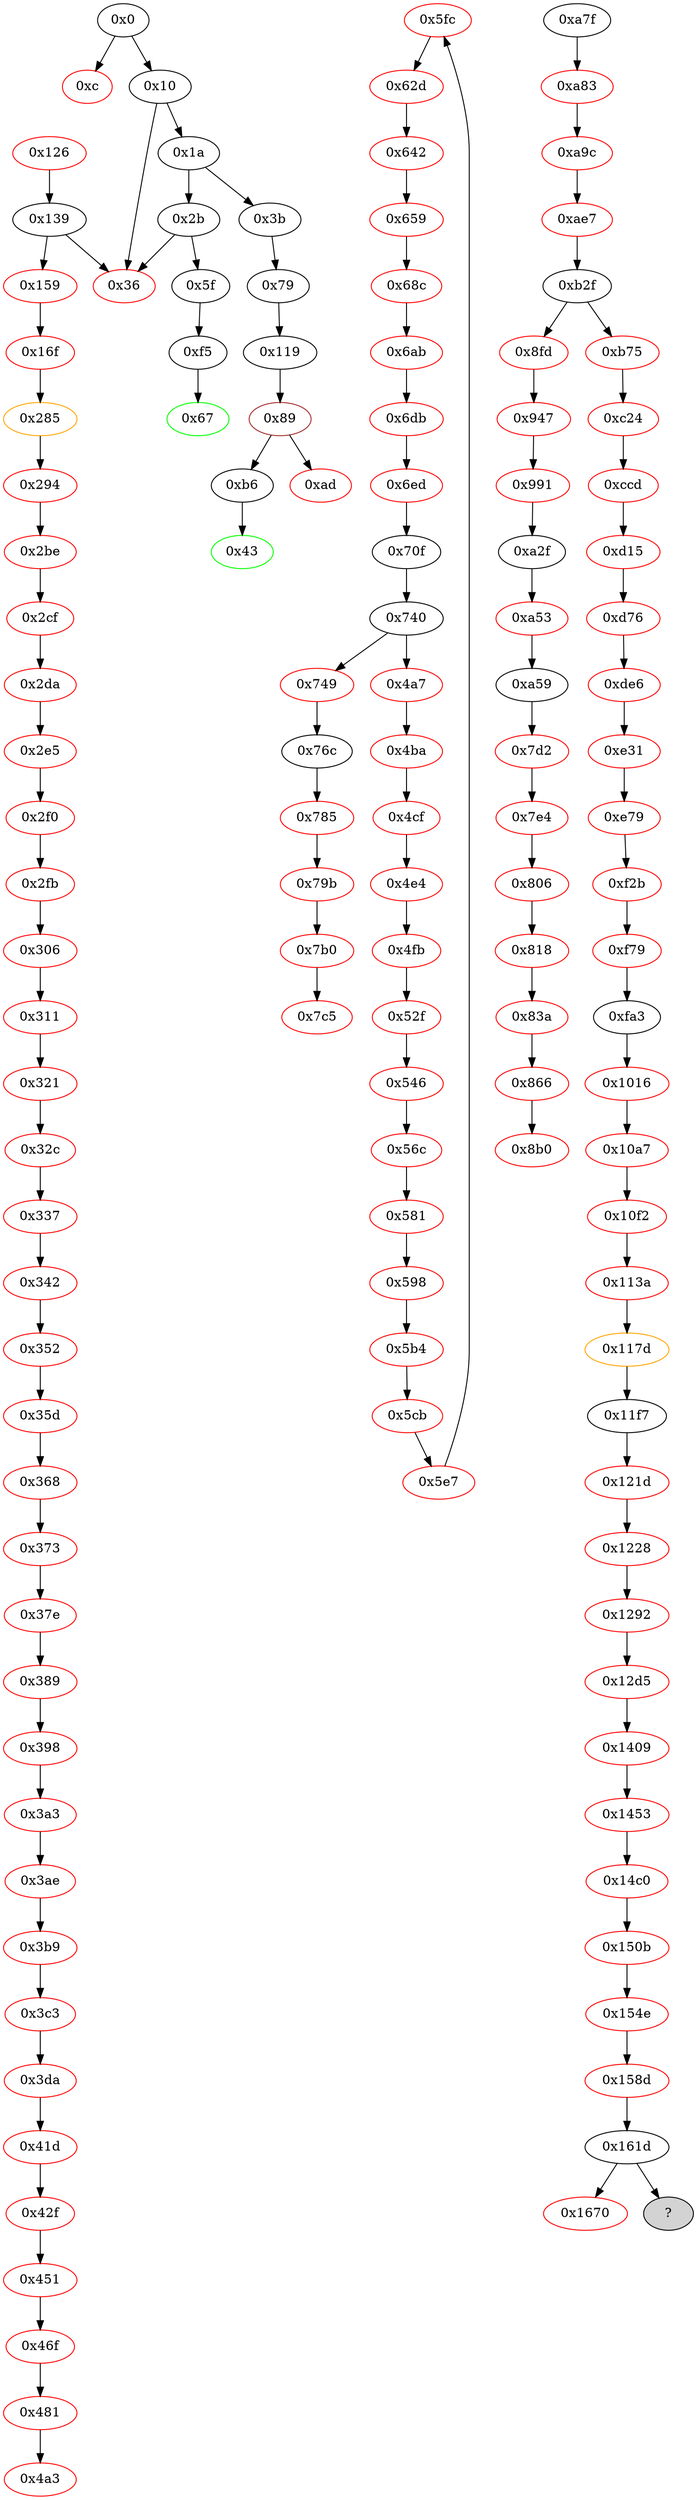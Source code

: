 strict digraph "" {
"0x3ae" [color=red, fillcolor=white, id="0x3ae", style=filled, tooltip="Block 0x3ae\n[0x3ae:0x3b8]\n---\nPredecessors: [0x3a3]\nSuccessors: [0x3b9]\n---\n0x3ae DUP1\n0x3af PUSH4 0x249cb3fa\n0x3b4 EQ\n0x3b5 PUSH2 0x22b\n0x3b8 JUMPI\n---\n0x3af: V253 = 0x249cb3fa\n0x3b4: V254 = EQ 0x249cb3fa S0\n0x3b5: V255 = 0x22b\n0x3b8: THROWI V254\n---\nEntry stack: [S0]\nStack pops: 1\nStack additions: [S0]\nExit stack: [S0]\n\nDef sites:\nS0: {}\n"];
"0x5fc" [color=red, fillcolor=white, id="0x5fc", style=filled, tooltip="Block 0x5fc\n[0x5fc:0x62c]\n---\nPredecessors: [0x5e7]\nSuccessors: [0x62d]\n---\n0x5fc PUSH1 0x0\n0x5fe DUP1\n0x5ff REVERT\n0x600 JUMPDEST\n0x601 POP\n0x602 PUSH2 0x358\n0x605 PUSH2 0xc51\n0x608 JUMP\n0x609 JUMPDEST\n0x60a PUSH1 0x40\n0x60c DUP1\n0x60d MLOAD\n0x60e PUSH1 0x1\n0x610 PUSH1 0x1\n0x612 PUSH1 0xa0\n0x614 SHL\n0x615 SUB\n0x616 SWAP1\n0x617 SWAP3\n0x618 AND\n0x619 DUP3\n0x61a MSTORE\n0x61b MLOAD\n0x61c SWAP1\n0x61d DUP2\n0x61e SWAP1\n0x61f SUB\n0x620 PUSH1 0x20\n0x622 ADD\n0x623 SWAP1\n0x624 RETURN\n0x625 JUMPDEST\n0x626 CALLVALUE\n0x627 DUP1\n0x628 ISZERO\n0x629 PUSH2 0x380\n0x62c JUMPI\n---\n0x5fc: V472 = 0x0\n0x5ff: REVERT 0x0 0x0\n0x600: JUMPDEST \n0x602: V473 = 0x358\n0x605: V474 = 0xc51\n0x608: THROW \n0x609: JUMPDEST \n0x60a: V475 = 0x40\n0x60d: V476 = M[0x40]\n0x60e: V477 = 0x1\n0x610: V478 = 0x1\n0x612: V479 = 0xa0\n0x614: V480 = SHL 0xa0 0x1\n0x615: V481 = SUB 0x10000000000000000000000000000000000000000 0x1\n0x618: V482 = AND S0 0xffffffffffffffffffffffffffffffffffffffff\n0x61a: M[V476] = V482\n0x61b: V483 = M[0x40]\n0x61f: V484 = SUB V476 V483\n0x620: V485 = 0x20\n0x622: V486 = ADD 0x20 V484\n0x624: RETURN V483 V486\n0x625: JUMPDEST \n0x626: V487 = CALLVALUE\n0x628: V488 = ISZERO V487\n0x629: V489 = 0x380\n0x62c: THROWI V488\n---\nEntry stack: [V469]\nStack pops: 0\nStack additions: [0x358, V487]\nExit stack: []\n\nDef sites:\nV469: {0x5f4.0x5f5}\n"];
"0x642" [color=red, fillcolor=white, id="0x642", style=filled, tooltip="Block 0x642\n[0x642:0x658]\n---\nPredecessors: [0x62d]\nSuccessors: [0x659]\n---\n0x642 PUSH1 0x0\n0x644 DUP1\n0x645 REVERT\n0x646 JUMPDEST\n0x647 POP\n0x648 PUSH2 0x3bc\n0x64b PUSH1 0x4\n0x64d DUP1\n0x64e CALLDATASIZE\n0x64f SUB\n0x650 PUSH1 0x20\n0x652 DUP2\n0x653 LT\n0x654 ISZERO\n0x655 PUSH2 0x3ac\n0x658 JUMPI\n---\n0x642: V496 = 0x0\n0x645: REVERT 0x0 0x0\n0x646: JUMPDEST \n0x648: V497 = 0x3bc\n0x64b: V498 = 0x4\n0x64e: V499 = CALLDATASIZE\n0x64f: V500 = SUB V499 0x4\n0x650: V501 = 0x20\n0x653: V502 = LT V500 0x20\n0x654: V503 = ISZERO V502\n0x655: V504 = 0x3ac\n0x658: THROWI V503\n---\nEntry stack: [V493]\nStack pops: 0\nStack additions: [V500, 0x4, 0x3bc]\nExit stack: []\n\nDef sites:\nV493: {0x63a.0x63b}\n"];
"0xa83" [color=red, fillcolor=white, id="0xa83", style=filled, tooltip="Block 0xa83\n[0xa83:0xa9b]\n---\nPredecessors: [0xa7f]\nSuccessors: [0xa9c]\n---\n0xa83 JUMPDEST\n0xa84 SWAP3\n0xa85 SWAP2\n0xa86 POP\n0xa87 POP\n0xa88 JUMP\n0xa89 JUMPDEST\n0xa8a PUSH1 0x0\n0xa8c SLOAD\n0xa8d PUSH1 0x1\n0xa8f PUSH1 0x1\n0xa91 PUSH1 0xa0\n0xa93 SHL\n0xa94 SUB\n0xa95 AND\n0xa96 CALLER\n0xa97 EQ\n0xa98 PUSH2 0x824\n0xa9b JUMPI\n---\n0xa83: JUMPDEST \n0xa88: JUMP S3\n0xa89: JUMPDEST \n0xa8a: V865 = 0x0\n0xa8c: V866 = S[0x0]\n0xa8d: V867 = 0x1\n0xa8f: V868 = 0x1\n0xa91: V869 = 0xa0\n0xa93: V870 = SHL 0xa0 0x1\n0xa94: V871 = SUB 0x10000000000000000000000000000000000000000 0x1\n0xa95: V872 = AND 0xffffffffffffffffffffffffffffffffffffffff V866\n0xa96: V873 = CALLER\n0xa97: V874 = EQ V873 V872\n0xa98: V875 = 0x824\n0xa9b: THROWI V874\n---\nEntry stack: [0x0]\nStack pops: 7\nStack additions: []\nExit stack: []\n\nDef sites:\n0x0: {0xa7f.0xa81}\n"];
"0x749" [color=red, fillcolor=white, id="0x749", style=filled, tooltip="Block 0x749\n[0x749:0x76b]\n---\nPredecessors: [0x740]\nSuccessors: [0x76c]\n---\n0x749 DUP2\n0x74a DUP2\n0x74b ADD\n0x74c MLOAD\n0x74d DUP4\n0x74e DUP3\n0x74f ADD\n0x750 MSTORE\n0x751 PUSH1 0x20\n0x753 ADD\n0x754 PUSH2 0x48f\n0x757 JUMP\n0x758 JUMPDEST\n0x759 POP\n0x75a POP\n0x75b POP\n0x75c POP\n0x75d SWAP1\n0x75e POP\n0x75f SWAP1\n0x760 DUP2\n0x761 ADD\n0x762 SWAP1\n0x763 PUSH1 0x1f\n0x765 AND\n0x766 DUP1\n0x767 ISZERO\n0x768 PUSH2 0x4d4\n0x76b JUMPI\n---\n0x74b: V591 = ADD 0x0 V586\n0x74c: V592 = M[V591]\n0x74f: V593 = ADD 0x0 V585\n0x750: M[V593] = V592\n0x751: V594 = 0x20\n0x753: V595 = ADD 0x20 0x0\n0x754: V596 = 0x48f\n0x757: THROW \n0x758: JUMPDEST \n0x761: V597 = ADD S4 S6\n0x763: V598 = 0x1f\n0x765: V599 = AND 0x1f S4\n0x767: V600 = ISZERO V599\n0x768: V601 = 0x4d4\n0x76b: THROWI V600\n---\nEntry stack: [S9, V580, V580, V585, V586, V584, V584, V585, V586, 0x0]\nStack pops: 3\nStack additions: [V599, V597]\nExit stack: []\n\nDef sites:\nS9: {}\nV580: {0x71e.0x722}\nV580: {0x71e.0x722}\nV585: {0x71e.0x736}\nV586: {0x71e.0x739}\nV584: {0x71e.0x72f}\nV584: {0x71e.0x72f}\nV585: {0x71e.0x736}\nV586: {0x71e.0x739}\n0x0: {0x71e.0x73e}\n"];
"0x2fb" [color=red, fillcolor=white, id="0x2fb", style=filled, tooltip="Block 0x2fb\n[0x2fb:0x305]\n---\nPredecessors: [0x2f0]\nSuccessors: [0x306]\n---\n0x2fb DUP1\n0x2fc PUSH4 0xf1f3c7f8\n0x301 EQ\n0x302 PUSH2 0x50c\n0x305 JUMPI\n---\n0x2fc: V205 = 0xf1f3c7f8\n0x301: V206 = EQ 0xf1f3c7f8 V189\n0x302: V207 = 0x50c\n0x305: THROWI V206\n---\nEntry stack: [V189]\nStack pops: 1\nStack additions: [S0]\nExit stack: [V189]\n\nDef sites:\nV189: {0x2be.0x2c3}\n"];
"0x113a" [color=red, fillcolor=white, id="0x113a", style=filled, tooltip="Block 0x113a\n[0x113a:0x117c]\n---\nPredecessors: [0x10f2]\nSuccessors: [0x117d]\n---\n0x113a PUSH1 0x40\n0x113c MLOAD\n0x113d PUSH1 0x1\n0x113f PUSH1 0xe5\n0x1141 SHL\n0x1142 PUSH3 0x461bcd\n0x1146 MUL\n0x1147 DUP2\n0x1148 MSTORE\n0x1149 PUSH1 0x4\n0x114b ADD\n0x114c DUP1\n0x114d DUP1\n0x114e PUSH1 0x20\n0x1150 ADD\n0x1151 DUP3\n0x1152 DUP2\n0x1153 SUB\n0x1154 DUP3\n0x1155 MSTORE\n0x1156 PUSH1 0x69\n0x1158 DUP2\n0x1159 MSTORE\n0x115a PUSH1 0x20\n0x115c ADD\n0x115d DUP1\n0x115e PUSH2 0x15d6\n0x1161 PUSH1 0x69\n0x1163 SWAP2\n0x1164 CODECOPY\n0x1165 PUSH1 0x80\n0x1167 ADD\n0x1168 SWAP2\n0x1169 POP\n0x116a POP\n0x116b PUSH1 0x40\n0x116d MLOAD\n0x116e DUP1\n0x116f SWAP2\n0x1170 SUB\n0x1171 SWAP1\n0x1172 REVERT\n0x1173 JUMPDEST\n0x1174 ADDRESS\n0x1175 BALANCE\n0x1176 DUP5\n0x1177 GT\n0x1178 ISZERO\n0x1179 PUSH2 0xf05\n0x117c JUMPI\n---\n0x113a: V1491 = 0x40\n0x113c: V1492 = M[0x40]\n0x113d: V1493 = 0x1\n0x113f: V1494 = 0xe5\n0x1141: V1495 = SHL 0xe5 0x1\n0x1142: V1496 = 0x461bcd\n0x1146: V1497 = MUL 0x461bcd 0x2000000000000000000000000000000000000000000000000000000000\n0x1148: M[V1492] = 0x8c379a000000000000000000000000000000000000000000000000000000000\n0x1149: V1498 = 0x4\n0x114b: V1499 = ADD 0x4 V1492\n0x114e: V1500 = 0x20\n0x1150: V1501 = ADD 0x20 V1499\n0x1153: V1502 = SUB V1501 V1499\n0x1155: M[V1499] = V1502\n0x1156: V1503 = 0x69\n0x1159: M[V1501] = 0x69\n0x115a: V1504 = 0x20\n0x115c: V1505 = ADD 0x20 V1501\n0x115e: V1506 = 0x15d6\n0x1161: V1507 = 0x69\n0x1164: CODECOPY V1505 0x15d6 0x69\n0x1165: V1508 = 0x80\n0x1167: V1509 = ADD 0x80 V1505\n0x116b: V1510 = 0x40\n0x116d: V1511 = M[0x40]\n0x1170: V1512 = SUB V1509 V1511\n0x1172: REVERT V1511 V1512\n0x1173: JUMPDEST \n0x1174: V1513 = ADDRESS\n0x1175: V1514 = BALANCE V1513\n0x1177: V1515 = GT S3 V1514\n0x1178: V1516 = ISZERO V1515\n0x1179: V1517 = 0xf05\n0x117c: THROWI V1516\n---\nEntry stack: [S4, S3, S2, S1, S0]\nStack pops: 0\nStack additions: [S0, S1, S2, S3]\nExit stack: []\n\nDef sites:\nS4: {}\nS3: {}\nS2: {}\nS1: {}\nS0: {}\n"];
"0x1670" [color=red, fillcolor=white, id="0x1670", style=filled, tooltip="Block 0x1670\n[0x1670:0x1a33]\n---\nPredecessors: [0x161d]\nSuccessors: []\n---\n0x1670 PUSH2 0x6c6c\n0x1673 PUSH6 0x7420646f6573\n0x167a SHA3\n0x167b PUSH15 0x6f74206861766520656e6f75676820\n0x168b PUSH7 0x756e6473206176\n0x1693 PUSH2 0x696c\n0x1696 PUSH2 0x626c\n0x1699 PUSH6 0x20746f206578\n0x16a0 PUSH6 0x637574652074\n0x16a7 PUSH9 0x652064657369726564\n0x16b1 SHA3\n0x16b2 PUSH21 0x72616e73616374696f6e2e4f6e6c79207468652070\n0x16c8 PUSH6 0x6e64696e6720\n0x16cf PUSH16 0x776e65722063616e2063616c6c207468\n0x16e0 PUSH10 0x73206d6574686f642e4f\n0x16eb PUSH15 0x6c792064657369676e617465642072\n0x16fb PUSH6 0x636f76657279\n0x1702 SHA3\n0x1703 PUSH2 0x6464\n0x1706 PUSH19 0x657373657365732063616e20696e6974696174\n0x171a PUSH6 0x207468652072\n0x1721 PUSH6 0x636f76657279\n0x1728 SHA3\n0x1729 PUSH17 0x726f636573732e436f6e74726163742063\n0x173b PUSH19 0x656174696f6e2072657475726e656420616464\n0x174f PUSH19 0x65737320302c20696e6469636174696e672066\n0x1763 PUSH2 0x696c\n0x1766 PUSH22 0x72652e596f75206d757374207761697420756e74696c\n0x177d SHA3\n0x177e PUSH21 0x6865207265636f766572792064656c617920697320\n0x1794 PUSH16 0x766572206265666f72652066696e6973\n0x17a5 PUSH9 0x696e67207468652072\n0x17af PUSH6 0x636f76657279\n0x17b6 MISSING 0x2e\n0x17b7 SLOAD\n0x17b8 PUSH9 0x6973206d6574686f64\n0x17c2 SHA3\n0x17c3 PUSH4 0x616e206f\n0x17c8 PUSH15 0x6c792062652063616c6c6564206475\n0x17d8 PUSH19 0x696e672061207265636f766572792e54686572\n0x17ec PUSH6 0x206973206e6f\n0x17f3 SHA3\n0x17f4 PUSH17 0x656e64696e67207472616e736665722074\n0x1806 PUSH16 0x2062652063616e63656c6c65642e5761\n0x1817 PUSH13 0x6c657420646f6573206e6f7420\n0x1825 PUSH9 0x61766520656e6f7567\n0x182f PUSH9 0x2066756e6473206176\n0x1839 PUSH2 0x696c\n0x183c PUSH2 0x626c\n0x183f PUSH6 0x20746f206465\n0x1846 PUSH17 0x6c6f792074686520636f6e74726163742e\n0x1858 SLOAD\n0x1859 PUSH9 0x6973206d6574686f64\n0x1863 SHA3\n0x1864 PUSH4 0x616e6e6f\n0x1869 PUSH21 0x2062652063616c6c656420647572696e6720612072\n0x187f PUSH6 0x636f76657279\n0x1886 MISSING 0x2e\n0x1887 SLOAD\n0x1888 PUSH19 0x616e73616374696f6e20657865637574696f6e\n0x189c SHA3\n0x189d PUSH14 0x75737420636f6e7461696e206120\n0x18ac PUSH5 0x657374696e\n0x18b2 PUSH2 0x7469\n0x18b5 PUSH16 0x6e2e2020496620796f75206d65616e74\n0x18c6 SHA3\n0x18c7 PUSH21 0x6f206465706c6f79206120636f6e74726163742c20\n0x18dd PUSH22 0x7365206465706c6f7920696e73746561642e4f6e6c79\n0x18f4 SHA3\n0x18f5 PUSH21 0x6865206f776e6572206d61792063616c6c20746869\n0x190b PUSH20 0x206d6574686f642e5265636f7665727920616464\n0x1920 PUSH19 0x657373206d75737420626520737570706c6965\n0x1934 PUSH5 0x2e5265636f\n0x193a PUSH23 0x65727920697320616c726561647920756e646572207761\n0x1952 PUSH26 0x20616e64206e6577207265636f7665727920646f65736e277420\n0x196d PUSH9 0x617665206120686967\n0x1977 PUSH9 0x6572207072696f7269\n0x1981 PUSH21 0x792e5265636f766572792064656c6179206d757374\n0x1997 SHA3\n0x1998 PUSH3 0x652061\n0x199c PUSH21 0x206c656173742031206461792e436f6e7472616374\n0x19b2 SHA3\n0x19b3 PUSH5 0x65706c6f79\n0x19b9 PUSH14 0x656e74206d75737420636f6e7461\n0x19c8 PUSH10 0x6e2062797465636f6465\n0x19d3 SHA3\n0x19d4 PUSH21 0x6f206465706c6f792ea165627a7a72305820f8f2ef\n0x19ea NUMBER\n0x19eb MULMOD\n0x19ec SWAP7\n0x19ed MISSING 0xb6\n0x19ee MISSING 0xb9\n0x19ef MISSING 0x5e\n0x19f0 SHR\n0x19f1 PUSH12 0x4fcf8af9cdf90e5f89a8a469\n0x19fe MISSING 0x26\n0x19ff DUP11\n0x1a00 PUSH2 0xba03\n0x1a03 SDIV\n0x1a04 JUMP\n0x1a05 MISSING 0xbe\n0x1a06 MISSING 0xba\n0x1a07 STOP\n0x1a08 MISSING 0x29\n0x1a09 LOG1\n0x1a0a PUSH6 0x627a7a723058\n0x1a11 SHA3\n0x1a12 SWAP2\n0x1a13 PUSH19 0xc0db45c932fe1935185a40a76285359f13e4a6\n0x1a27 CALLVALUE\n0x1a28 SWAP2\n0x1a29 MISSING 0xb2\n0x1a2a MISSING 0xa8\n0x1a2b MISSING 0xc4\n0x1a2c MISSING 0xe4\n0x1a2d MISSING 0x25\n0x1a2e MISSING 0xba\n0x1a2f MISSING 0xd\n0x1a30 MISSING 0xe\n0x1a31 MISSING 0xa7\n0x1a32 STOP\n0x1a33 MISSING 0x29\n---\n0x1670: V1973 = 0x6c6c\n0x1673: V1974 = 0x7420646f6573\n0x167a: V1975 = SHA3 0x7420646f6573 0x6c6c\n0x167b: V1976 = 0x6f74206861766520656e6f75676820\n0x168b: V1977 = 0x756e6473206176\n0x1693: V1978 = 0x696c\n0x1696: V1979 = 0x626c\n0x1699: V1980 = 0x20746f206578\n0x16a0: V1981 = 0x637574652074\n0x16a7: V1982 = 0x652064657369726564\n0x16b1: V1983 = SHA3 0x652064657369726564 0x637574652074\n0x16b2: V1984 = 0x72616e73616374696f6e2e4f6e6c79207468652070\n0x16c8: V1985 = 0x6e64696e6720\n0x16cf: V1986 = 0x776e65722063616e2063616c6c207468\n0x16e0: V1987 = 0x73206d6574686f642e4f\n0x16eb: V1988 = 0x6c792064657369676e617465642072\n0x16fb: V1989 = 0x636f76657279\n0x1702: V1990 = SHA3 0x636f76657279 0x6c792064657369676e617465642072\n0x1703: V1991 = 0x6464\n0x1706: V1992 = 0x657373657365732063616e20696e6974696174\n0x171a: V1993 = 0x207468652072\n0x1721: V1994 = 0x636f76657279\n0x1728: V1995 = SHA3 0x636f76657279 0x207468652072\n0x1729: V1996 = 0x726f636573732e436f6e74726163742063\n0x173b: V1997 = 0x656174696f6e2072657475726e656420616464\n0x174f: V1998 = 0x65737320302c20696e6469636174696e672066\n0x1763: V1999 = 0x696c\n0x1766: V2000 = 0x72652e596f75206d757374207761697420756e74696c\n0x177d: V2001 = SHA3 0x72652e596f75206d757374207761697420756e74696c 0x696c\n0x177e: V2002 = 0x6865207265636f766572792064656c617920697320\n0x1794: V2003 = 0x766572206265666f72652066696e6973\n0x17a5: V2004 = 0x696e67207468652072\n0x17af: V2005 = 0x636f76657279\n0x17b6: MISSING 0x2e\n0x17b7: V2006 = S[S0]\n0x17b8: V2007 = 0x6973206d6574686f64\n0x17c2: V2008 = SHA3 0x6973206d6574686f64 V2006\n0x17c3: V2009 = 0x616e206f\n0x17c8: V2010 = 0x6c792062652063616c6c6564206475\n0x17d8: V2011 = 0x696e672061207265636f766572792e54686572\n0x17ec: V2012 = 0x206973206e6f\n0x17f3: V2013 = SHA3 0x206973206e6f 0x696e672061207265636f766572792e54686572\n0x17f4: V2014 = 0x656e64696e67207472616e736665722074\n0x1806: V2015 = 0x2062652063616e63656c6c65642e5761\n0x1817: V2016 = 0x6c657420646f6573206e6f7420\n0x1825: V2017 = 0x61766520656e6f7567\n0x182f: V2018 = 0x2066756e6473206176\n0x1839: V2019 = 0x696c\n0x183c: V2020 = 0x626c\n0x183f: V2021 = 0x20746f206465\n0x1846: V2022 = 0x6c6f792074686520636f6e74726163742e\n0x1858: V2023 = S[0x6c6f792074686520636f6e74726163742e]\n0x1859: V2024 = 0x6973206d6574686f64\n0x1863: V2025 = SHA3 0x6973206d6574686f64 V2023\n0x1864: V2026 = 0x616e6e6f\n0x1869: V2027 = 0x2062652063616c6c656420647572696e6720612072\n0x187f: V2028 = 0x636f76657279\n0x1886: MISSING 0x2e\n0x1887: V2029 = S[S0]\n0x1888: V2030 = 0x616e73616374696f6e20657865637574696f6e\n0x189c: V2031 = SHA3 0x616e73616374696f6e20657865637574696f6e V2029\n0x189d: V2032 = 0x75737420636f6e7461696e206120\n0x18ac: V2033 = 0x657374696e\n0x18b2: V2034 = 0x7469\n0x18b5: V2035 = 0x6e2e2020496620796f75206d65616e74\n0x18c6: V2036 = SHA3 0x6e2e2020496620796f75206d65616e74 0x7469\n0x18c7: V2037 = 0x6f206465706c6f79206120636f6e74726163742c20\n0x18dd: V2038 = 0x7365206465706c6f7920696e73746561642e4f6e6c79\n0x18f4: V2039 = SHA3 0x7365206465706c6f7920696e73746561642e4f6e6c79 0x6f206465706c6f79206120636f6e74726163742c20\n0x18f5: V2040 = 0x6865206f776e6572206d61792063616c6c20746869\n0x190b: V2041 = 0x206d6574686f642e5265636f7665727920616464\n0x1920: V2042 = 0x657373206d75737420626520737570706c6965\n0x1934: V2043 = 0x2e5265636f\n0x193a: V2044 = 0x65727920697320616c726561647920756e646572207761\n0x1952: V2045 = 0x20616e64206e6577207265636f7665727920646f65736e277420\n0x196d: V2046 = 0x617665206120686967\n0x1977: V2047 = 0x6572207072696f7269\n0x1981: V2048 = 0x792e5265636f766572792064656c6179206d757374\n0x1997: V2049 = SHA3 0x792e5265636f766572792064656c6179206d757374 0x6572207072696f7269\n0x1998: V2050 = 0x652061\n0x199c: V2051 = 0x206c656173742031206461792e436f6e7472616374\n0x19b2: V2052 = SHA3 0x206c656173742031206461792e436f6e7472616374 0x652061\n0x19b3: V2053 = 0x65706c6f79\n0x19b9: V2054 = 0x656e74206d75737420636f6e7461\n0x19c8: V2055 = 0x6e2062797465636f6465\n0x19d3: V2056 = SHA3 0x6e2062797465636f6465 0x656e74206d75737420636f6e7461\n0x19d4: V2057 = 0x6f206465706c6f792ea165627a7a72305820f8f2ef\n0x19ea: V2058 = NUMBER\n0x19eb: V2059 = MULMOD V2058 0x6f206465706c6f792ea165627a7a72305820f8f2ef V2056\n0x19ed: MISSING 0xb6\n0x19ee: MISSING 0xb9\n0x19ef: MISSING 0x5e\n0x19f0: V2060 = SHR S0 S1\n0x19f1: V2061 = 0x4fcf8af9cdf90e5f89a8a469\n0x19fe: MISSING 0x26\n0x1a00: V2062 = 0xba03\n0x1a03: V2063 = SDIV 0xba03 S10\n0x1a04: JUMP V2063\n0x1a05: MISSING 0xbe\n0x1a06: MISSING 0xba\n0x1a07: STOP \n0x1a08: MISSING 0x29\n0x1a09: LOG S0 S1 S2\n0x1a0a: V2064 = 0x627a7a723058\n0x1a11: V2065 = SHA3 0x627a7a723058 S3\n0x1a13: V2066 = 0xc0db45c932fe1935185a40a76285359f13e4a6\n0x1a27: V2067 = CALLVALUE\n0x1a29: MISSING 0xb2\n0x1a2a: MISSING 0xa8\n0x1a2b: MISSING 0xc4\n0x1a2c: MISSING 0xe4\n0x1a2d: MISSING 0x25\n0x1a2e: MISSING 0xba\n0x1a2f: MISSING 0xd\n0x1a30: MISSING 0xe\n0x1a31: MISSING 0xa7\n0x1a32: STOP \n0x1a33: MISSING 0x29\n---\nEntry stack: []\nStack pops: 0\nStack additions: [V1975, 0x6f74206861766520656e6f75676820, 0x756e6473206176, 0x696c, 0x626c, 0x20746f206578, V1983, 0x72616e73616374696f6e2e4f6e6c79207468652070, 0x6e64696e6720, 0x776e65722063616e2063616c6c207468, 0x73206d6574686f642e4f, V1990, 0x6464, 0x657373657365732063616e20696e6974696174, V1995, 0x726f636573732e436f6e74726163742063, 0x656174696f6e2072657475726e656420616464, 0x65737320302c20696e6469636174696e672066, V2001, 0x6865207265636f766572792064656c617920697320, 0x766572206265666f72652066696e6973, 0x696e67207468652072, 0x636f76657279, 0x636f76657279, 0x2062652063616c6c656420647572696e6720612072, 0x616e6e6f, V2025, 0x20746f206465, 0x626c, 0x696c, 0x2066756e6473206176, 0x61766520656e6f7567, 0x6c657420646f6573206e6f7420, 0x2062652063616e63656c6c65642e5761, 0x656e64696e67207472616e736665722074, V2013, 0x6c792062652063616c6c6564206475, 0x616e206f, V2008, 0x2e5265636f, 0x65706c6f79, V2052, V2049, 0x617665206120686967, 0x20616e64206e6577207265636f7665727920646f65736e277420, 0x65727920697320616c726561647920756e646572207761, V2059, 0x657373206d75737420626520737570706c6965, 0x206d6574686f642e5265636f7665727920616464, 0x6865206f776e6572206d61792063616c6c20746869, V2039, V2036, 0x657374696e, 0x75737420636f6e7461696e206120, V2031, 0x4fcf8af9cdf90e5f89a8a469, V2060, S0, S1, S2, S3, S4, S5, S6, S7, S8, S9, S10, S5, 0xc0db45c932fe1935185a40a76285359f13e4a6, V2067, S4, V2065]\nExit stack: []\n\nDef sites:\n"];
"0x89" [color=brown, fillcolor=white, id="0x89", style=filled, tooltip="Block 0x89\n[0x89:0xac]\n---\nPredecessors: [0x119]\nSuccessors: [0xad, 0xb6]\n---\n0x89 JUMPDEST\n0x8a PUSH1 0x1\n0x8c PUSH1 0x1\n0x8e PUSH1 0xa0\n0x90 SHL\n0x91 SUB\n0x92 SWAP1\n0x93 SWAP2\n0x94 AND\n0x95 DUP2\n0x96 MSTORE\n0x97 PUSH1 0x40\n0x99 MLOAD\n0x9a SWAP1\n0x9b DUP2\n0x9c SWAP1\n0x9d SUB\n0x9e PUSH1 0x20\n0xa0 ADD\n0xa1 SWAP1\n0xa2 PUSH1 0x0\n0xa4 CREATE\n0xa5 DUP1\n0xa6 ISZERO\n0xa7 DUP1\n0xa8 ISZERO\n0xa9 PUSH2 0xb6\n0xac JUMPI\n---\n0x89: JUMPDEST \n0x8a: V49 = 0x1\n0x8c: V50 = 0x1\n0x8e: V51 = 0xa0\n0x90: V52 = SHL 0xa0 0x1\n0x91: V53 = SUB 0x10000000000000000000000000000000000000000 0x1\n0x94: V54 = AND V44 0xffffffffffffffffffffffffffffffffffffffff\n0x96: M[V83] = V54\n0x97: V55 = 0x40\n0x99: V56 = M[0x40]\n0x9d: V57 = SUB V83 V56\n0x9e: V58 = 0x20\n0xa0: V59 = ADD 0x20 V57\n0xa2: V60 = 0x0\n0xa4: V61 = CREATE 0x0 V56 V59\n0xa6: V62 = ISZERO V61\n0xa8: V63 = ISZERO V62\n0xa9: V64 = 0xb6\n0xac: JUMPI 0xb6 V63\n---\nEntry stack: [V13, 0x43, 0x0, 0x0, V44, V83]\nStack pops: 2\nStack additions: [V61, V62]\nExit stack: [V13, 0x43, 0x0, 0x0, V61, V62]\n\nDef sites:\nV13: {0x1a.0x1f}\n0x43: {0x3b.0x3c}\n0x0: {0x79.0x7a}\n0x0: {0x79.0x7a}\nV44: {0x79.0x7d}\nV83: {0x119.0x123}\n"];
"0x866" [color=red, fillcolor=white, id="0x866", style=filled, tooltip="Block 0x866\n[0x866:0x8af]\n---\nPredecessors: [0x83a]\nSuccessors: [0x8b0]\n---\n0x866 PUSH1 0x40\n0x868 MLOAD\n0x869 PUSH1 0x1\n0x86b PUSH1 0xe5\n0x86d SHL\n0x86e PUSH3 0x461bcd\n0x872 MUL\n0x873 DUP2\n0x874 MSTORE\n0x875 PUSH1 0x4\n0x877 ADD\n0x878 DUP1\n0x879 DUP1\n0x87a PUSH1 0x20\n0x87c ADD\n0x87d DUP3\n0x87e DUP2\n0x87f SUB\n0x880 DUP3\n0x881 MSTORE\n0x882 PUSH1 0x24\n0x884 DUP2\n0x885 MSTORE\n0x886 PUSH1 0x20\n0x888 ADD\n0x889 DUP1\n0x88a PUSH2 0x163f\n0x88d PUSH1 0x24\n0x88f SWAP2\n0x890 CODECOPY\n0x891 PUSH1 0x40\n0x893 ADD\n0x894 SWAP2\n0x895 POP\n0x896 POP\n0x897 PUSH1 0x40\n0x899 MLOAD\n0x89a DUP1\n0x89b SWAP2\n0x89c SUB\n0x89d SWAP1\n0x89e REVERT\n0x89f JUMPDEST\n0x8a0 PUSH1 0x3\n0x8a2 SLOAD\n0x8a3 PUSH1 0x1\n0x8a5 PUSH1 0x1\n0x8a7 PUSH1 0xa0\n0x8a9 SHL\n0x8aa SUB\n0x8ab AND\n0x8ac PUSH2 0x638\n0x8af JUMPI\n---\n0x866: V689 = 0x40\n0x868: V690 = M[0x40]\n0x869: V691 = 0x1\n0x86b: V692 = 0xe5\n0x86d: V693 = SHL 0xe5 0x1\n0x86e: V694 = 0x461bcd\n0x872: V695 = MUL 0x461bcd 0x2000000000000000000000000000000000000000000000000000000000\n0x874: M[V690] = 0x8c379a000000000000000000000000000000000000000000000000000000000\n0x875: V696 = 0x4\n0x877: V697 = ADD 0x4 V690\n0x87a: V698 = 0x20\n0x87c: V699 = ADD 0x20 V697\n0x87f: V700 = SUB V699 V697\n0x881: M[V697] = V700\n0x882: V701 = 0x24\n0x885: M[V699] = 0x24\n0x886: V702 = 0x20\n0x888: V703 = ADD 0x20 V699\n0x88a: V704 = 0x163f\n0x88d: V705 = 0x24\n0x890: CODECOPY V703 0x163f 0x24\n0x891: V706 = 0x40\n0x893: V707 = ADD 0x40 V703\n0x897: V708 = 0x40\n0x899: V709 = M[0x40]\n0x89c: V710 = SUB V707 V709\n0x89e: REVERT V709 V710\n0x89f: JUMPDEST \n0x8a0: V711 = 0x3\n0x8a2: V712 = S[0x3]\n0x8a3: V713 = 0x1\n0x8a5: V714 = 0x1\n0x8a7: V715 = 0xa0\n0x8a9: V716 = SHL 0xa0 0x1\n0x8aa: V717 = SUB 0x10000000000000000000000000000000000000000 0x1\n0x8ab: V718 = AND 0xffffffffffffffffffffffffffffffffffffffff V712\n0x8ac: V719 = 0x638\n0x8af: THROWI V718\n---\nEntry stack: []\nStack pops: 0\nStack additions: []\nExit stack: []\n\nDef sites:\n"];
"0x0" [fillcolor=white, id="0x0", style=filled, tooltip="Block 0x0\n[0x0:0xb]\n---\nPredecessors: []\nSuccessors: [0xc, 0x10]\n---\n0x0 PUSH1 0x80\n0x2 PUSH1 0x40\n0x4 MSTORE\n0x5 CALLVALUE\n0x6 DUP1\n0x7 ISZERO\n0x8 PUSH2 0x10\n0xb JUMPI\n---\n0x0: V0 = 0x80\n0x2: V1 = 0x40\n0x4: M[0x40] = 0x80\n0x5: V2 = CALLVALUE\n0x7: V3 = ISZERO V2\n0x8: V4 = 0x10\n0xb: JUMPI 0x10 V3\n---\nEntry stack: []\nStack pops: 0\nStack additions: [V2]\nExit stack: [V2]\n\nDef sites:\n"];
"0x46f" [color=red, fillcolor=white, id="0x46f", style=filled, tooltip="Block 0x46f\n[0x46f:0x480]\n---\nPredecessors: [0x451]\nSuccessors: [0x481]\n---\n0x46f PUSH1 0x0\n0x471 DUP1\n0x472 REVERT\n0x473 JUMPDEST\n0x474 DUP3\n0x475 ADD\n0x476 DUP4\n0x477 PUSH1 0x20\n0x479 DUP3\n0x47a ADD\n0x47b GT\n0x47c ISZERO\n0x47d PUSH2 0x1d4\n0x480 JUMPI\n---\n0x46f: V325 = 0x0\n0x472: REVERT 0x0 0x0\n0x473: JUMPDEST \n0x475: V326 = ADD S2 S0\n0x477: V327 = 0x20\n0x47a: V328 = ADD V326 0x20\n0x47b: V329 = GT V328 S3\n0x47c: V330 = ISZERO V329\n0x47d: V331 = 0x1d4\n0x480: THROWI V330\n---\nEntry stack: [S5, S4, S3, S2, V319, V320]\nStack pops: 0\nStack additions: [V326, S1, S2, S3]\nExit stack: []\n\nDef sites:\nS5: {}\nS4: {}\nS3: {}\nS2: {}\nV319: {0x455.0x45f}\nV320: {0x455.0x461}\n"];
"0x2da" [color=red, fillcolor=white, id="0x2da", style=filled, tooltip="Block 0x2da\n[0x2da:0x2e4]\n---\nPredecessors: [0x2cf]\nSuccessors: [0x2e5]\n---\n0x2da DUP1\n0x2db PUSH4 0xb61d27f6\n0x2e0 EQ\n0x2e1 PUSH2 0x3e8\n0x2e4 JUMPI\n---\n0x2db: V196 = 0xb61d27f6\n0x2e0: V197 = EQ 0xb61d27f6 V189\n0x2e1: V198 = 0x3e8\n0x2e4: THROWI V197\n---\nEntry stack: [V189]\nStack pops: 1\nStack additions: [S0]\nExit stack: [V189]\n\nDef sites:\nV189: {0x2be.0x2c3}\n"];
"0x4e4" [color=red, fillcolor=white, id="0x4e4", style=filled, tooltip="Block 0x4e4\n[0x4e4:0x4fa]\n---\nPredecessors: [0x4cf]\nSuccessors: [0x4fb]\n---\n0x4e4 PUSH1 0x0\n0x4e6 DUP1\n0x4e7 REVERT\n0x4e8 JUMPDEST\n0x4e9 POP\n0x4ea PUSH2 0x264\n0x4ed PUSH1 0x4\n0x4ef DUP1\n0x4f0 CALLDATASIZE\n0x4f1 SUB\n0x4f2 PUSH1 0x40\n0x4f4 DUP2\n0x4f5 LT\n0x4f6 ISZERO\n0x4f7 PUSH2 0x24e\n0x4fa JUMPI\n---\n0x4e4: V362 = 0x0\n0x4e7: REVERT 0x0 0x0\n0x4e8: JUMPDEST \n0x4ea: V363 = 0x264\n0x4ed: V364 = 0x4\n0x4f0: V365 = CALLDATASIZE\n0x4f1: V366 = SUB V365 0x4\n0x4f2: V367 = 0x40\n0x4f5: V368 = LT V366 0x40\n0x4f6: V369 = ISZERO V368\n0x4f7: V370 = 0x24e\n0x4fa: THROWI V369\n---\nEntry stack: [V359]\nStack pops: 0\nStack additions: [V366, 0x4, 0x264]\nExit stack: []\n\nDef sites:\nV359: {0x4dc.0x4dd}\n"];
"0x121d" [color=red, fillcolor=white, id="0x121d", style=filled, tooltip="Block 0x121d\n[0x121d:0x1227]\n---\nPredecessors: [0x11f7]\nSuccessors: [0x1228]\n---\n0x121d JUMPDEST\n0x121e POP\n0x121f SWAP2\n0x1220 POP\n0x1221 SWAP2\n0x1222 POP\n0x1223 DUP2\n0x1224 PUSH2 0xfc6\n0x1227 JUMPI\n---\n0x121d: JUMPDEST \n0x1224: V1578 = 0xfc6\n0x1227: THROWI S2\n---\nEntry stack: [0x60, S0]\nStack pops: 5\nStack additions: [S2, S1]\nExit stack: [S0, 0x60]\n\nDef sites:\n0x60: {0x1218.0x1219}\nS0: {}\n"];
"0x7c5" [color=red, fillcolor=white, id="0x7c5", style=filled, tooltip="Block 0x7c5\n[0x7c5:0x7d1]\n---\nPredecessors: [0x7b0]\nSuccessors: []\n---\n0x7c5 PUSH1 0x0\n0x7c7 DUP1\n0x7c8 REVERT\n0x7c9 JUMPDEST\n0x7ca POP\n0x7cb PUSH2 0x108\n0x7ce PUSH2 0x1145\n0x7d1 JUMP\n---\n0x7c5: V632 = 0x0\n0x7c8: REVERT 0x0 0x0\n0x7c9: JUMPDEST \n0x7cb: V633 = 0x108\n0x7ce: V634 = 0x1145\n0x7d1: THROW \n---\nEntry stack: [V629]\nStack pops: 0\nStack additions: [0x108]\nExit stack: []\n\nDef sites:\nV629: {0x7bd.0x7be}\n"];
"?" [style=filled];
"0xe31" [color=red, fillcolor=white, id="0xe31", style=filled, tooltip="Block 0xe31\n[0xe31:0xe78]\n---\nPredecessors: [0xde6]\nSuccessors: [0xe79]\n---\n0xe31 PUSH1 0x40\n0xe33 MLOAD\n0xe34 PUSH1 0x1\n0xe36 PUSH1 0xe5\n0xe38 SHL\n0xe39 PUSH3 0x461bcd\n0xe3d MUL\n0xe3e DUP2\n0xe3f MSTORE\n0xe40 PUSH1 0x4\n0xe42 ADD\n0xe43 DUP1\n0xe44 DUP1\n0xe45 PUSH1 0x20\n0xe47 ADD\n0xe48 DUP3\n0xe49 DUP2\n0xe4a SUB\n0xe4b DUP3\n0xe4c MSTORE\n0xe4d PUSH1 0x2f\n0xe4f DUP2\n0xe50 MSTORE\n0xe51 PUSH1 0x20\n0xe53 ADD\n0xe54 DUP1\n0xe55 PUSH2 0x15a7\n0xe58 PUSH1 0x2f\n0xe5a SWAP2\n0xe5b CODECOPY\n0xe5c PUSH1 0x40\n0xe5e ADD\n0xe5f SWAP2\n0xe60 POP\n0xe61 POP\n0xe62 PUSH1 0x40\n0xe64 MLOAD\n0xe65 DUP1\n0xe66 SWAP2\n0xe67 SUB\n0xe68 SWAP1\n0xe69 REVERT\n0xe6a JUMPDEST\n0xe6b PUSH1 0x1\n0xe6d PUSH1 0x1\n0xe6f PUSH1 0xa0\n0xe71 SHL\n0xe72 SUB\n0xe73 DUP2\n0xe74 AND\n0xe75 PUSH2 0xc01\n0xe78 JUMPI\n---\n0xe31: V1204 = 0x40\n0xe33: V1205 = M[0x40]\n0xe34: V1206 = 0x1\n0xe36: V1207 = 0xe5\n0xe38: V1208 = SHL 0xe5 0x1\n0xe39: V1209 = 0x461bcd\n0xe3d: V1210 = MUL 0x461bcd 0x2000000000000000000000000000000000000000000000000000000000\n0xe3f: M[V1205] = 0x8c379a000000000000000000000000000000000000000000000000000000000\n0xe40: V1211 = 0x4\n0xe42: V1212 = ADD 0x4 V1205\n0xe45: V1213 = 0x20\n0xe47: V1214 = ADD 0x20 V1212\n0xe4a: V1215 = SUB V1214 V1212\n0xe4c: M[V1212] = V1215\n0xe4d: V1216 = 0x2f\n0xe50: M[V1214] = 0x2f\n0xe51: V1217 = 0x20\n0xe53: V1218 = ADD 0x20 V1214\n0xe55: V1219 = 0x15a7\n0xe58: V1220 = 0x2f\n0xe5b: CODECOPY V1218 0x15a7 0x2f\n0xe5c: V1221 = 0x40\n0xe5e: V1222 = ADD 0x40 V1218\n0xe62: V1223 = 0x40\n0xe64: V1224 = M[0x40]\n0xe67: V1225 = SUB V1222 V1224\n0xe69: REVERT V1224 V1225\n0xe6a: JUMPDEST \n0xe6b: V1226 = 0x1\n0xe6d: V1227 = 0x1\n0xe6f: V1228 = 0xa0\n0xe71: V1229 = SHL 0xa0 0x1\n0xe72: V1230 = SUB 0x10000000000000000000000000000000000000000 0x1\n0xe74: V1231 = AND S0 0xffffffffffffffffffffffffffffffffffffffff\n0xe75: V1232 = 0xc01\n0xe78: THROWI V1231\n---\nEntry stack: []\nStack pops: 0\nStack additions: [S0]\nExit stack: []\n\nDef sites:\n"];
"0x117d" [color=orange, fillcolor=white, id="0x117d", style=filled, tooltip="Block 0x117d\n[0x117d:0x11f6]\n---\nPredecessors: [0x113a]\nSuccessors: [0x11f7]\n---\n0x117d PUSH1 0x40\n0x117f MLOAD\n0x1180 PUSH1 0x1\n0x1182 PUSH1 0xe5\n0x1184 SHL\n0x1185 PUSH3 0x461bcd\n0x1189 MUL\n0x118a DUP2\n0x118b MSTORE\n0x118c PUSH1 0x4\n0x118e ADD\n0x118f DUP1\n0x1190 DUP1\n0x1191 PUSH1 0x20\n0x1193 ADD\n0x1194 DUP3\n0x1195 DUP2\n0x1196 SUB\n0x1197 DUP3\n0x1198 MSTORE\n0x1199 PUSH1 0x4f\n0x119b DUP2\n0x119c MSTORE\n0x119d PUSH1 0x20\n0x119f ADD\n0x11a0 DUP1\n0x11a1 PUSH2 0x13be\n0x11a4 PUSH1 0x4f\n0x11a6 SWAP2\n0x11a7 CODECOPY\n0x11a8 PUSH1 0x60\n0x11aa ADD\n0x11ab SWAP2\n0x11ac POP\n0x11ad POP\n0x11ae PUSH1 0x40\n0x11b0 MLOAD\n0x11b1 DUP1\n0x11b2 SWAP2\n0x11b3 SUB\n0x11b4 SWAP1\n0x11b5 REVERT\n0x11b6 JUMPDEST\n0x11b7 PUSH1 0x0\n0x11b9 PUSH1 0x60\n0x11bb DUP7\n0x11bc PUSH1 0x1\n0x11be PUSH1 0x1\n0x11c0 PUSH1 0xa0\n0x11c2 SHL\n0x11c3 SUB\n0x11c4 AND\n0x11c5 DUP7\n0x11c6 DUP7\n0x11c7 DUP7\n0x11c8 PUSH1 0x40\n0x11ca MLOAD\n0x11cb DUP1\n0x11cc DUP4\n0x11cd DUP4\n0x11ce DUP1\n0x11cf DUP3\n0x11d0 DUP5\n0x11d1 CALLDATACOPY\n0x11d2 PUSH1 0x40\n0x11d4 MLOAD\n0x11d5 SWAP3\n0x11d6 ADD\n0x11d7 SWAP5\n0x11d8 POP\n0x11d9 PUSH1 0x0\n0x11db SWAP4\n0x11dc POP\n0x11dd SWAP1\n0x11de SWAP2\n0x11df POP\n0x11e0 POP\n0x11e1 DUP1\n0x11e2 DUP4\n0x11e3 SUB\n0x11e4 DUP2\n0x11e5 DUP6\n0x11e6 DUP8\n0x11e7 GAS\n0x11e8 CALL\n0x11e9 SWAP3\n0x11ea POP\n0x11eb POP\n0x11ec POP\n0x11ed RETURNDATASIZE\n0x11ee DUP1\n0x11ef PUSH1 0x0\n0x11f1 DUP2\n0x11f2 EQ\n0x11f3 PUSH2 0xf67\n0x11f6 JUMPI\n---\n0x117d: V1518 = 0x40\n0x117f: V1519 = M[0x40]\n0x1180: V1520 = 0x1\n0x1182: V1521 = 0xe5\n0x1184: V1522 = SHL 0xe5 0x1\n0x1185: V1523 = 0x461bcd\n0x1189: V1524 = MUL 0x461bcd 0x2000000000000000000000000000000000000000000000000000000000\n0x118b: M[V1519] = 0x8c379a000000000000000000000000000000000000000000000000000000000\n0x118c: V1525 = 0x4\n0x118e: V1526 = ADD 0x4 V1519\n0x1191: V1527 = 0x20\n0x1193: V1528 = ADD 0x20 V1526\n0x1196: V1529 = SUB V1528 V1526\n0x1198: M[V1526] = V1529\n0x1199: V1530 = 0x4f\n0x119c: M[V1528] = 0x4f\n0x119d: V1531 = 0x20\n0x119f: V1532 = ADD 0x20 V1528\n0x11a1: V1533 = 0x13be\n0x11a4: V1534 = 0x4f\n0x11a7: CODECOPY V1532 0x13be 0x4f\n0x11a8: V1535 = 0x60\n0x11aa: V1536 = ADD 0x60 V1532\n0x11ae: V1537 = 0x40\n0x11b0: V1538 = M[0x40]\n0x11b3: V1539 = SUB V1536 V1538\n0x11b5: REVERT V1538 V1539\n0x11b6: JUMPDEST \n0x11b7: V1540 = 0x0\n0x11b9: V1541 = 0x60\n0x11bc: V1542 = 0x1\n0x11be: V1543 = 0x1\n0x11c0: V1544 = 0xa0\n0x11c2: V1545 = SHL 0xa0 0x1\n0x11c3: V1546 = SUB 0x10000000000000000000000000000000000000000 0x1\n0x11c4: V1547 = AND 0xffffffffffffffffffffffffffffffffffffffff S4\n0x11c8: V1548 = 0x40\n0x11ca: V1549 = M[0x40]\n0x11d1: CALLDATACOPY V1549 S2 S1\n0x11d2: V1550 = 0x40\n0x11d4: V1551 = M[0x40]\n0x11d6: V1552 = ADD V1549 S1\n0x11d9: V1553 = 0x0\n0x11e3: V1554 = SUB V1552 V1551\n0x11e7: V1555 = GAS\n0x11e8: V1556 = CALL V1555 V1547 S3 V1551 V1554 V1551 0x0\n0x11ed: V1557 = RETURNDATASIZE\n0x11ef: V1558 = 0x0\n0x11f2: V1559 = EQ V1557 0x0\n0x11f3: V1560 = 0xf67\n0x11f6: THROWI V1559\n---\nEntry stack: [S3, S2, S1, S0]\nStack pops: 0\nStack additions: [V1557, V1557, V1556, 0x60, 0x0, S0, S1, S2, S3, S4]\nExit stack: []\n\nDef sites:\nS3: {}\nS2: {}\nS1: {}\nS0: {}\n"];
"0x2b" [fillcolor=white, id="0x2b", style=filled, tooltip="Block 0x2b\n[0x2b:0x35]\n---\nPredecessors: [0x1a]\nSuccessors: [0x36, 0x5f]\n---\n0x2b DUP1\n0x2c PUSH4 0x267c4ae4\n0x31 EQ\n0x32 PUSH2 0x5f\n0x35 JUMPI\n---\n0x2c: V17 = 0x267c4ae4\n0x31: V18 = EQ 0x267c4ae4 V13\n0x32: V19 = 0x5f\n0x35: JUMPI 0x5f V18\n---\nEntry stack: [V13]\nStack pops: 1\nStack additions: [S0]\nExit stack: [V13]\n\nDef sites:\nV13: {0x1a.0x1f}\n"];
"0x311" [color=red, fillcolor=white, id="0x311", style=filled, tooltip="Block 0x311\n[0x311:0x320]\n---\nPredecessors: [0x306]\nSuccessors: [0x321]\n---\n0x311 PUSH2 0x108\n0x314 JUMP\n0x315 JUMPDEST\n0x316 DUP1\n0x317 PUSH4 0x8da5cb5b\n0x31c EQ\n0x31d PUSH2 0x343\n0x320 JUMPI\n---\n0x311: V211 = 0x108\n0x314: THROW \n0x315: JUMPDEST \n0x317: V212 = 0x8da5cb5b\n0x31c: V213 = EQ 0x8da5cb5b S0\n0x31d: V214 = 0x343\n0x320: THROWI V213\n---\nEntry stack: [V189]\nStack pops: 0\nStack additions: [S0]\nExit stack: []\n\nDef sites:\nV189: {0x2be.0x2c3}\n"];
"0xde6" [color=red, fillcolor=white, id="0xde6", style=filled, tooltip="Block 0xde6\n[0xde6:0xe30]\n---\nPredecessors: [0xd76]\nSuccessors: [0xe31]\n---\n0xde6 PUSH1 0x40\n0xde8 MLOAD\n0xde9 PUSH1 0x1\n0xdeb PUSH1 0xe5\n0xded SHL\n0xdee PUSH3 0x461bcd\n0xdf2 MUL\n0xdf3 DUP2\n0xdf4 MSTORE\n0xdf5 PUSH1 0x4\n0xdf7 ADD\n0xdf8 DUP1\n0xdf9 DUP1\n0xdfa PUSH1 0x20\n0xdfc ADD\n0xdfd DUP3\n0xdfe DUP2\n0xdff SUB\n0xe00 DUP3\n0xe01 MSTORE\n0xe02 PUSH1 0x24\n0xe04 DUP2\n0xe05 MSTORE\n0xe06 PUSH1 0x20\n0xe08 ADD\n0xe09 DUP1\n0xe0a PUSH2 0x163f\n0xe0d PUSH1 0x24\n0xe0f SWAP2\n0xe10 CODECOPY\n0xe11 PUSH1 0x40\n0xe13 ADD\n0xe14 SWAP2\n0xe15 POP\n0xe16 POP\n0xe17 PUSH1 0x40\n0xe19 MLOAD\n0xe1a DUP1\n0xe1b SWAP2\n0xe1c SUB\n0xe1d SWAP1\n0xe1e REVERT\n0xe1f JUMPDEST\n0xe20 PUSH1 0x3\n0xe22 SLOAD\n0xe23 PUSH1 0x1\n0xe25 PUSH1 0x1\n0xe27 PUSH1 0xa0\n0xe29 SHL\n0xe2a SUB\n0xe2b AND\n0xe2c ISZERO\n0xe2d PUSH2 0xbb9\n0xe30 JUMPI\n---\n0xde6: V1172 = 0x40\n0xde8: V1173 = M[0x40]\n0xde9: V1174 = 0x1\n0xdeb: V1175 = 0xe5\n0xded: V1176 = SHL 0xe5 0x1\n0xdee: V1177 = 0x461bcd\n0xdf2: V1178 = MUL 0x461bcd 0x2000000000000000000000000000000000000000000000000000000000\n0xdf4: M[V1173] = 0x8c379a000000000000000000000000000000000000000000000000000000000\n0xdf5: V1179 = 0x4\n0xdf7: V1180 = ADD 0x4 V1173\n0xdfa: V1181 = 0x20\n0xdfc: V1182 = ADD 0x20 V1180\n0xdff: V1183 = SUB V1182 V1180\n0xe01: M[V1180] = V1183\n0xe02: V1184 = 0x24\n0xe05: M[V1182] = 0x24\n0xe06: V1185 = 0x20\n0xe08: V1186 = ADD 0x20 V1182\n0xe0a: V1187 = 0x163f\n0xe0d: V1188 = 0x24\n0xe10: CODECOPY V1186 0x163f 0x24\n0xe11: V1189 = 0x40\n0xe13: V1190 = ADD 0x40 V1186\n0xe17: V1191 = 0x40\n0xe19: V1192 = M[0x40]\n0xe1c: V1193 = SUB V1190 V1192\n0xe1e: REVERT V1192 V1193\n0xe1f: JUMPDEST \n0xe20: V1194 = 0x3\n0xe22: V1195 = S[0x3]\n0xe23: V1196 = 0x1\n0xe25: V1197 = 0x1\n0xe27: V1198 = 0xa0\n0xe29: V1199 = SHL 0xa0 0x1\n0xe2a: V1200 = SUB 0x10000000000000000000000000000000000000000 0x1\n0xe2b: V1201 = AND 0xffffffffffffffffffffffffffffffffffffffff V1195\n0xe2c: V1202 = ISZERO V1201\n0xe2d: V1203 = 0xbb9\n0xe30: THROWI V1202\n---\nEntry stack: []\nStack pops: 0\nStack additions: []\nExit stack: []\n\nDef sites:\n"];
"0xad" [color=red, fillcolor=white, id="0xad", style=filled, tooltip="Block 0xad\n[0xad:0xb5]\n---\nPredecessors: [0x89]\nSuccessors: []\n---\n0xad RETURNDATASIZE\n0xae PUSH1 0x0\n0xb0 DUP1\n0xb1 RETURNDATACOPY\n0xb2 RETURNDATASIZE\n0xb3 PUSH1 0x0\n0xb5 REVERT\n---\n0xad: V65 = RETURNDATASIZE\n0xae: V66 = 0x0\n0xb1: RETURNDATACOPY 0x0 0x0 V65\n0xb2: V67 = RETURNDATASIZE\n0xb3: V68 = 0x0\n0xb5: REVERT 0x0 V67\n---\nEntry stack: [V13, 0x43, 0x0, 0x0, V61, V62]\nStack pops: 0\nStack additions: []\nExit stack: [V13, 0x43, 0x0, 0x0, V61, V62]\n\nDef sites:\nV13: {0x1a.0x1f}\n0x43: {0x3b.0x3c}\n0x0: {0x79.0x7a}\n0x0: {0x79.0x7a}\nV61: {0x89.0xa4}\nV62: {0x89.0xa6}\n"];
"0xc" [color=red, fillcolor=white, id="0xc", style=filled, tooltip="Block 0xc\n[0xc:0xf]\n---\nPredecessors: [0x0]\nSuccessors: []\n---\n0xc PUSH1 0x0\n0xe DUP1\n0xf REVERT\n---\n0xc: V5 = 0x0\n0xf: REVERT 0x0 0x0\n---\nEntry stack: [V2]\nStack pops: 0\nStack additions: []\nExit stack: [V2]\n\nDef sites:\nV2: {0x0.0x5}\n"];
"0x598" [color=red, fillcolor=white, id="0x598", style=filled, tooltip="Block 0x598\n[0x598:0x5b3]\n---\nPredecessors: [0x581]\nSuccessors: [0x5b4]\n---\n0x598 PUSH1 0x0\n0x59a DUP1\n0x59b REVERT\n0x59c JUMPDEST\n0x59d POP\n0x59e CALLDATALOAD\n0x59f PUSH1 0x1\n0x5a1 PUSH1 0x1\n0x5a3 PUSH1 0xa0\n0x5a5 SHL\n0x5a6 SUB\n0x5a7 AND\n0x5a8 PUSH2 0xa09\n0x5ab JUMP\n0x5ac JUMPDEST\n0x5ad CALLVALUE\n0x5ae DUP1\n0x5af ISZERO\n0x5b0 PUSH2 0x307\n0x5b3 JUMPI\n---\n0x598: V433 = 0x0\n0x59b: REVERT 0x0 0x0\n0x59c: JUMPDEST \n0x59e: V434 = CALLDATALOAD S1\n0x59f: V435 = 0x1\n0x5a1: V436 = 0x1\n0x5a3: V437 = 0xa0\n0x5a5: V438 = SHL 0xa0 0x1\n0x5a6: V439 = SUB 0x10000000000000000000000000000000000000000 0x1\n0x5a7: V440 = AND 0xffffffffffffffffffffffffffffffffffffffff V434\n0x5a8: V441 = 0xa09\n0x5ab: THROW \n0x5ac: JUMPDEST \n0x5ad: V442 = CALLVALUE\n0x5af: V443 = ISZERO V442\n0x5b0: V444 = 0x307\n0x5b3: THROWI V443\n---\nEntry stack: [0x108, 0x4, V428]\nStack pops: 0\nStack additions: [V440, V442]\nExit stack: []\n\nDef sites:\n0x108: {0x585.0x587}\n0x4: {0x585.0x58a}\nV428: {0x585.0x58e}\n"];
"0x581" [color=red, fillcolor=white, id="0x581", style=filled, tooltip="Block 0x581\n[0x581:0x597]\n---\nPredecessors: [0x56c]\nSuccessors: [0x598]\n---\n0x581 PUSH1 0x0\n0x583 DUP1\n0x584 REVERT\n0x585 JUMPDEST\n0x586 POP\n0x587 PUSH2 0x108\n0x58a PUSH1 0x4\n0x58c DUP1\n0x58d CALLDATASIZE\n0x58e SUB\n0x58f PUSH1 0x20\n0x591 DUP2\n0x592 LT\n0x593 ISZERO\n0x594 PUSH2 0x2eb\n0x597 JUMPI\n---\n0x581: V424 = 0x0\n0x584: REVERT 0x0 0x0\n0x585: JUMPDEST \n0x587: V425 = 0x108\n0x58a: V426 = 0x4\n0x58d: V427 = CALLDATASIZE\n0x58e: V428 = SUB V427 0x4\n0x58f: V429 = 0x20\n0x592: V430 = LT V428 0x20\n0x593: V431 = ISZERO V430\n0x594: V432 = 0x2eb\n0x597: THROWI V431\n---\nEntry stack: [V421]\nStack pops: 0\nStack additions: [V428, 0x4, 0x108]\nExit stack: []\n\nDef sites:\nV421: {0x579.0x57a}\n"];
"0x11f7" [fillcolor=white, id="0x11f7", style=filled, tooltip="Block 0x11f7\n[0x11f7:0x121c]\n---\nPredecessors: [0x117d]\nSuccessors: [0x121d]\n---\n0x11f7 PUSH1 0x40\n0x11f9 MLOAD\n0x11fa SWAP2\n0x11fb POP\n0x11fc PUSH1 0x1f\n0x11fe NOT\n0x11ff PUSH1 0x3f\n0x1201 RETURNDATASIZE\n0x1202 ADD\n0x1203 AND\n0x1204 DUP3\n0x1205 ADD\n0x1206 PUSH1 0x40\n0x1208 MSTORE\n0x1209 RETURNDATASIZE\n0x120a DUP3\n0x120b MSTORE\n0x120c RETURNDATASIZE\n0x120d PUSH1 0x0\n0x120f PUSH1 0x20\n0x1211 DUP5\n0x1212 ADD\n0x1213 RETURNDATACOPY\n0x1214 PUSH2 0xf6c\n0x1217 JUMP\n0x1218 JUMPDEST\n0x1219 PUSH1 0x60\n0x121b SWAP2\n0x121c POP\n---\n0x11f7: V1561 = 0x40\n0x11f9: V1562 = M[0x40]\n0x11fc: V1563 = 0x1f\n0x11fe: V1564 = NOT 0x1f\n0x11ff: V1565 = 0x3f\n0x1201: V1566 = RETURNDATASIZE\n0x1202: V1567 = ADD V1566 0x3f\n0x1203: V1568 = AND V1567 0xffffffffffffffffffffffffffffffffffffffffffffffffffffffffffffffe0\n0x1205: V1569 = ADD V1562 V1568\n0x1206: V1570 = 0x40\n0x1208: M[0x40] = V1569\n0x1209: V1571 = RETURNDATASIZE\n0x120b: M[V1562] = V1571\n0x120c: V1572 = RETURNDATASIZE\n0x120d: V1573 = 0x0\n0x120f: V1574 = 0x20\n0x1212: V1575 = ADD V1562 0x20\n0x1213: RETURNDATACOPY V1575 0x0 V1572\n0x1214: V1576 = 0xf6c\n0x1217: THROW \n0x1218: JUMPDEST \n0x1219: V1577 = 0x60\n---\nEntry stack: [S9, S8, S7, S6, S5, 0x0, 0x60, V1556, V1557, V1557]\nStack pops: 2\nStack additions: [S0, 0x60]\nExit stack: []\n\nDef sites:\nS9: {}\nS8: {}\nS7: {}\nS6: {}\nS5: {}\n0x0: {0x11b6.0x11b7}\n0x60: {0x11b6.0x11b9}\nV1556: {0x11b6.0x11e8}\nV1557: {0x11b6.0x11ed}\nV1557: {0x11b6.0x11ed}\n"];
"0xc24" [color=red, fillcolor=white, id="0xc24", style=filled, tooltip="Block 0xc24\n[0xc24:0xccc]\n---\nPredecessors: [0xb75]\nSuccessors: [0xccd]\n---\n0xc24 PUSH1 0x40\n0xc26 MLOAD\n0xc27 PUSH1 0x1\n0xc29 PUSH1 0xe5\n0xc2b SHL\n0xc2c PUSH3 0x461bcd\n0xc30 MUL\n0xc31 DUP2\n0xc32 MSTORE\n0xc33 PUSH1 0x4\n0xc35 ADD\n0xc36 DUP1\n0xc37 DUP1\n0xc38 PUSH1 0x20\n0xc3a ADD\n0xc3b DUP3\n0xc3c DUP2\n0xc3d SUB\n0xc3e DUP3\n0xc3f MSTORE\n0xc40 PUSH1 0x2c\n0xc42 DUP2\n0xc43 MSTORE\n0xc44 PUSH1 0x20\n0xc46 ADD\n0xc47 DUP1\n0xc48 PUSH2 0x140d\n0xc4b PUSH1 0x2c\n0xc4d SWAP2\n0xc4e CODECOPY\n0xc4f PUSH1 0x40\n0xc51 ADD\n0xc52 SWAP2\n0xc53 POP\n0xc54 POP\n0xc55 PUSH1 0x40\n0xc57 MLOAD\n0xc58 DUP1\n0xc59 SWAP2\n0xc5a SUB\n0xc5b SWAP1\n0xc5c REVERT\n0xc5d JUMPDEST\n0xc5e PUSH1 0x0\n0xc60 DUP1\n0xc61 SLOAD\n0xc62 PUSH1 0x1\n0xc64 DUP1\n0xc65 SLOAD\n0xc66 PUSH1 0x1\n0xc68 PUSH1 0x1\n0xc6a PUSH1 0xa0\n0xc6c SHL\n0xc6d SUB\n0xc6e DUP1\n0xc6f DUP3\n0xc70 AND\n0xc71 PUSH1 0x1\n0xc73 PUSH1 0x1\n0xc75 PUSH1 0xa0\n0xc77 SHL\n0xc78 SUB\n0xc79 NOT\n0xc7a DUP1\n0xc7b DUP7\n0xc7c AND\n0xc7d SWAP2\n0xc7e SWAP1\n0xc7f SWAP2\n0xc80 OR\n0xc81 DUP1\n0xc82 DUP8\n0xc83 SSTORE\n0xc84 SWAP3\n0xc85 AND\n0xc86 SWAP1\n0xc87 SWAP3\n0xc88 SSTORE\n0xc89 PUSH1 0x40\n0xc8b MLOAD\n0xc8c SWAP3\n0xc8d DUP3\n0xc8e AND\n0xc8f SWAP4\n0xc90 SWAP2\n0xc91 AND\n0xc92 SWAP2\n0xc93 DUP4\n0xc94 SWAP2\n0xc95 PUSH32 0xc2773729e033b030f1f595242c7740dc972227b5e11dfc64f0089481fe03b037\n0xcb6 SWAP2\n0xcb7 LOG3\n0xcb8 POP\n0xcb9 JUMP\n0xcba JUMPDEST\n0xcbb PUSH1 0x0\n0xcbd SLOAD\n0xcbe PUSH1 0x1\n0xcc0 PUSH1 0x1\n0xcc2 PUSH1 0xa0\n0xcc4 SHL\n0xcc5 SUB\n0xcc6 AND\n0xcc7 CALLER\n0xcc8 EQ\n0xcc9 PUSH2 0xa55\n0xccc JUMPI\n---\n0xc24: V1020 = 0x40\n0xc26: V1021 = M[0x40]\n0xc27: V1022 = 0x1\n0xc29: V1023 = 0xe5\n0xc2b: V1024 = SHL 0xe5 0x1\n0xc2c: V1025 = 0x461bcd\n0xc30: V1026 = MUL 0x461bcd 0x2000000000000000000000000000000000000000000000000000000000\n0xc32: M[V1021] = 0x8c379a000000000000000000000000000000000000000000000000000000000\n0xc33: V1027 = 0x4\n0xc35: V1028 = ADD 0x4 V1021\n0xc38: V1029 = 0x20\n0xc3a: V1030 = ADD 0x20 V1028\n0xc3d: V1031 = SUB V1030 V1028\n0xc3f: M[V1028] = V1031\n0xc40: V1032 = 0x2c\n0xc43: M[V1030] = 0x2c\n0xc44: V1033 = 0x20\n0xc46: V1034 = ADD 0x20 V1030\n0xc48: V1035 = 0x140d\n0xc4b: V1036 = 0x2c\n0xc4e: CODECOPY V1034 0x140d 0x2c\n0xc4f: V1037 = 0x40\n0xc51: V1038 = ADD 0x40 V1034\n0xc55: V1039 = 0x40\n0xc57: V1040 = M[0x40]\n0xc5a: V1041 = SUB V1038 V1040\n0xc5c: REVERT V1040 V1041\n0xc5d: JUMPDEST \n0xc5e: V1042 = 0x0\n0xc61: V1043 = S[0x0]\n0xc62: V1044 = 0x1\n0xc65: V1045 = S[0x1]\n0xc66: V1046 = 0x1\n0xc68: V1047 = 0x1\n0xc6a: V1048 = 0xa0\n0xc6c: V1049 = SHL 0xa0 0x1\n0xc6d: V1050 = SUB 0x10000000000000000000000000000000000000000 0x1\n0xc70: V1051 = AND V1045 0xffffffffffffffffffffffffffffffffffffffff\n0xc71: V1052 = 0x1\n0xc73: V1053 = 0x1\n0xc75: V1054 = 0xa0\n0xc77: V1055 = SHL 0xa0 0x1\n0xc78: V1056 = SUB 0x10000000000000000000000000000000000000000 0x1\n0xc79: V1057 = NOT 0xffffffffffffffffffffffffffffffffffffffff\n0xc7c: V1058 = AND V1043 0xffffffffffffffffffffffff0000000000000000000000000000000000000000\n0xc80: V1059 = OR V1058 V1051\n0xc83: S[0x0] = V1059\n0xc85: V1060 = AND V1045 0xffffffffffffffffffffffff0000000000000000000000000000000000000000\n0xc88: S[0x1] = V1060\n0xc89: V1061 = 0x40\n0xc8b: V1062 = M[0x40]\n0xc8e: V1063 = AND 0xffffffffffffffffffffffffffffffffffffffff V1043\n0xc91: V1064 = AND 0xffffffffffffffffffffffffffffffffffffffff V1059\n0xc95: V1065 = 0xc2773729e033b030f1f595242c7740dc972227b5e11dfc64f0089481fe03b037\n0xcb7: LOG V1062 0x0 0xc2773729e033b030f1f595242c7740dc972227b5e11dfc64f0089481fe03b037 V1063 V1064\n0xcb9: JUMP S0\n0xcba: JUMPDEST \n0xcbb: V1066 = 0x0\n0xcbd: V1067 = S[0x0]\n0xcbe: V1068 = 0x1\n0xcc0: V1069 = 0x1\n0xcc2: V1070 = 0xa0\n0xcc4: V1071 = SHL 0xa0 0x1\n0xcc5: V1072 = SUB 0x10000000000000000000000000000000000000000 0x1\n0xcc6: V1073 = AND 0xffffffffffffffffffffffffffffffffffffffff V1067\n0xcc7: V1074 = CALLER\n0xcc8: V1075 = EQ V1074 V1073\n0xcc9: V1076 = 0xa55\n0xccc: THROWI V1075\n---\nEntry stack: []\nStack pops: 0\nStack additions: []\nExit stack: []\n\nDef sites:\n"];
"0x1016" [color=red, fillcolor=white, id="0x1016", style=filled, tooltip="Block 0x1016\n[0x1016:0x10a6]\n---\nPredecessors: [0xfa3]\nSuccessors: [0x10a7]\n---\n0x1016 JUMPDEST\n0x1017 PUSH1 0x3\n0x1019 DUP1\n0x101a SLOAD\n0x101b PUSH1 0x1\n0x101d PUSH1 0x1\n0x101f PUSH1 0xa0\n0x1021 SHL\n0x1022 SUB\n0x1023 NOT\n0x1024 AND\n0x1025 CALLER\n0x1026 SWAP1\n0x1027 DUP2\n0x1028 OR\n0x1029 SWAP1\n0x102a SWAP2\n0x102b SSTORE\n0x102c TIMESTAMP\n0x102d PUSH3 0xffffff\n0x1031 PUSH3 0x15180\n0x1035 PUSH2 0xffff\n0x1038 DUP7\n0x1039 AND\n0x103a MUL\n0x103b AND\n0x103c ADD\n0x103d PUSH1 0x4\n0x103f SSTORE\n0x1040 PUSH1 0x40\n0x1042 MLOAD\n0x1043 PUSH32 0xcd4e9df2b0a742bc5628c20baf55859f839c034aa76a32f600d6b085c4de4829\n0x1064 SWAP1\n0x1065 PUSH1 0x0\n0x1067 SWAP1\n0x1068 LOG2\n0x1069 POP\n0x106a POP\n0x106b JUMP\n0x106c JUMPDEST\n0x106d PUSH1 0x2\n0x106f PUSH1 0x20\n0x1071 MSTORE\n0x1072 PUSH1 0x0\n0x1074 SWAP1\n0x1075 DUP2\n0x1076 MSTORE\n0x1077 PUSH1 0x40\n0x1079 SWAP1\n0x107a SHA3\n0x107b SLOAD\n0x107c PUSH2 0xffff\n0x107f AND\n0x1080 DUP2\n0x1081 JUMP\n0x1082 JUMPDEST\n0x1083 PUSH1 0x3\n0x1085 SLOAD\n0x1086 PUSH1 0x1\n0x1088 PUSH1 0x1\n0x108a PUSH1 0xa0\n0x108c SHL\n0x108d SUB\n0x108e AND\n0x108f DUP2\n0x1090 JUMP\n0x1091 JUMPDEST\n0x1092 PUSH1 0x0\n0x1094 SLOAD\n0x1095 PUSH1 0x60\n0x1097 SWAP1\n0x1098 PUSH1 0x1\n0x109a PUSH1 0x1\n0x109c PUSH1 0xa0\n0x109e SHL\n0x109f SUB\n0x10a0 AND\n0x10a1 CALLER\n0x10a2 EQ\n0x10a3 PUSH2 0xe2f\n0x10a6 JUMPI\n---\n0x1016: JUMPDEST \n0x1017: V1378 = 0x3\n0x101a: V1379 = S[0x3]\n0x101b: V1380 = 0x1\n0x101d: V1381 = 0x1\n0x101f: V1382 = 0xa0\n0x1021: V1383 = SHL 0xa0 0x1\n0x1022: V1384 = SUB 0x10000000000000000000000000000000000000000 0x1\n0x1023: V1385 = NOT 0xffffffffffffffffffffffffffffffffffffffff\n0x1024: V1386 = AND 0xffffffffffffffffffffffff0000000000000000000000000000000000000000 V1379\n0x1025: V1387 = CALLER\n0x1028: V1388 = OR V1387 V1386\n0x102b: S[0x3] = V1388\n0x102c: V1389 = TIMESTAMP\n0x102d: V1390 = 0xffffff\n0x1031: V1391 = 0x15180\n0x1035: V1392 = 0xffff\n0x1039: V1393 = AND S1 0xffff\n0x103a: V1394 = MUL V1393 0x15180\n0x103b: V1395 = AND V1394 0xffffff\n0x103c: V1396 = ADD V1395 V1389\n0x103d: V1397 = 0x4\n0x103f: S[0x4] = V1396\n0x1040: V1398 = 0x40\n0x1042: V1399 = M[0x40]\n0x1043: V1400 = 0xcd4e9df2b0a742bc5628c20baf55859f839c034aa76a32f600d6b085c4de4829\n0x1065: V1401 = 0x0\n0x1068: LOG V1399 0x0 0xcd4e9df2b0a742bc5628c20baf55859f839c034aa76a32f600d6b085c4de4829 V1387\n0x106b: JUMP S2\n0x106c: JUMPDEST \n0x106d: V1402 = 0x2\n0x106f: V1403 = 0x20\n0x1071: M[0x20] = 0x2\n0x1072: V1404 = 0x0\n0x1076: M[0x0] = S0\n0x1077: V1405 = 0x40\n0x107a: V1406 = SHA3 0x0 0x40\n0x107b: V1407 = S[V1406]\n0x107c: V1408 = 0xffff\n0x107f: V1409 = AND 0xffff V1407\n0x1081: JUMP S1\n0x1082: JUMPDEST \n0x1083: V1410 = 0x3\n0x1085: V1411 = S[0x3]\n0x1086: V1412 = 0x1\n0x1088: V1413 = 0x1\n0x108a: V1414 = 0xa0\n0x108c: V1415 = SHL 0xa0 0x1\n0x108d: V1416 = SUB 0x10000000000000000000000000000000000000000 0x1\n0x108e: V1417 = AND 0xffffffffffffffffffffffffffffffffffffffff V1411\n0x1090: JUMP S0\n0x1091: JUMPDEST \n0x1092: V1418 = 0x0\n0x1094: V1419 = S[0x0]\n0x1095: V1420 = 0x60\n0x1098: V1421 = 0x1\n0x109a: V1422 = 0x1\n0x109c: V1423 = 0xa0\n0x109e: V1424 = SHL 0xa0 0x1\n0x109f: V1425 = SUB 0x10000000000000000000000000000000000000000 0x1\n0x10a0: V1426 = AND 0xffffffffffffffffffffffffffffffffffffffff V1419\n0x10a1: V1427 = CALLER\n0x10a2: V1428 = EQ V1427 V1426\n0x10a3: V1429 = 0xe2f\n0x10a6: THROWI V1428\n---\nEntry stack: []\nStack pops: 18\nStack additions: [0x60]\nExit stack: []\n\nDef sites:\n"];
"0x2e5" [color=red, fillcolor=white, id="0x2e5", style=filled, tooltip="Block 0x2e5\n[0x2e5:0x2ef]\n---\nPredecessors: [0x2da]\nSuccessors: [0x2f0]\n---\n0x2e5 DUP1\n0x2e6 PUSH4 0xc7423803\n0x2eb EQ\n0x2ec PUSH2 0x4e2\n0x2ef JUMPI\n---\n0x2e6: V199 = 0xc7423803\n0x2eb: V200 = EQ 0xc7423803 V189\n0x2ec: V201 = 0x4e2\n0x2ef: THROWI V200\n---\nEntry stack: [V189]\nStack pops: 1\nStack additions: [S0]\nExit stack: [V189]\n\nDef sites:\nV189: {0x2be.0x2c3}\n"];
"0x42f" [color=red, fillcolor=white, id="0x42f", style=filled, tooltip="Block 0x42f\n[0x42f:0x450]\n---\nPredecessors: [0x41d]\nSuccessors: [0x451]\n---\n0x42f PUSH1 0x0\n0x431 DUP1\n0x432 REVERT\n0x433 JUMPDEST\n0x434 DUP1\n0x435 CALLDATALOAD\n0x436 SWAP1\n0x437 PUSH1 0x20\n0x439 ADD\n0x43a SWAP2\n0x43b DUP5\n0x43c PUSH1 0x1\n0x43e DUP4\n0x43f MUL\n0x440 DUP5\n0x441 ADD\n0x442 GT\n0x443 PUSH5 0x100000000\n0x449 DUP4\n0x44a GT\n0x44b OR\n0x44c ISZERO\n0x44d PUSH2 0x1a4\n0x450 JUMPI\n---\n0x42f: V304 = 0x0\n0x432: REVERT 0x0 0x0\n0x433: JUMPDEST \n0x435: V305 = CALLDATALOAD S0\n0x437: V306 = 0x20\n0x439: V307 = ADD 0x20 S0\n0x43c: V308 = 0x1\n0x43f: V309 = MUL V305 0x1\n0x441: V310 = ADD V307 V309\n0x442: V311 = GT V310 S3\n0x443: V312 = 0x100000000\n0x44a: V313 = GT V305 0x100000000\n0x44b: V314 = OR V313 V311\n0x44c: V315 = ISZERO V314\n0x44d: V316 = 0x1a4\n0x450: THROWI V315\n---\nEntry stack: [S3, S2, S1, V298]\nStack pops: 0\nStack additions: [S1, V305, V307, S2, S3]\nExit stack: []\n\nDef sites:\nS3: {}\nS2: {}\nS1: {}\nV298: {0x421.0x423}\n"];
"0x161d" [fillcolor=white, id="0x161d", style=filled, tooltip="Block 0x161d\n[0x161d:0x166f]\n---\nPredecessors: [0x158d]\nSuccessors: [0x1670]\nHas unresolved jump.\n---\n0x161d PUSH1 0x40\n0x161f MLOAD\n0x1620 PUSH1 0x1\n0x1622 PUSH1 0xe5\n0x1624 SHL\n0x1625 PUSH3 0x461bcd\n0x1629 MUL\n0x162a DUP2\n0x162b MSTORE\n0x162c PUSH1 0x4\n0x162e ADD\n0x162f DUP1\n0x1630 DUP1\n0x1631 PUSH1 0x20\n0x1633 ADD\n0x1634 DUP3\n0x1635 DUP2\n0x1636 SUB\n0x1637 DUP3\n0x1638 MSTORE\n0x1639 PUSH1 0x39\n0x163b DUP2\n0x163c MSTORE\n0x163d PUSH1 0x20\n0x163f ADD\n0x1640 DUP1\n0x1641 PUSH2 0x1480\n0x1644 PUSH1 0x39\n0x1646 SWAP2\n0x1647 CODECOPY\n0x1648 PUSH1 0x40\n0x164a ADD\n0x164b SWAP2\n0x164c POP\n0x164d POP\n0x164e PUSH1 0x40\n0x1650 MLOAD\n0x1651 DUP1\n0x1652 SWAP2\n0x1653 SUB\n0x1654 SWAP1\n0x1655 REVERT\n0x1656 JUMPDEST\n0x1657 PUSH1 0x3\n0x1659 DUP1\n0x165a SLOAD\n0x165b PUSH1 0x1\n0x165d PUSH1 0x1\n0x165f PUSH1 0xa0\n0x1661 SHL\n0x1662 SUB\n0x1663 NOT\n0x1664 AND\n0x1665 SWAP1\n0x1666 SSTORE\n0x1667 PUSH1 0x0\n0x1669 NOT\n0x166a PUSH1 0x4\n0x166c SSTORE\n0x166d JUMP\n0x166e INVALID\n0x166f JUMPI\n---\n0x161d: V1939 = 0x40\n0x161f: V1940 = M[0x40]\n0x1620: V1941 = 0x1\n0x1622: V1942 = 0xe5\n0x1624: V1943 = SHL 0xe5 0x1\n0x1625: V1944 = 0x461bcd\n0x1629: V1945 = MUL 0x461bcd 0x2000000000000000000000000000000000000000000000000000000000\n0x162b: M[V1940] = 0x8c379a000000000000000000000000000000000000000000000000000000000\n0x162c: V1946 = 0x4\n0x162e: V1947 = ADD 0x4 V1940\n0x1631: V1948 = 0x20\n0x1633: V1949 = ADD 0x20 V1947\n0x1636: V1950 = SUB V1949 V1947\n0x1638: M[V1947] = V1950\n0x1639: V1951 = 0x39\n0x163c: M[V1949] = 0x39\n0x163d: V1952 = 0x20\n0x163f: V1953 = ADD 0x20 V1949\n0x1641: V1954 = 0x1480\n0x1644: V1955 = 0x39\n0x1647: CODECOPY V1953 0x1480 0x39\n0x1648: V1956 = 0x40\n0x164a: V1957 = ADD 0x40 V1953\n0x164e: V1958 = 0x40\n0x1650: V1959 = M[0x40]\n0x1653: V1960 = SUB V1957 V1959\n0x1655: REVERT V1959 V1960\n0x1656: JUMPDEST \n0x1657: V1961 = 0x3\n0x165a: V1962 = S[0x3]\n0x165b: V1963 = 0x1\n0x165d: V1964 = 0x1\n0x165f: V1965 = 0xa0\n0x1661: V1966 = SHL 0xa0 0x1\n0x1662: V1967 = SUB 0x10000000000000000000000000000000000000000 0x1\n0x1663: V1968 = NOT 0xffffffffffffffffffffffffffffffffffffffff\n0x1664: V1969 = AND 0xffffffffffffffffffffffff0000000000000000000000000000000000000000 V1962\n0x1666: S[0x3] = V1969\n0x1667: V1970 = 0x0\n0x1669: V1971 = NOT 0x0\n0x166a: V1972 = 0x4\n0x166c: S[0x4] = 0xffffffffffffffffffffffffffffffffffffffffffffffffffffffffffffffff\n0x166d: JUMP S0\n0x166e: INVALID \n0x166f: JUMPI S0 S1\n---\nEntry stack: [S0]\nStack pops: 0\nStack additions: []\nExit stack: []\n\nDef sites:\nS0: {}\n"];
"0x76c" [fillcolor=white, id="0x76c", style=filled, tooltip="Block 0x76c\n[0x76c:0x784]\n---\nPredecessors: [0x749]\nSuccessors: [0x785]\n---\n0x76c DUP1\n0x76d DUP3\n0x76e SUB\n0x76f DUP1\n0x770 MLOAD\n0x771 PUSH1 0x1\n0x773 DUP4\n0x774 PUSH1 0x20\n0x776 SUB\n0x777 PUSH2 0x100\n0x77a EXP\n0x77b SUB\n0x77c NOT\n0x77d AND\n0x77e DUP2\n0x77f MSTORE\n0x780 PUSH1 0x20\n0x782 ADD\n0x783 SWAP2\n0x784 POP\n---\n0x76e: V602 = SUB V597 V599\n0x770: V603 = M[V602]\n0x771: V604 = 0x1\n0x774: V605 = 0x20\n0x776: V606 = SUB 0x20 V599\n0x777: V607 = 0x100\n0x77a: V608 = EXP 0x100 V606\n0x77b: V609 = SUB V608 0x1\n0x77c: V610 = NOT V609\n0x77d: V611 = AND V610 V603\n0x77f: M[V602] = V611\n0x780: V612 = 0x20\n0x782: V613 = ADD 0x20 V602\n---\nEntry stack: [V597, V599]\nStack pops: 2\nStack additions: [V613, S0]\nExit stack: [V613, V599]\n\nDef sites:\nV597: {0x758.0x761}\nV599: {0x758.0x765}\n"];
"0x352" [color=red, fillcolor=white, id="0x352", style=filled, tooltip="Block 0x352\n[0x352:0x35c]\n---\nPredecessors: [0x342]\nSuccessors: [0x35d]\n---\n0x352 DUP1\n0x353 PUSH4 0x6d6a5349\n0x358 EQ\n0x359 PUSH2 0x276\n0x35c JUMPI\n---\n0x353: V228 = 0x6d6a5349\n0x358: V229 = EQ 0x6d6a5349 S0\n0x359: V230 = 0x276\n0x35c: THROWI V229\n---\nEntry stack: [S0]\nStack pops: 1\nStack additions: [S0]\nExit stack: [S0]\n\nDef sites:\nS0: {}\n"];
"0x62d" [color=red, fillcolor=white, id="0x62d", style=filled, tooltip="Block 0x62d\n[0x62d:0x641]\n---\nPredecessors: [0x5fc]\nSuccessors: [0x642]\n---\n0x62d PUSH1 0x0\n0x62f DUP1\n0x630 REVERT\n0x631 JUMPDEST\n0x632 POP\n0x633 PUSH2 0x108\n0x636 PUSH2 0xc60\n0x639 JUMP\n0x63a JUMPDEST\n0x63b CALLVALUE\n0x63c DUP1\n0x63d ISZERO\n0x63e PUSH2 0x395\n0x641 JUMPI\n---\n0x62d: V490 = 0x0\n0x630: REVERT 0x0 0x0\n0x631: JUMPDEST \n0x633: V491 = 0x108\n0x636: V492 = 0xc60\n0x639: THROW \n0x63a: JUMPDEST \n0x63b: V493 = CALLVALUE\n0x63d: V494 = ISZERO V493\n0x63e: V495 = 0x395\n0x641: THROWI V494\n---\nEntry stack: [V487]\nStack pops: 0\nStack additions: [0x108, V493]\nExit stack: []\n\nDef sites:\nV487: {0x625.0x626}\n"];
"0x8b0" [color=red, fillcolor=white, id="0x8b0", style=filled, tooltip="Block 0x8b0\n[0x8b0:0x8fc]\n---\nPredecessors: [0x866]\nSuccessors: []\n---\n0x8b0 PUSH1 0x40\n0x8b2 MLOAD\n0x8b3 PUSH1 0x1\n0x8b5 PUSH1 0xe5\n0x8b7 SHL\n0x8b8 PUSH3 0x461bcd\n0x8bc MUL\n0x8bd DUP2\n0x8be MSTORE\n0x8bf PUSH1 0x4\n0x8c1 ADD\n0x8c2 DUP1\n0x8c3 DUP1\n0x8c4 PUSH1 0x20\n0x8c6 ADD\n0x8c7 DUP3\n0x8c8 DUP2\n0x8c9 SUB\n0x8ca DUP3\n0x8cb MSTORE\n0x8cc PUSH1 0x31\n0x8ce DUP2\n0x8cf MSTORE\n0x8d0 PUSH1 0x20\n0x8d2 ADD\n0x8d3 DUP1\n0x8d4 PUSH2 0x1506\n0x8d7 PUSH1 0x31\n0x8d9 SWAP2\n0x8da CODECOPY\n0x8db PUSH1 0x40\n0x8dd ADD\n0x8de SWAP2\n0x8df POP\n0x8e0 POP\n0x8e1 PUSH1 0x40\n0x8e3 MLOAD\n0x8e4 DUP1\n0x8e5 SWAP2\n0x8e6 SUB\n0x8e7 SWAP1\n0x8e8 REVERT\n0x8e9 JUMPDEST\n0x8ea PUSH1 0x3\n0x8ec SLOAD\n0x8ed PUSH1 0x1\n0x8ef PUSH1 0x1\n0x8f1 PUSH1 0xa0\n0x8f3 SHL\n0x8f4 SUB\n0x8f5 AND\n0x8f6 PUSH2 0x64c\n0x8f9 PUSH2 0x13a5\n0x8fc JUMP\n---\n0x8b0: V720 = 0x40\n0x8b2: V721 = M[0x40]\n0x8b3: V722 = 0x1\n0x8b5: V723 = 0xe5\n0x8b7: V724 = SHL 0xe5 0x1\n0x8b8: V725 = 0x461bcd\n0x8bc: V726 = MUL 0x461bcd 0x2000000000000000000000000000000000000000000000000000000000\n0x8be: M[V721] = 0x8c379a000000000000000000000000000000000000000000000000000000000\n0x8bf: V727 = 0x4\n0x8c1: V728 = ADD 0x4 V721\n0x8c4: V729 = 0x20\n0x8c6: V730 = ADD 0x20 V728\n0x8c9: V731 = SUB V730 V728\n0x8cb: M[V728] = V731\n0x8cc: V732 = 0x31\n0x8cf: M[V730] = 0x31\n0x8d0: V733 = 0x20\n0x8d2: V734 = ADD 0x20 V730\n0x8d4: V735 = 0x1506\n0x8d7: V736 = 0x31\n0x8da: CODECOPY V734 0x1506 0x31\n0x8db: V737 = 0x40\n0x8dd: V738 = ADD 0x40 V734\n0x8e1: V739 = 0x40\n0x8e3: V740 = M[0x40]\n0x8e6: V741 = SUB V738 V740\n0x8e8: REVERT V740 V741\n0x8e9: JUMPDEST \n0x8ea: V742 = 0x3\n0x8ec: V743 = S[0x3]\n0x8ed: V744 = 0x1\n0x8ef: V745 = 0x1\n0x8f1: V746 = 0xa0\n0x8f3: V747 = SHL 0xa0 0x1\n0x8f4: V748 = SUB 0x10000000000000000000000000000000000000000 0x1\n0x8f5: V749 = AND 0xffffffffffffffffffffffffffffffffffffffff V743\n0x8f6: V750 = 0x64c\n0x8f9: V751 = 0x13a5\n0x8fc: THROW \n---\nEntry stack: []\nStack pops: 0\nStack additions: [0x64c, V749]\nExit stack: []\n\nDef sites:\n"];
"0x398" [color=red, fillcolor=white, id="0x398", style=filled, tooltip="Block 0x398\n[0x398:0x3a2]\n---\nPredecessors: [0x389]\nSuccessors: [0x3a3]\n---\n0x398 DUP1\n0x399 PUSH4 0xba234d6\n0x39e EQ\n0x39f PUSH2 0x201\n0x3a2 JUMPI\n---\n0x399: V247 = 0xba234d6\n0x39e: V248 = EQ 0xba234d6 S0\n0x39f: V249 = 0x201\n0x3a2: THROWI V248\n---\nEntry stack: [S0]\nStack pops: 1\nStack additions: [S0]\nExit stack: [S0]\n\nDef sites:\nS0: {}\n"];
"0x294" [color=red, fillcolor=white, id="0x294", style=filled, tooltip="Block 0x294\n[0x294:0x2bd]\n---\nPredecessors: [0x285]\nSuccessors: [0x2be]\n---\n0x294 RETURNDATASIZE\n0x295 PUSH1 0x0\n0x297 DUP1\n0x298 RETURNDATACOPY\n0x299 RETURNDATASIZE\n0x29a PUSH1 0x0\n0x29c REVERT\n0x29d JUMPDEST\n0x29e POP\n0x29f POP\n0x2a0 POP\n0x2a1 POP\n0x2a2 POP\n0x2a3 PUSH2 0x1758\n0x2a6 DUP1\n0x2a7 PUSH2 0x18a\n0x2aa PUSH1 0x0\n0x2ac CODECOPY\n0x2ad PUSH1 0x0\n0x2af RETURN\n0x2b0 INVALID\n0x2b1 PUSH1 0x80\n0x2b3 PUSH1 0x40\n0x2b5 MSTORE\n0x2b6 PUSH1 0x4\n0x2b8 CALLDATASIZE\n0x2b9 LT\n0x2ba PUSH2 0x108\n0x2bd JUMPI\n---\n0x294: V172 = RETURNDATASIZE\n0x295: V173 = 0x0\n0x298: RETURNDATACOPY 0x0 0x0 V172\n0x299: V174 = RETURNDATASIZE\n0x29a: V175 = 0x0\n0x29c: REVERT 0x0 V174\n0x29d: JUMPDEST \n0x2a3: V176 = 0x1758\n0x2a7: V177 = 0x18a\n0x2aa: V178 = 0x0\n0x2ac: CODECOPY 0x0 0x18a 0x1758\n0x2ad: V179 = 0x0\n0x2af: RETURN 0x0 0x1758\n0x2b0: INVALID \n0x2b1: V180 = 0x80\n0x2b3: V181 = 0x40\n0x2b5: M[0x40] = 0x80\n0x2b6: V182 = 0x4\n0x2b8: V183 = CALLDATASIZE\n0x2b9: V184 = LT V183 0x4\n0x2ba: V185 = 0x108\n0x2bd: THROWI V184\n---\nEntry stack: [V169]\nStack pops: 0\nStack additions: []\nExit stack: []\n\nDef sites:\nV169: {0x289.0x28d}\n"];
"0x306" [color=red, fillcolor=white, id="0x306", style=filled, tooltip="Block 0x306\n[0x306:0x310]\n---\nPredecessors: [0x2fb]\nSuccessors: [0x311]\n---\n0x306 DUP1\n0x307 PUSH4 0xf9899326\n0x30c EQ\n0x30d PUSH2 0x521\n0x310 JUMPI\n---\n0x307: V208 = 0xf9899326\n0x30c: V209 = EQ 0xf9899326 V189\n0x30d: V210 = 0x521\n0x310: THROWI V209\n---\nEntry stack: [V189]\nStack pops: 1\nStack additions: [S0]\nExit stack: [V189]\n\nDef sites:\nV189: {0x2be.0x2c3}\n"];
"0x126" [color=red, fillcolor=white, id="0x126", style=filled, tooltip="Block 0x126\n[0x126:0x138]\n---\nPredecessors: []\nSuccessors: [0x139]\n---\n0x126 INVALID\n0x127 PUSH1 0x80\n0x129 PUSH1 0x40\n0x12b MSTORE\n0x12c PUSH1 0x0\n0x12e NOT\n0x12f PUSH1 0x4\n0x131 SSTORE\n0x132 CALLVALUE\n0x133 DUP1\n0x134 ISZERO\n0x135 PUSH2 0x16\n0x138 JUMPI\n---\n0x126: INVALID \n0x127: V84 = 0x80\n0x129: V85 = 0x40\n0x12b: M[0x40] = 0x80\n0x12c: V86 = 0x0\n0x12e: V87 = NOT 0x0\n0x12f: V88 = 0x4\n0x131: S[0x4] = 0xffffffffffffffffffffffffffffffffffffffffffffffffffffffffffffffff\n0x132: V89 = CALLVALUE\n0x134: V90 = ISZERO V89\n0x135: V91 = 0x16\n0x138: THROWI V90\n---\nEntry stack: []\nStack pops: 0\nStack additions: [V89]\nExit stack: []\n\nDef sites:\n"];
"0x3c3" [color=red, fillcolor=white, id="0x3c3", style=filled, tooltip="Block 0x3c3\n[0x3c3:0x3d9]\n---\nPredecessors: [0x3b9]\nSuccessors: [0x3da]\n---\n0x3c3 PUSH1 0x0\n0x3c5 DUP1\n0x3c6 REVERT\n0x3c7 JUMPDEST\n0x3c8 POP\n0x3c9 PUSH2 0x108\n0x3cc PUSH1 0x4\n0x3ce DUP1\n0x3cf CALLDATASIZE\n0x3d0 SUB\n0x3d1 PUSH1 0xc0\n0x3d3 DUP2\n0x3d4 LT\n0x3d5 ISZERO\n0x3d6 PUSH2 0x12d\n0x3d9 JUMPI\n---\n0x3c3: V259 = 0x0\n0x3c6: REVERT 0x0 0x0\n0x3c7: JUMPDEST \n0x3c9: V260 = 0x108\n0x3cc: V261 = 0x4\n0x3cf: V262 = CALLDATASIZE\n0x3d0: V263 = SUB V262 0x4\n0x3d1: V264 = 0xc0\n0x3d4: V265 = LT V263 0xc0\n0x3d5: V266 = ISZERO V265\n0x3d6: V267 = 0x12d\n0x3d9: THROWI V266\n---\nEntry stack: [V256]\nStack pops: 0\nStack additions: [V263, 0x4, 0x108]\nExit stack: []\n\nDef sites:\nV256: {0x3bb.0x3bc}\n"];
"0x32c" [color=red, fillcolor=white, id="0x32c", style=filled, tooltip="Block 0x32c\n[0x32c:0x336]\n---\nPredecessors: [0x321]\nSuccessors: [0x337]\n---\n0x32c DUP1\n0x32d PUSH4 0x95d79743\n0x332 EQ\n0x333 PUSH2 0x389\n0x336 JUMPI\n---\n0x32d: V218 = 0x95d79743\n0x332: V219 = EQ 0x95d79743 S0\n0x333: V220 = 0x389\n0x336: THROWI V219\n---\nEntry stack: [S0]\nStack pops: 1\nStack additions: [S0]\nExit stack: [S0]\n\nDef sites:\nS0: {}\n"];
"0x4a3" [color=red, fillcolor=white, id="0x4a3", style=filled, tooltip="Block 0x4a3\n[0x4a3:0x4a6]\n---\nPredecessors: [0x481]\nSuccessors: []\n---\n0x4a3 PUSH1 0x0\n0x4a5 DUP1\n0x4a6 REVERT\n---\n0x4a3: V345 = 0x0\n0x4a6: REVERT 0x0 0x0\n---\nEntry stack: [S4, S3, V335, V333, S0]\nStack pops: 0\nStack additions: []\nExit stack: [S4, S3, V335, V333, S0]\n\nDef sites:\nS4: {}\nS3: {}\nV335: {0x485.0x48b}\nV333: {0x485.0x487}\nS0: {}\n"];
"0x37e" [color=red, fillcolor=white, id="0x37e", style=filled, tooltip="Block 0x37e\n[0x37e:0x388]\n---\nPredecessors: [0x373]\nSuccessors: [0x389]\n---\n0x37e DUP1\n0x37f PUSH4 0x8a295c37\n0x384 EQ\n0x385 PUSH2 0x32e\n0x388 JUMPI\n---\n0x37f: V240 = 0x8a295c37\n0x384: V241 = EQ 0x8a295c37 S0\n0x385: V242 = 0x32e\n0x388: THROWI V241\n---\nEntry stack: [S0]\nStack pops: 1\nStack additions: [S0]\nExit stack: [S0]\n\nDef sites:\nS0: {}\n"];
"0x373" [color=red, fillcolor=white, id="0x373", style=filled, tooltip="Block 0x373\n[0x373:0x37d]\n---\nPredecessors: [0x368]\nSuccessors: [0x37e]\n---\n0x373 DUP1\n0x374 PUSH4 0x7e3bfa1d\n0x379 EQ\n0x37a PUSH2 0x2fb\n0x37d JUMPI\n---\n0x374: V237 = 0x7e3bfa1d\n0x379: V238 = EQ 0x7e3bfa1d S0\n0x37a: V239 = 0x2fb\n0x37d: THROWI V238\n---\nEntry stack: [S0]\nStack pops: 1\nStack additions: [S0]\nExit stack: [S0]\n\nDef sites:\nS0: {}\n"];
"0xb6" [fillcolor=white, id="0xb6", style=filled, tooltip="Block 0xb6\n[0xb6:0xf4]\n---\nPredecessors: [0x89]\nSuccessors: [0x43]\n---\n0xb6 JUMPDEST\n0xb7 POP\n0xb8 PUSH1 0x40\n0xba MLOAD\n0xbb SWAP1\n0xbc SWAP2\n0xbd POP\n0xbe PUSH1 0x1\n0xc0 PUSH1 0x1\n0xc2 PUSH1 0xa0\n0xc4 SHL\n0xc5 SUB\n0xc6 DUP3\n0xc7 AND\n0xc8 SWAP1\n0xc9 CALLER\n0xca SWAP1\n0xcb PUSH32 0x5b03bfed1c14a02bdeceb5fa582eb1a5765fc0bc64ca0e6af4c20afc9487f081\n0xec SWAP1\n0xed PUSH1 0x0\n0xef SWAP1\n0xf0 LOG3\n0xf1 SWAP1\n0xf2 POP\n0xf3 SWAP1\n0xf4 JUMP\n---\n0xb6: JUMPDEST \n0xb8: V69 = 0x40\n0xba: V70 = M[0x40]\n0xbe: V71 = 0x1\n0xc0: V72 = 0x1\n0xc2: V73 = 0xa0\n0xc4: V74 = SHL 0xa0 0x1\n0xc5: V75 = SUB 0x10000000000000000000000000000000000000000 0x1\n0xc7: V76 = AND V61 0xffffffffffffffffffffffffffffffffffffffff\n0xc9: V77 = CALLER\n0xcb: V78 = 0x5b03bfed1c14a02bdeceb5fa582eb1a5765fc0bc64ca0e6af4c20afc9487f081\n0xed: V79 = 0x0\n0xf0: LOG V70 0x0 0x5b03bfed1c14a02bdeceb5fa582eb1a5765fc0bc64ca0e6af4c20afc9487f081 V77 V76\n0xf4: JUMP 0x43\n---\nEntry stack: [V13, 0x43, 0x0, 0x0, V61, V62]\nStack pops: 5\nStack additions: [S1]\nExit stack: [V13, V61]\n\nDef sites:\nV13: {0x1a.0x1f}\n0x43: {0x3b.0x3c}\n0x0: {0x79.0x7a}\n0x0: {0x79.0x7a}\nV61: {0x89.0xa4}\nV62: {0x89.0xa6}\n"];
"0x342" [color=red, fillcolor=white, id="0x342", style=filled, tooltip="Block 0x342\n[0x342:0x351]\n---\nPredecessors: [0x337]\nSuccessors: [0x352]\n---\n0x342 PUSH2 0x108\n0x345 JUMP\n0x346 JUMPDEST\n0x347 DUP1\n0x348 PUSH4 0x6d6a5349\n0x34d GT\n0x34e PUSH2 0xdc\n0x351 JUMPI\n---\n0x342: V224 = 0x108\n0x345: THROW \n0x346: JUMPDEST \n0x348: V225 = 0x6d6a5349\n0x34d: V226 = GT 0x6d6a5349 S0\n0x34e: V227 = 0xdc\n0x351: THROWI V226\n---\nEntry stack: [S0]\nStack pops: 0\nStack additions: [S0]\nExit stack: []\n\nDef sites:\nS0: {}\n"];
"0x14c0" [color=red, fillcolor=white, id="0x14c0", style=filled, tooltip="Block 0x14c0\n[0x14c0:0x150a]\n---\nPredecessors: [0x1453]\nSuccessors: [0x150b]\n---\n0x14c0 PUSH1 0x40\n0x14c2 MLOAD\n0x14c3 PUSH1 0x1\n0x14c5 PUSH1 0xe5\n0x14c7 SHL\n0x14c8 PUSH3 0x461bcd\n0x14cc MUL\n0x14cd DUP2\n0x14ce MSTORE\n0x14cf PUSH1 0x4\n0x14d1 ADD\n0x14d2 DUP1\n0x14d3 DUP1\n0x14d4 PUSH1 0x20\n0x14d6 ADD\n0x14d7 DUP3\n0x14d8 DUP2\n0x14d9 SUB\n0x14da DUP3\n0x14db MSTORE\n0x14dc PUSH1 0x24\n0x14de DUP2\n0x14df MSTORE\n0x14e0 PUSH1 0x20\n0x14e2 ADD\n0x14e3 DUP1\n0x14e4 PUSH2 0x163f\n0x14e7 PUSH1 0x24\n0x14e9 SWAP2\n0x14ea CODECOPY\n0x14eb PUSH1 0x40\n0x14ed ADD\n0x14ee SWAP2\n0x14ef POP\n0x14f0 POP\n0x14f1 PUSH1 0x40\n0x14f3 MLOAD\n0x14f4 DUP1\n0x14f5 SWAP2\n0x14f6 SUB\n0x14f7 SWAP1\n0x14f8 REVERT\n0x14f9 JUMPDEST\n0x14fa PUSH1 0x3\n0x14fc SLOAD\n0x14fd PUSH1 0x1\n0x14ff PUSH1 0x1\n0x1501 PUSH1 0xa0\n0x1503 SHL\n0x1504 SUB\n0x1505 AND\n0x1506 ISZERO\n0x1507 PUSH2 0x1293\n0x150a JUMPI\n---\n0x14c0: V1809 = 0x40\n0x14c2: V1810 = M[0x40]\n0x14c3: V1811 = 0x1\n0x14c5: V1812 = 0xe5\n0x14c7: V1813 = SHL 0xe5 0x1\n0x14c8: V1814 = 0x461bcd\n0x14cc: V1815 = MUL 0x461bcd 0x2000000000000000000000000000000000000000000000000000000000\n0x14ce: M[V1810] = 0x8c379a000000000000000000000000000000000000000000000000000000000\n0x14cf: V1816 = 0x4\n0x14d1: V1817 = ADD 0x4 V1810\n0x14d4: V1818 = 0x20\n0x14d6: V1819 = ADD 0x20 V1817\n0x14d9: V1820 = SUB V1819 V1817\n0x14db: M[V1817] = V1820\n0x14dc: V1821 = 0x24\n0x14df: M[V1819] = 0x24\n0x14e0: V1822 = 0x20\n0x14e2: V1823 = ADD 0x20 V1819\n0x14e4: V1824 = 0x163f\n0x14e7: V1825 = 0x24\n0x14ea: CODECOPY V1823 0x163f 0x24\n0x14eb: V1826 = 0x40\n0x14ed: V1827 = ADD 0x40 V1823\n0x14f1: V1828 = 0x40\n0x14f3: V1829 = M[0x40]\n0x14f6: V1830 = SUB V1827 V1829\n0x14f8: REVERT V1829 V1830\n0x14f9: JUMPDEST \n0x14fa: V1831 = 0x3\n0x14fc: V1832 = S[0x3]\n0x14fd: V1833 = 0x1\n0x14ff: V1834 = 0x1\n0x1501: V1835 = 0xa0\n0x1503: V1836 = SHL 0xa0 0x1\n0x1504: V1837 = SUB 0x10000000000000000000000000000000000000000 0x1\n0x1505: V1838 = AND 0xffffffffffffffffffffffffffffffffffffffff V1832\n0x1506: V1839 = ISZERO V1838\n0x1507: V1840 = 0x1293\n0x150a: THROWI V1839\n---\nEntry stack: [0x0]\nStack pops: 0\nStack additions: []\nExit stack: []\n\nDef sites:\n0x0: {0x14ac.0x14ad}\n"];
"0x158d" [color=red, fillcolor=white, id="0x158d", style=filled, tooltip="Block 0x158d\n[0x158d:0x161c]\n---\nPredecessors: [0x154e]\nSuccessors: [0x161d]\n---\n0x158d PUSH1 0x40\n0x158f MLOAD\n0x1590 PUSH1 0x1\n0x1592 PUSH1 0xe5\n0x1594 SHL\n0x1595 PUSH3 0x461bcd\n0x1599 MUL\n0x159a DUP2\n0x159b MSTORE\n0x159c PUSH1 0x4\n0x159e ADD\n0x159f DUP1\n0x15a0 DUP1\n0x15a1 PUSH1 0x20\n0x15a3 ADD\n0x15a4 DUP3\n0x15a5 DUP2\n0x15a6 SUB\n0x15a7 DUP3\n0x15a8 MSTORE\n0x15a9 PUSH1 0x34\n0x15ab DUP2\n0x15ac MSTORE\n0x15ad PUSH1 0x20\n0x15af ADD\n0x15b0 DUP1\n0x15b1 PUSH2 0x16f9\n0x15b4 PUSH1 0x34\n0x15b6 SWAP2\n0x15b7 CODECOPY\n0x15b8 PUSH1 0x40\n0x15ba ADD\n0x15bb SWAP2\n0x15bc POP\n0x15bd POP\n0x15be PUSH1 0x40\n0x15c0 MLOAD\n0x15c1 DUP1\n0x15c2 SWAP2\n0x15c3 SUB\n0x15c4 SWAP1\n0x15c5 REVERT\n0x15c6 JUMPDEST\n0x15c7 PUSH1 0x60\n0x15c9 DUP5\n0x15ca DUP5\n0x15cb DUP1\n0x15cc DUP1\n0x15cd PUSH1 0x1f\n0x15cf ADD\n0x15d0 PUSH1 0x20\n0x15d2 DUP1\n0x15d3 SWAP2\n0x15d4 DIV\n0x15d5 MUL\n0x15d6 PUSH1 0x20\n0x15d8 ADD\n0x15d9 PUSH1 0x40\n0x15db MLOAD\n0x15dc SWAP1\n0x15dd DUP2\n0x15de ADD\n0x15df PUSH1 0x40\n0x15e1 MSTORE\n0x15e2 DUP1\n0x15e3 SWAP4\n0x15e4 SWAP3\n0x15e5 SWAP2\n0x15e6 SWAP1\n0x15e7 DUP2\n0x15e8 DUP2\n0x15e9 MSTORE\n0x15ea PUSH1 0x20\n0x15ec ADD\n0x15ed DUP4\n0x15ee DUP4\n0x15ef DUP1\n0x15f0 DUP3\n0x15f1 DUP5\n0x15f2 CALLDATACOPY\n0x15f3 PUSH1 0x0\n0x15f5 SWAP3\n0x15f6 ADD\n0x15f7 DUP3\n0x15f8 SWAP1\n0x15f9 MSTORE\n0x15fa POP\n0x15fb DUP5\n0x15fc MLOAD\n0x15fd SWAP5\n0x15fe SWAP6\n0x15ff POP\n0x1600 SWAP4\n0x1601 DUP8\n0x1602 SWAP4\n0x1603 POP\n0x1604 SWAP2\n0x1605 POP\n0x1606 POP\n0x1607 PUSH1 0x20\n0x1609 DUP5\n0x160a ADD\n0x160b DUP10\n0x160c MISSING 0xf5\n0x160d SWAP1\n0x160e POP\n0x160f PUSH1 0x1\n0x1611 PUSH1 0x1\n0x1613 PUSH1 0xa0\n0x1615 SHL\n0x1616 SUB\n0x1617 DUP2\n0x1618 AND\n0x1619 PUSH2 0xfc6\n0x161c JUMPI\n---\n0x158d: V1891 = 0x40\n0x158f: V1892 = M[0x40]\n0x1590: V1893 = 0x1\n0x1592: V1894 = 0xe5\n0x1594: V1895 = SHL 0xe5 0x1\n0x1595: V1896 = 0x461bcd\n0x1599: V1897 = MUL 0x461bcd 0x2000000000000000000000000000000000000000000000000000000000\n0x159b: M[V1892] = 0x8c379a000000000000000000000000000000000000000000000000000000000\n0x159c: V1898 = 0x4\n0x159e: V1899 = ADD 0x4 V1892\n0x15a1: V1900 = 0x20\n0x15a3: V1901 = ADD 0x20 V1899\n0x15a6: V1902 = SUB V1901 V1899\n0x15a8: M[V1899] = V1902\n0x15a9: V1903 = 0x34\n0x15ac: M[V1901] = 0x34\n0x15ad: V1904 = 0x20\n0x15af: V1905 = ADD 0x20 V1901\n0x15b1: V1906 = 0x16f9\n0x15b4: V1907 = 0x34\n0x15b7: CODECOPY V1905 0x16f9 0x34\n0x15b8: V1908 = 0x40\n0x15ba: V1909 = ADD 0x40 V1905\n0x15be: V1910 = 0x40\n0x15c0: V1911 = M[0x40]\n0x15c3: V1912 = SUB V1909 V1911\n0x15c5: REVERT V1911 V1912\n0x15c6: JUMPDEST \n0x15c7: V1913 = 0x60\n0x15cd: V1914 = 0x1f\n0x15cf: V1915 = ADD 0x1f S2\n0x15d0: V1916 = 0x20\n0x15d4: V1917 = DIV V1915 0x20\n0x15d5: V1918 = MUL V1917 0x20\n0x15d6: V1919 = 0x20\n0x15d8: V1920 = ADD 0x20 V1918\n0x15d9: V1921 = 0x40\n0x15db: V1922 = M[0x40]\n0x15de: V1923 = ADD V1922 V1920\n0x15df: V1924 = 0x40\n0x15e1: M[0x40] = V1923\n0x15e9: M[V1922] = S2\n0x15ea: V1925 = 0x20\n0x15ec: V1926 = ADD 0x20 V1922\n0x15f2: CALLDATACOPY V1926 S3 S2\n0x15f3: V1927 = 0x0\n0x15f6: V1928 = ADD V1926 S2\n0x15f9: M[V1928] = 0x0\n0x15fc: V1929 = M[V1922]\n0x1607: V1930 = 0x20\n0x160a: V1931 = ADD V1922 0x20\n0x160c: MISSING 0xf5\n0x160f: V1932 = 0x1\n0x1611: V1933 = 0x1\n0x1613: V1934 = 0xa0\n0x1615: V1935 = SHL 0xa0 0x1\n0x1616: V1936 = SUB 0x10000000000000000000000000000000000000000 0x1\n0x1618: V1937 = AND S0 0xffffffffffffffffffffffffffffffffffffffff\n0x1619: V1938 = 0xfc6\n0x161c: THROWI V1937\n---\nEntry stack: [S2, S1, S0]\nStack pops: 0\nStack additions: [S4, V1931, V1929, S1, 0x0, V1922, S0, S1, S2, S3, S4, S0]\nExit stack: []\n\nDef sites:\nS2: {}\nS1: {}\nS0: {}\n"];
"0x3da" [color=red, fillcolor=white, id="0x3da", style=filled, tooltip="Block 0x3da\n[0x3da:0x41c]\n---\nPredecessors: [0x3c3]\nSuccessors: [0x41d]\n---\n0x3da PUSH1 0x0\n0x3dc DUP1\n0x3dd REVERT\n0x3de JUMPDEST\n0x3df PUSH1 0x1\n0x3e1 PUSH1 0x1\n0x3e3 PUSH1 0xa0\n0x3e5 SHL\n0x3e6 SUB\n0x3e7 DUP3\n0x3e8 CALLDATALOAD\n0x3e9 DUP2\n0x3ea AND\n0x3eb SWAP3\n0x3ec PUSH1 0x20\n0x3ee DUP2\n0x3ef ADD\n0x3f0 CALLDATALOAD\n0x3f1 DUP3\n0x3f2 AND\n0x3f3 SWAP3\n0x3f4 PUSH1 0x40\n0x3f6 DUP3\n0x3f7 ADD\n0x3f8 CALLDATALOAD\n0x3f9 SWAP1\n0x3fa SWAP3\n0x3fb AND\n0x3fc SWAP2\n0x3fd PUSH1 0x60\n0x3ff DUP3\n0x400 ADD\n0x401 CALLDATALOAD\n0x402 SWAP2\n0x403 SWAP1\n0x404 DUP2\n0x405 ADD\n0x406 SWAP1\n0x407 PUSH1 0xa0\n0x409 DUP2\n0x40a ADD\n0x40b PUSH1 0x80\n0x40d DUP3\n0x40e ADD\n0x40f CALLDATALOAD\n0x410 PUSH5 0x100000000\n0x416 DUP2\n0x417 GT\n0x418 ISZERO\n0x419 PUSH2 0x170\n0x41c JUMPI\n---\n0x3da: V268 = 0x0\n0x3dd: REVERT 0x0 0x0\n0x3de: JUMPDEST \n0x3df: V269 = 0x1\n0x3e1: V270 = 0x1\n0x3e3: V271 = 0xa0\n0x3e5: V272 = SHL 0xa0 0x1\n0x3e6: V273 = SUB 0x10000000000000000000000000000000000000000 0x1\n0x3e8: V274 = CALLDATALOAD S1\n0x3ea: V275 = AND 0xffffffffffffffffffffffffffffffffffffffff V274\n0x3ec: V276 = 0x20\n0x3ef: V277 = ADD S1 0x20\n0x3f0: V278 = CALLDATALOAD V277\n0x3f2: V279 = AND 0xffffffffffffffffffffffffffffffffffffffff V278\n0x3f4: V280 = 0x40\n0x3f7: V281 = ADD S1 0x40\n0x3f8: V282 = CALLDATALOAD V281\n0x3fb: V283 = AND 0xffffffffffffffffffffffffffffffffffffffff V282\n0x3fd: V284 = 0x60\n0x400: V285 = ADD S1 0x60\n0x401: V286 = CALLDATALOAD V285\n0x405: V287 = ADD S1 S0\n0x407: V288 = 0xa0\n0x40a: V289 = ADD S1 0xa0\n0x40b: V290 = 0x80\n0x40e: V291 = ADD S1 0x80\n0x40f: V292 = CALLDATALOAD V291\n0x410: V293 = 0x100000000\n0x417: V294 = GT V292 0x100000000\n0x418: V295 = ISZERO V294\n0x419: V296 = 0x170\n0x41c: THROWI V295\n---\nEntry stack: [0x108, 0x4, V263]\nStack pops: 0\nStack additions: [V292, V289, S1, V287, V286, V283, V279, V275]\nExit stack: []\n\nDef sites:\n0x108: {0x3c7.0x3c9}\n0x4: {0x3c7.0x3cc}\nV263: {0x3c7.0x3d0}\n"];
"0x154e" [color=red, fillcolor=white, id="0x154e", style=filled, tooltip="Block 0x154e\n[0x154e:0x158c]\n---\nPredecessors: [0x150b]\nSuccessors: [0x158d]\n---\n0x154e PUSH1 0x40\n0x1550 MLOAD\n0x1551 PUSH1 0x1\n0x1553 PUSH1 0xe5\n0x1555 SHL\n0x1556 PUSH3 0x461bcd\n0x155a MUL\n0x155b DUP2\n0x155c MSTORE\n0x155d PUSH1 0x4\n0x155f ADD\n0x1560 DUP1\n0x1561 DUP1\n0x1562 PUSH1 0x20\n0x1564 ADD\n0x1565 DUP3\n0x1566 DUP2\n0x1567 SUB\n0x1568 DUP3\n0x1569 MSTORE\n0x156a PUSH1 0x43\n0x156c DUP2\n0x156d MSTORE\n0x156e PUSH1 0x20\n0x1570 ADD\n0x1571 DUP1\n0x1572 PUSH2 0x1564\n0x1575 PUSH1 0x43\n0x1577 SWAP2\n0x1578 CODECOPY\n0x1579 PUSH1 0x60\n0x157b ADD\n0x157c SWAP2\n0x157d POP\n0x157e POP\n0x157f PUSH1 0x40\n0x1581 MLOAD\n0x1582 DUP1\n0x1583 SWAP2\n0x1584 SUB\n0x1585 SWAP1\n0x1586 REVERT\n0x1587 JUMPDEST\n0x1588 DUP3\n0x1589 PUSH2 0x1315\n0x158c JUMPI\n---\n0x154e: V1868 = 0x40\n0x1550: V1869 = M[0x40]\n0x1551: V1870 = 0x1\n0x1553: V1871 = 0xe5\n0x1555: V1872 = SHL 0xe5 0x1\n0x1556: V1873 = 0x461bcd\n0x155a: V1874 = MUL 0x461bcd 0x2000000000000000000000000000000000000000000000000000000000\n0x155c: M[V1869] = 0x8c379a000000000000000000000000000000000000000000000000000000000\n0x155d: V1875 = 0x4\n0x155f: V1876 = ADD 0x4 V1869\n0x1562: V1877 = 0x20\n0x1564: V1878 = ADD 0x20 V1876\n0x1567: V1879 = SUB V1878 V1876\n0x1569: M[V1876] = V1879\n0x156a: V1880 = 0x43\n0x156d: M[V1878] = 0x43\n0x156e: V1881 = 0x20\n0x1570: V1882 = ADD 0x20 V1878\n0x1572: V1883 = 0x1564\n0x1575: V1884 = 0x43\n0x1578: CODECOPY V1882 0x1564 0x43\n0x1579: V1885 = 0x60\n0x157b: V1886 = ADD 0x60 V1882\n0x157f: V1887 = 0x40\n0x1581: V1888 = M[0x40]\n0x1584: V1889 = SUB V1886 V1888\n0x1586: REVERT V1888 V1889\n0x1587: JUMPDEST \n0x1589: V1890 = 0x1315\n0x158c: THROWI S2\n---\nEntry stack: [S4, S3, S2, S1, S0]\nStack pops: 0\nStack additions: [S0, S1, S2]\nExit stack: []\n\nDef sites:\nS4: {}\nS3: {}\nS2: {}\nS1: {}\nS0: {}\n"];
"0xd76" [color=red, fillcolor=white, id="0xd76", style=filled, tooltip="Block 0xd76\n[0xd76:0xde5]\n---\nPredecessors: [0xd15]\nSuccessors: [0xde6]\n---\n0xd76 PUSH2 0xacc\n0xd79 PUSH2 0x683\n0xd7c JUMP\n0xd7d JUMPDEST\n0xd7e PUSH1 0x1\n0xd80 DUP1\n0xd81 SLOAD\n0xd82 PUSH1 0x1\n0xd84 PUSH1 0x1\n0xd86 PUSH1 0xa0\n0xd88 SHL\n0xd89 SUB\n0xd8a NOT\n0xd8b AND\n0xd8c PUSH1 0x1\n0xd8e PUSH1 0x1\n0xd90 PUSH1 0xa0\n0xd92 SHL\n0xd93 SUB\n0xd94 DUP4\n0xd95 DUP2\n0xd96 AND\n0xd97 SWAP2\n0xd98 SWAP1\n0xd99 SWAP2\n0xd9a OR\n0xd9b SWAP2\n0xd9c DUP3\n0xd9d SWAP1\n0xd9e SSTORE\n0xd9f PUSH1 0x0\n0xda1 DUP1\n0xda2 SLOAD\n0xda3 PUSH1 0x40\n0xda5 MLOAD\n0xda6 SWAP4\n0xda7 DUP4\n0xda8 AND\n0xda9 SWAP4\n0xdaa SWAP3\n0xdab AND\n0xdac SWAP2\n0xdad PUSH32 0x38d16b8cac22d99fc7c124b9cd0de2d3fa1faef420bfe791d8c362d765e22700\n0xdce SWAP2\n0xdcf SWAP1\n0xdd0 LOG3\n0xdd1 POP\n0xdd2 JUMP\n0xdd3 JUMPDEST\n0xdd4 PUSH1 0x0\n0xdd6 SLOAD\n0xdd7 PUSH1 0x1\n0xdd9 PUSH1 0x1\n0xddb PUSH1 0xa0\n0xddd SHL\n0xdde SUB\n0xddf AND\n0xde0 CALLER\n0xde1 EQ\n0xde2 PUSH2 0xb6e\n0xde5 JUMPI\n---\n0xd76: V1136 = 0xacc\n0xd79: V1137 = 0x683\n0xd7c: THROW \n0xd7d: JUMPDEST \n0xd7e: V1138 = 0x1\n0xd81: V1139 = S[0x1]\n0xd82: V1140 = 0x1\n0xd84: V1141 = 0x1\n0xd86: V1142 = 0xa0\n0xd88: V1143 = SHL 0xa0 0x1\n0xd89: V1144 = SUB 0x10000000000000000000000000000000000000000 0x1\n0xd8a: V1145 = NOT 0xffffffffffffffffffffffffffffffffffffffff\n0xd8b: V1146 = AND 0xffffffffffffffffffffffff0000000000000000000000000000000000000000 V1139\n0xd8c: V1147 = 0x1\n0xd8e: V1148 = 0x1\n0xd90: V1149 = 0xa0\n0xd92: V1150 = SHL 0xa0 0x1\n0xd93: V1151 = SUB 0x10000000000000000000000000000000000000000 0x1\n0xd96: V1152 = AND 0xffffffffffffffffffffffffffffffffffffffff S0\n0xd9a: V1153 = OR V1152 V1146\n0xd9e: S[0x1] = V1153\n0xd9f: V1154 = 0x0\n0xda2: V1155 = S[0x0]\n0xda3: V1156 = 0x40\n0xda5: V1157 = M[0x40]\n0xda8: V1158 = AND 0xffffffffffffffffffffffffffffffffffffffff V1153\n0xdab: V1159 = AND 0xffffffffffffffffffffffffffffffffffffffff V1155\n0xdad: V1160 = 0x38d16b8cac22d99fc7c124b9cd0de2d3fa1faef420bfe791d8c362d765e22700\n0xdd0: LOG V1157 0x0 0x38d16b8cac22d99fc7c124b9cd0de2d3fa1faef420bfe791d8c362d765e22700 V1159 V1158\n0xdd2: JUMP S1\n0xdd3: JUMPDEST \n0xdd4: V1161 = 0x0\n0xdd6: V1162 = S[0x0]\n0xdd7: V1163 = 0x1\n0xdd9: V1164 = 0x1\n0xddb: V1165 = 0xa0\n0xddd: V1166 = SHL 0xa0 0x1\n0xdde: V1167 = SUB 0x10000000000000000000000000000000000000000 0x1\n0xddf: V1168 = AND 0xffffffffffffffffffffffffffffffffffffffff V1162\n0xde0: V1169 = CALLER\n0xde1: V1170 = EQ V1169 V1168\n0xde2: V1171 = 0xb6e\n0xde5: THROWI V1170\n---\nEntry stack: []\nStack pops: 0\nStack additions: [0xacc]\nExit stack: []\n\nDef sites:\n"];
"0x1a" [fillcolor=white, id="0x1a", style=filled, tooltip="Block 0x1a\n[0x1a:0x2a]\n---\nPredecessors: [0x10]\nSuccessors: [0x2b, 0x3b]\n---\n0x1a PUSH1 0x0\n0x1c CALLDATALOAD\n0x1d PUSH1 0xe0\n0x1f SHR\n0x20 DUP1\n0x21 PUSH4 0x11ebbf24\n0x26 EQ\n0x27 PUSH2 0x3b\n0x2a JUMPI\n---\n0x1a: V10 = 0x0\n0x1c: V11 = CALLDATALOAD 0x0\n0x1d: V12 = 0xe0\n0x1f: V13 = SHR 0xe0 V11\n0x21: V14 = 0x11ebbf24\n0x26: V15 = EQ 0x11ebbf24 V13\n0x27: V16 = 0x3b\n0x2a: JUMPI 0x3b V15\n---\nEntry stack: []\nStack pops: 0\nStack additions: [V13]\nExit stack: [V13]\n\nDef sites:\n"];
"0xd15" [color=red, fillcolor=white, id="0xd15", style=filled, tooltip="Block 0xd15\n[0xd15:0xd75]\n---\nPredecessors: [0xccd]\nSuccessors: [0xd76]\n---\n0xd15 PUSH1 0x40\n0xd17 DUP1\n0xd18 MLOAD\n0xd19 PUSH1 0x1\n0xd1b PUSH1 0xe5\n0xd1d SHL\n0xd1e PUSH3 0x461bcd\n0xd22 MUL\n0xd23 DUP2\n0xd24 MSTORE\n0xd25 PUSH1 0x20\n0xd27 PUSH1 0x4\n0xd29 DUP3\n0xd2a ADD\n0xd2b MSTORE\n0xd2c PUSH1 0x1c\n0xd2e PUSH1 0x24\n0xd30 DUP3\n0xd31 ADD\n0xd32 MSTORE\n0xd33 PUSH32 0x436f6e7472616374206d757374206861766520616e206f776e65722e00000000\n0xd54 PUSH1 0x44\n0xd56 DUP3\n0xd57 ADD\n0xd58 MSTORE\n0xd59 SWAP1\n0xd5a MLOAD\n0xd5b SWAP1\n0xd5c DUP2\n0xd5d SWAP1\n0xd5e SUB\n0xd5f PUSH1 0x64\n0xd61 ADD\n0xd62 SWAP1\n0xd63 REVERT\n0xd64 JUMPDEST\n0xd65 PUSH1 0x1\n0xd67 SLOAD\n0xd68 PUSH1 0x1\n0xd6a PUSH1 0x1\n0xd6c PUSH1 0xa0\n0xd6e SHL\n0xd6f SUB\n0xd70 AND\n0xd71 ISZERO\n0xd72 PUSH2 0xacc\n0xd75 JUMPI\n---\n0xd15: V1106 = 0x40\n0xd18: V1107 = M[0x40]\n0xd19: V1108 = 0x1\n0xd1b: V1109 = 0xe5\n0xd1d: V1110 = SHL 0xe5 0x1\n0xd1e: V1111 = 0x461bcd\n0xd22: V1112 = MUL 0x461bcd 0x2000000000000000000000000000000000000000000000000000000000\n0xd24: M[V1107] = 0x8c379a000000000000000000000000000000000000000000000000000000000\n0xd25: V1113 = 0x20\n0xd27: V1114 = 0x4\n0xd2a: V1115 = ADD V1107 0x4\n0xd2b: M[V1115] = 0x20\n0xd2c: V1116 = 0x1c\n0xd2e: V1117 = 0x24\n0xd31: V1118 = ADD V1107 0x24\n0xd32: M[V1118] = 0x1c\n0xd33: V1119 = 0x436f6e7472616374206d757374206861766520616e206f776e65722e00000000\n0xd54: V1120 = 0x44\n0xd57: V1121 = ADD V1107 0x44\n0xd58: M[V1121] = 0x436f6e7472616374206d757374206861766520616e206f776e65722e00000000\n0xd5a: V1122 = M[0x40]\n0xd5e: V1123 = SUB V1107 V1122\n0xd5f: V1124 = 0x64\n0xd61: V1125 = ADD 0x64 V1123\n0xd63: REVERT V1122 V1125\n0xd64: JUMPDEST \n0xd65: V1126 = 0x1\n0xd67: V1127 = S[0x1]\n0xd68: V1128 = 0x1\n0xd6a: V1129 = 0x1\n0xd6c: V1130 = 0xa0\n0xd6e: V1131 = SHL 0xa0 0x1\n0xd6f: V1132 = SUB 0x10000000000000000000000000000000000000000 0x1\n0xd70: V1133 = AND 0xffffffffffffffffffffffffffffffffffffffff V1127\n0xd71: V1134 = ISZERO V1133\n0xd72: V1135 = 0xacc\n0xd75: THROWI V1134\n---\nEntry stack: [S0]\nStack pops: 0\nStack additions: []\nExit stack: []\n\nDef sites:\nS0: {}\n"];
"0x159" [color=red, fillcolor=white, id="0x159", style=filled, tooltip="Block 0x159\n[0x159:0x16e]\n---\nPredecessors: [0x139]\nSuccessors: [0x16f]\n---\n0x159 PUSH1 0x0\n0x15b DUP1\n0x15c REVERT\n0x15d JUMPDEST\n0x15e POP\n0x15f MLOAD\n0x160 DUP1\n0x161 PUSH1 0x1\n0x163 PUSH1 0x1\n0x165 PUSH1 0xa0\n0x167 SHL\n0x168 SUB\n0x169 DUP2\n0x16a AND\n0x16b PUSH2 0xae\n0x16e JUMPI\n---\n0x159: V103 = 0x0\n0x15c: REVERT 0x0 0x0\n0x15d: JUMPDEST \n0x15f: V104 = M[S1]\n0x161: V105 = 0x1\n0x163: V106 = 0x1\n0x165: V107 = 0xa0\n0x167: V108 = SHL 0xa0 0x1\n0x168: V109 = SUB 0x10000000000000000000000000000000000000000 0x1\n0x16a: V110 = AND V104 0xffffffffffffffffffffffffffffffffffffffff\n0x16b: V111 = 0xae\n0x16e: THROWI V110\n---\nEntry stack: [V94, V97]\nStack pops: 0\nStack additions: [V104, V104]\nExit stack: []\n\nDef sites:\nV94: {0x13d.0x141}\nV97: {0x13d.0x14b}\n"];
"0x35d" [color=red, fillcolor=white, id="0x35d", style=filled, tooltip="Block 0x35d\n[0x35d:0x367]\n---\nPredecessors: [0x352]\nSuccessors: [0x368]\n---\n0x35d DUP1\n0x35e PUSH4 0x79ba5097\n0x363 EQ\n0x364 PUSH2 0x2b3\n0x367 JUMPI\n---\n0x35e: V231 = 0x79ba5097\n0x363: V232 = EQ 0x79ba5097 S0\n0x364: V233 = 0x2b3\n0x367: THROWI V232\n---\nEntry stack: [S0]\nStack pops: 1\nStack additions: [S0]\nExit stack: [S0]\n\nDef sites:\nS0: {}\n"];
"0xa2f" [fillcolor=white, id="0xa2f", style=filled, tooltip="Block 0xa2f\n[0xa2f:0xa52]\n---\nPredecessors: [0x991]\nSuccessors: [0xa53]\n---\n0xa2f POP\n0xa30 PUSH32 0xb281fc8c12954d22544db45de3159a39272895b169a852b314f9cc762e44c53b\n0xa51 DUP4\n0xa52 EQ\n---\n0xa30: V858 = 0xb281fc8c12954d22544db45de3159a39272895b169a852b314f9cc762e44c53b\n0xa52: V859 = EQ S3 0xb281fc8c12954d22544db45de3159a39272895b169a852b314f9cc762e44c53b\n---\nEntry stack: [S2, 0x0, V855]\nStack pops: 4\nStack additions: [S3, S2, S1, V859]\nExit stack: [S0, S2, 0x0, V859]\n\nDef sites:\nS2: {}\n0x0: {0xa1a.0xa1b}\nV855: {0xa1a.0xa28}\n"];
"0xe79" [color=red, fillcolor=white, id="0xe79", style=filled, tooltip="Block 0xe79\n[0xe79:0xf2a]\n---\nPredecessors: [0xe31]\nSuccessors: [0xf2b]\n---\n0xe79 PUSH1 0x40\n0xe7b MLOAD\n0xe7c PUSH1 0x1\n0xe7e PUSH1 0xe5\n0xe80 SHL\n0xe81 PUSH3 0x461bcd\n0xe85 MUL\n0xe86 DUP2\n0xe87 MSTORE\n0xe88 PUSH1 0x4\n0xe8a ADD\n0xe8b DUP1\n0xe8c DUP1\n0xe8d PUSH1 0x20\n0xe8f ADD\n0xe90 DUP3\n0xe91 DUP2\n0xe92 SUB\n0xe93 DUP3\n0xe94 MSTORE\n0xe95 PUSH1 0x22\n0xe97 DUP2\n0xe98 MSTORE\n0xe99 PUSH1 0x20\n0xe9b ADD\n0xe9c DUP1\n0xe9d PUSH2 0x1663\n0xea0 PUSH1 0x22\n0xea2 SWAP2\n0xea3 CODECOPY\n0xea4 PUSH1 0x40\n0xea6 ADD\n0xea7 SWAP2\n0xea8 POP\n0xea9 POP\n0xeaa PUSH1 0x40\n0xeac MLOAD\n0xead DUP1\n0xeae SWAP2\n0xeaf SUB\n0xeb0 SWAP1\n0xeb1 REVERT\n0xeb2 JUMPDEST\n0xeb3 PUSH1 0x1\n0xeb5 PUSH1 0x1\n0xeb7 PUSH1 0xa0\n0xeb9 SHL\n0xeba SUB\n0xebb DUP2\n0xebc AND\n0xebd PUSH1 0x0\n0xebf DUP2\n0xec0 DUP2\n0xec1 MSTORE\n0xec2 PUSH1 0x2\n0xec4 PUSH1 0x20\n0xec6 MSTORE\n0xec7 PUSH1 0x40\n0xec9 DUP1\n0xeca DUP3\n0xecb SHA3\n0xecc DUP1\n0xecd SLOAD\n0xece PUSH2 0xffff\n0xed1 NOT\n0xed2 AND\n0xed3 SWAP1\n0xed4 SSTORE\n0xed5 MLOAD\n0xed6 PUSH32 0x250546491931526473f4670f0964714a4f7272548fa2040f447d653f5cffbbb7\n0xef7 SWAP2\n0xef8 SWAP1\n0xef9 LOG2\n0xefa POP\n0xefb JUMP\n0xefc JUMPDEST\n0xefd PUSH1 0x4\n0xeff SLOAD\n0xf00 DUP2\n0xf01 JUMP\n0xf02 JUMPDEST\n0xf03 PUSH1 0x0\n0xf05 SLOAD\n0xf06 PUSH1 0x1\n0xf08 PUSH1 0x1\n0xf0a PUSH1 0xa0\n0xf0c SHL\n0xf0d SUB\n0xf0e AND\n0xf0f DUP2\n0xf10 JUMP\n0xf11 JUMPDEST\n0xf12 CALLER\n0xf13 PUSH1 0x0\n0xf15 SWAP1\n0xf16 DUP2\n0xf17 MSTORE\n0xf18 PUSH1 0x2\n0xf1a PUSH1 0x20\n0xf1c MSTORE\n0xf1d PUSH1 0x40\n0xf1f SWAP1\n0xf20 SHA3\n0xf21 SLOAD\n0xf22 PUSH2 0xffff\n0xf25 AND\n0xf26 DUP1\n0xf27 PUSH2 0xcb3\n0xf2a JUMPI\n---\n0xe79: V1233 = 0x40\n0xe7b: V1234 = M[0x40]\n0xe7c: V1235 = 0x1\n0xe7e: V1236 = 0xe5\n0xe80: V1237 = SHL 0xe5 0x1\n0xe81: V1238 = 0x461bcd\n0xe85: V1239 = MUL 0x461bcd 0x2000000000000000000000000000000000000000000000000000000000\n0xe87: M[V1234] = 0x8c379a000000000000000000000000000000000000000000000000000000000\n0xe88: V1240 = 0x4\n0xe8a: V1241 = ADD 0x4 V1234\n0xe8d: V1242 = 0x20\n0xe8f: V1243 = ADD 0x20 V1241\n0xe92: V1244 = SUB V1243 V1241\n0xe94: M[V1241] = V1244\n0xe95: V1245 = 0x22\n0xe98: M[V1243] = 0x22\n0xe99: V1246 = 0x20\n0xe9b: V1247 = ADD 0x20 V1243\n0xe9d: V1248 = 0x1663\n0xea0: V1249 = 0x22\n0xea3: CODECOPY V1247 0x1663 0x22\n0xea4: V1250 = 0x40\n0xea6: V1251 = ADD 0x40 V1247\n0xeaa: V1252 = 0x40\n0xeac: V1253 = M[0x40]\n0xeaf: V1254 = SUB V1251 V1253\n0xeb1: REVERT V1253 V1254\n0xeb2: JUMPDEST \n0xeb3: V1255 = 0x1\n0xeb5: V1256 = 0x1\n0xeb7: V1257 = 0xa0\n0xeb9: V1258 = SHL 0xa0 0x1\n0xeba: V1259 = SUB 0x10000000000000000000000000000000000000000 0x1\n0xebc: V1260 = AND S0 0xffffffffffffffffffffffffffffffffffffffff\n0xebd: V1261 = 0x0\n0xec1: M[0x0] = V1260\n0xec2: V1262 = 0x2\n0xec4: V1263 = 0x20\n0xec6: M[0x20] = 0x2\n0xec7: V1264 = 0x40\n0xecb: V1265 = SHA3 0x0 0x40\n0xecd: V1266 = S[V1265]\n0xece: V1267 = 0xffff\n0xed1: V1268 = NOT 0xffff\n0xed2: V1269 = AND 0xffffffffffffffffffffffffffffffffffffffffffffffffffffffffffff0000 V1266\n0xed4: S[V1265] = V1269\n0xed5: V1270 = M[0x40]\n0xed6: V1271 = 0x250546491931526473f4670f0964714a4f7272548fa2040f447d653f5cffbbb7\n0xef9: LOG V1270 0x0 0x250546491931526473f4670f0964714a4f7272548fa2040f447d653f5cffbbb7 V1260\n0xefb: JUMP S1\n0xefc: JUMPDEST \n0xefd: V1272 = 0x4\n0xeff: V1273 = S[0x4]\n0xf01: JUMP S0\n0xf02: JUMPDEST \n0xf03: V1274 = 0x0\n0xf05: V1275 = S[0x0]\n0xf06: V1276 = 0x1\n0xf08: V1277 = 0x1\n0xf0a: V1278 = 0xa0\n0xf0c: V1279 = SHL 0xa0 0x1\n0xf0d: V1280 = SUB 0x10000000000000000000000000000000000000000 0x1\n0xf0e: V1281 = AND 0xffffffffffffffffffffffffffffffffffffffff V1275\n0xf10: JUMP S0\n0xf11: JUMPDEST \n0xf12: V1282 = CALLER\n0xf13: V1283 = 0x0\n0xf17: M[0x0] = V1282\n0xf18: V1284 = 0x2\n0xf1a: V1285 = 0x20\n0xf1c: M[0x20] = 0x2\n0xf1d: V1286 = 0x40\n0xf20: V1287 = SHA3 0x0 0x40\n0xf21: V1288 = S[V1287]\n0xf22: V1289 = 0xffff\n0xf25: V1290 = AND 0xffff V1288\n0xf27: V1291 = 0xcb3\n0xf2a: THROWI V1290\n---\nEntry stack: [S0]\nStack pops: 0\nStack additions: [V1273, S0, V1281, S0, V1290]\nExit stack: []\n\nDef sites:\nS0: {}\n"];
"0x5e7" [color=red, fillcolor=white, id="0x5e7", style=filled, tooltip="Block 0x5e7\n[0x5e7:0x5fb]\n---\nPredecessors: [0x5cb]\nSuccessors: [0x5fc]\n---\n0x5e7 PUSH1 0x0\n0x5e9 DUP1\n0x5ea REVERT\n0x5eb JUMPDEST\n0x5ec POP\n0x5ed PUSH2 0x264\n0x5f0 PUSH2 0xc4b\n0x5f3 JUMP\n0x5f4 JUMPDEST\n0x5f5 CALLVALUE\n0x5f6 DUP1\n0x5f7 ISZERO\n0x5f8 PUSH2 0x34f\n0x5fb JUMPI\n---\n0x5e7: V466 = 0x0\n0x5ea: REVERT 0x0 0x0\n0x5eb: JUMPDEST \n0x5ed: V467 = 0x264\n0x5f0: V468 = 0xc4b\n0x5f3: THROW \n0x5f4: JUMPDEST \n0x5f5: V469 = CALLVALUE\n0x5f7: V470 = ISZERO V469\n0x5f8: V471 = 0x34f\n0x5fb: THROWI V470\n---\nEntry stack: [V463]\nStack pops: 0\nStack additions: [0x264, V469]\nExit stack: []\n\nDef sites:\nV463: {0x5df.0x5e0}\n"];
"0x1292" [color=red, fillcolor=white, id="0x1292", style=filled, tooltip="Block 0x1292\n[0x1292:0x12d4]\n---\nPredecessors: [0x1228]\nSuccessors: [0x12d5]\n---\n0x1292 PUSH1 0x40\n0x1294 MLOAD\n0x1295 PUSH1 0x1\n0x1297 PUSH1 0xe5\n0x1299 SHL\n0x129a PUSH3 0x461bcd\n0x129e MUL\n0x129f DUP2\n0x12a0 MSTORE\n0x12a1 PUSH1 0x4\n0x12a3 ADD\n0x12a4 DUP1\n0x12a5 DUP1\n0x12a6 PUSH1 0x20\n0x12a8 ADD\n0x12a9 DUP3\n0x12aa DUP2\n0x12ab SUB\n0x12ac DUP3\n0x12ad MSTORE\n0x12ae PUSH1 0x31\n0x12b0 DUP2\n0x12b1 MSTORE\n0x12b2 PUSH1 0x20\n0x12b4 ADD\n0x12b5 DUP1\n0x12b6 PUSH2 0x1506\n0x12b9 PUSH1 0x31\n0x12bb SWAP2\n0x12bc CODECOPY\n0x12bd PUSH1 0x40\n0x12bf ADD\n0x12c0 SWAP2\n0x12c1 POP\n0x12c2 POP\n0x12c3 PUSH1 0x40\n0x12c5 MLOAD\n0x12c6 DUP1\n0x12c7 SWAP2\n0x12c8 SUB\n0x12c9 SWAP1\n0x12ca REVERT\n0x12cb JUMPDEST\n0x12cc PUSH1 0x4\n0x12ce SLOAD\n0x12cf TIMESTAMP\n0x12d0 GT\n0x12d1 PUSH2 0x105d\n0x12d4 JUMPI\n---\n0x1292: V1608 = 0x40\n0x1294: V1609 = M[0x40]\n0x1295: V1610 = 0x1\n0x1297: V1611 = 0xe5\n0x1299: V1612 = SHL 0xe5 0x1\n0x129a: V1613 = 0x461bcd\n0x129e: V1614 = MUL 0x461bcd 0x2000000000000000000000000000000000000000000000000000000000\n0x12a0: M[V1609] = 0x8c379a000000000000000000000000000000000000000000000000000000000\n0x12a1: V1615 = 0x4\n0x12a3: V1616 = ADD 0x4 V1609\n0x12a6: V1617 = 0x20\n0x12a8: V1618 = ADD 0x20 V1616\n0x12ab: V1619 = SUB V1618 V1616\n0x12ad: M[V1616] = V1619\n0x12ae: V1620 = 0x31\n0x12b1: M[V1618] = 0x31\n0x12b2: V1621 = 0x20\n0x12b4: V1622 = ADD 0x20 V1618\n0x12b6: V1623 = 0x1506\n0x12b9: V1624 = 0x31\n0x12bc: CODECOPY V1622 0x1506 0x31\n0x12bd: V1625 = 0x40\n0x12bf: V1626 = ADD 0x40 V1622\n0x12c3: V1627 = 0x40\n0x12c5: V1628 = M[0x40]\n0x12c8: V1629 = SUB V1626 V1628\n0x12ca: REVERT V1628 V1629\n0x12cb: JUMPDEST \n0x12cc: V1630 = 0x4\n0x12ce: V1631 = S[0x4]\n0x12cf: V1632 = TIMESTAMP\n0x12d0: V1633 = GT V1632 V1631\n0x12d1: V1634 = 0x105d\n0x12d4: THROWI V1633\n---\nEntry stack: []\nStack pops: 0\nStack additions: []\nExit stack: []\n\nDef sites:\n"];
"0x67" [color=green, fillcolor=white, id="0x67", style=filled, tooltip="Block 0x67\n[0x67:0x78]\n---\nPredecessors: [0xf5]\nSuccessors: []\n---\n0x67 JUMPDEST\n0x68 PUSH1 0x40\n0x6a DUP1\n0x6b MLOAD\n0x6c SWAP2\n0x6d DUP3\n0x6e MSTORE\n0x6f MLOAD\n0x70 SWAP1\n0x71 DUP2\n0x72 SWAP1\n0x73 SUB\n0x74 PUSH1 0x20\n0x76 ADD\n0x77 SWAP1\n0x78 RETURN\n---\n0x67: JUMPDEST \n0x68: V37 = 0x40\n0x6b: V38 = M[0x40]\n0x6e: M[V38] = 0x123456789abcdef0123456789abcdef0123456789abcdef0123456789abcdef\n0x6f: V39 = M[0x40]\n0x73: V40 = SUB V38 V39\n0x74: V41 = 0x20\n0x76: V42 = ADD 0x20 V40\n0x78: RETURN V39 V42\n---\nEntry stack: [V13, 0x123456789abcdef0123456789abcdef0123456789abcdef0123456789abcdef]\nStack pops: 1\nStack additions: []\nExit stack: [V13]\n\nDef sites:\nV13: {0x1a.0x1f}\n0x123456789abcdef0123456789abcdef0123456789abcdef0123456789abcdef: {0xf5.0xf6}\n"];
"0x1228" [color=red, fillcolor=white, id="0x1228", style=filled, tooltip="Block 0x1228\n[0x1228:0x1291]\n---\nPredecessors: [0x121d]\nSuccessors: [0x1292]\n---\n0x1228 PUSH1 0x40\n0x122a DUP1\n0x122b MLOAD\n0x122c PUSH1 0x1\n0x122e PUSH1 0xe5\n0x1230 SHL\n0x1231 PUSH3 0x461bcd\n0x1235 MUL\n0x1236 DUP2\n0x1237 MSTORE\n0x1238 PUSH1 0x20\n0x123a PUSH1 0x4\n0x123c DUP3\n0x123d ADD\n0x123e MSTORE\n0x123f PUSH1 0x1a\n0x1241 PUSH1 0x24\n0x1243 DUP3\n0x1244 ADD\n0x1245 MSTORE\n0x1246 PUSH32 0x436f6e747261637420657865637574696f6e206661696c65642e000000000000\n0x1267 PUSH1 0x44\n0x1269 DUP3\n0x126a ADD\n0x126b MSTORE\n0x126c SWAP1\n0x126d MLOAD\n0x126e SWAP1\n0x126f DUP2\n0x1270 SWAP1\n0x1271 SUB\n0x1272 PUSH1 0x64\n0x1274 ADD\n0x1275 SWAP1\n0x1276 REVERT\n0x1277 JUMPDEST\n0x1278 SWAP7\n0x1279 SWAP6\n0x127a POP\n0x127b POP\n0x127c POP\n0x127d POP\n0x127e POP\n0x127f POP\n0x1280 JUMP\n0x1281 JUMPDEST\n0x1282 PUSH1 0x3\n0x1284 SLOAD\n0x1285 PUSH1 0x1\n0x1287 PUSH1 0x1\n0x1289 PUSH1 0xa0\n0x128b SHL\n0x128c SUB\n0x128d AND\n0x128e PUSH2 0x101a\n0x1291 JUMPI\n---\n0x1228: V1579 = 0x40\n0x122b: V1580 = M[0x40]\n0x122c: V1581 = 0x1\n0x122e: V1582 = 0xe5\n0x1230: V1583 = SHL 0xe5 0x1\n0x1231: V1584 = 0x461bcd\n0x1235: V1585 = MUL 0x461bcd 0x2000000000000000000000000000000000000000000000000000000000\n0x1237: M[V1580] = 0x8c379a000000000000000000000000000000000000000000000000000000000\n0x1238: V1586 = 0x20\n0x123a: V1587 = 0x4\n0x123d: V1588 = ADD V1580 0x4\n0x123e: M[V1588] = 0x20\n0x123f: V1589 = 0x1a\n0x1241: V1590 = 0x24\n0x1244: V1591 = ADD V1580 0x24\n0x1245: M[V1591] = 0x1a\n0x1246: V1592 = 0x436f6e747261637420657865637574696f6e206661696c65642e000000000000\n0x1267: V1593 = 0x44\n0x126a: V1594 = ADD V1580 0x44\n0x126b: M[V1594] = 0x436f6e747261637420657865637574696f6e206661696c65642e000000000000\n0x126d: V1595 = M[0x40]\n0x1271: V1596 = SUB V1580 V1595\n0x1272: V1597 = 0x64\n0x1274: V1598 = ADD 0x64 V1596\n0x1276: REVERT V1595 V1598\n0x1277: JUMPDEST \n0x1280: JUMP S7\n0x1281: JUMPDEST \n0x1282: V1599 = 0x3\n0x1284: V1600 = S[0x3]\n0x1285: V1601 = 0x1\n0x1287: V1602 = 0x1\n0x1289: V1603 = 0xa0\n0x128b: V1604 = SHL 0xa0 0x1\n0x128c: V1605 = SUB 0x10000000000000000000000000000000000000000 0x1\n0x128d: V1606 = AND 0xffffffffffffffffffffffffffffffffffffffff V1600\n0x128e: V1607 = 0x101a\n0x1291: THROWI V1606\n---\nEntry stack: [S1, 0x60]\nStack pops: 0\nStack additions: [S0]\nExit stack: []\n\nDef sites:\nS1: {}\n0x60: {0x1218.0x1219}\n"];
"0x150b" [color=red, fillcolor=white, id="0x150b", style=filled, tooltip="Block 0x150b\n[0x150b:0x154d]\n---\nPredecessors: [0x14c0]\nSuccessors: [0x154e]\n---\n0x150b PUSH1 0x40\n0x150d MLOAD\n0x150e PUSH1 0x1\n0x1510 PUSH1 0xe5\n0x1512 SHL\n0x1513 PUSH3 0x461bcd\n0x1517 MUL\n0x1518 DUP2\n0x1519 MSTORE\n0x151a PUSH1 0x4\n0x151c ADD\n0x151d DUP1\n0x151e DUP1\n0x151f PUSH1 0x20\n0x1521 ADD\n0x1522 DUP3\n0x1523 DUP2\n0x1524 SUB\n0x1525 DUP3\n0x1526 MSTORE\n0x1527 PUSH1 0x2f\n0x1529 DUP2\n0x152a MSTORE\n0x152b PUSH1 0x20\n0x152d ADD\n0x152e DUP1\n0x152f PUSH2 0x15a7\n0x1532 PUSH1 0x2f\n0x1534 SWAP2\n0x1535 CODECOPY\n0x1536 PUSH1 0x40\n0x1538 ADD\n0x1539 SWAP2\n0x153a POP\n0x153b POP\n0x153c PUSH1 0x40\n0x153e MLOAD\n0x153f DUP1\n0x1540 SWAP2\n0x1541 SUB\n0x1542 SWAP1\n0x1543 REVERT\n0x1544 JUMPDEST\n0x1545 ADDRESS\n0x1546 BALANCE\n0x1547 DUP6\n0x1548 GT\n0x1549 ISZERO\n0x154a PUSH2 0x12d6\n0x154d JUMPI\n---\n0x150b: V1841 = 0x40\n0x150d: V1842 = M[0x40]\n0x150e: V1843 = 0x1\n0x1510: V1844 = 0xe5\n0x1512: V1845 = SHL 0xe5 0x1\n0x1513: V1846 = 0x461bcd\n0x1517: V1847 = MUL 0x461bcd 0x2000000000000000000000000000000000000000000000000000000000\n0x1519: M[V1842] = 0x8c379a000000000000000000000000000000000000000000000000000000000\n0x151a: V1848 = 0x4\n0x151c: V1849 = ADD 0x4 V1842\n0x151f: V1850 = 0x20\n0x1521: V1851 = ADD 0x20 V1849\n0x1524: V1852 = SUB V1851 V1849\n0x1526: M[V1849] = V1852\n0x1527: V1853 = 0x2f\n0x152a: M[V1851] = 0x2f\n0x152b: V1854 = 0x20\n0x152d: V1855 = ADD 0x20 V1851\n0x152f: V1856 = 0x15a7\n0x1532: V1857 = 0x2f\n0x1535: CODECOPY V1855 0x15a7 0x2f\n0x1536: V1858 = 0x40\n0x1538: V1859 = ADD 0x40 V1855\n0x153c: V1860 = 0x40\n0x153e: V1861 = M[0x40]\n0x1541: V1862 = SUB V1859 V1861\n0x1543: REVERT V1861 V1862\n0x1544: JUMPDEST \n0x1545: V1863 = ADDRESS\n0x1546: V1864 = BALANCE V1863\n0x1548: V1865 = GT S4 V1864\n0x1549: V1866 = ISZERO V1865\n0x154a: V1867 = 0x12d6\n0x154d: THROWI V1866\n---\nEntry stack: []\nStack pops: 0\nStack additions: [S0, S1, S2, S3, S4]\nExit stack: []\n\nDef sites:\n"];
"0x368" [color=red, fillcolor=white, id="0x368", style=filled, tooltip="Block 0x368\n[0x368:0x372]\n---\nPredecessors: [0x35d]\nSuccessors: [0x373]\n---\n0x368 DUP1\n0x369 PUSH4 0x7e3804c7\n0x36e EQ\n0x36f PUSH2 0x2c8\n0x372 JUMPI\n---\n0x369: V234 = 0x7e3804c7\n0x36e: V235 = EQ 0x7e3804c7 S0\n0x36f: V236 = 0x2c8\n0x372: THROWI V235\n---\nEntry stack: [S0]\nStack pops: 1\nStack additions: [S0]\nExit stack: [S0]\n\nDef sites:\nS0: {}\n"];
"0x5b4" [color=red, fillcolor=white, id="0x5b4", style=filled, tooltip="Block 0x5b4\n[0x5b4:0x5ca]\n---\nPredecessors: [0x598]\nSuccessors: [0x5cb]\n---\n0x5b4 PUSH1 0x0\n0x5b6 DUP1\n0x5b7 REVERT\n0x5b8 JUMPDEST\n0x5b9 POP\n0x5ba PUSH2 0x108\n0x5bd PUSH1 0x4\n0x5bf DUP1\n0x5c0 CALLDATASIZE\n0x5c1 SUB\n0x5c2 PUSH1 0x20\n0x5c4 DUP2\n0x5c5 LT\n0x5c6 ISZERO\n0x5c7 PUSH2 0x31e\n0x5ca JUMPI\n---\n0x5b4: V445 = 0x0\n0x5b7: REVERT 0x0 0x0\n0x5b8: JUMPDEST \n0x5ba: V446 = 0x108\n0x5bd: V447 = 0x4\n0x5c0: V448 = CALLDATASIZE\n0x5c1: V449 = SUB V448 0x4\n0x5c2: V450 = 0x20\n0x5c5: V451 = LT V449 0x20\n0x5c6: V452 = ISZERO V451\n0x5c7: V453 = 0x31e\n0x5ca: THROWI V452\n---\nEntry stack: [V442]\nStack pops: 0\nStack additions: [V449, 0x4, 0x108]\nExit stack: []\n\nDef sites:\nV442: {0x5ac.0x5ad}\n"];
"0x7d2" [color=red, fillcolor=white, id="0x7d2", style=filled, tooltip="Block 0x7d2\n[0x7d2:0x7e3]\n---\nPredecessors: [0xa59]\nSuccessors: [0x7e4]\n---\n0x7d2 JUMPDEST\n0x7d3 PUSH2 0x358\n0x7d6 PUSH1 0x4\n0x7d8 DUP1\n0x7d9 CALLDATASIZE\n0x7da SUB\n0x7db PUSH1 0x60\n0x7dd DUP2\n0x7de LT\n0x7df ISZERO\n0x7e0 PUSH2 0x537\n0x7e3 JUMPI\n---\n0x7d2: JUMPDEST \n0x7d3: V635 = 0x358\n0x7d6: V636 = 0x4\n0x7d9: V637 = CALLDATASIZE\n0x7da: V638 = SUB V637 0x4\n0x7db: V639 = 0x60\n0x7de: V640 = LT V638 0x60\n0x7df: V641 = ISZERO V640\n0x7e0: V642 = 0x537\n0x7e3: THROWI V641\n---\nEntry stack: [S2, S1, 0xa2ef4600d742022d532d4747cb3547474667d6f13804902513b2ec01c848f4b4]\nStack pops: 0\nStack additions: [0x358, 0x4, V638]\nExit stack: [S2, S1, 0xa2ef4600d742022d532d4747cb3547474667d6f13804902513b2ec01c848f4b4, 0x358, 0x4, V638]\n\nDef sites:\nS2: {}\nS1: {}\n0xa2ef4600d742022d532d4747cb3547474667d6f13804902513b2ec01c848f4b4: {0xa59.0xa5a}\n"];
"0xf5" [fillcolor=white, id="0xf5", style=filled, tooltip="Block 0xf5\n[0xf5:0x118]\n---\nPredecessors: [0x5f]\nSuccessors: [0x67]\n---\n0xf5 JUMPDEST\n0xf6 PUSH32 0x123456789abcdef0123456789abcdef0123456789abcdef0123456789abcdef\n0x117 SWAP1\n0x118 JUMP\n---\n0xf5: JUMPDEST \n0xf6: V80 = 0x123456789abcdef0123456789abcdef0123456789abcdef0123456789abcdef\n0x118: JUMP 0x67\n---\nEntry stack: [V13, 0x67]\nStack pops: 1\nStack additions: [0x123456789abcdef0123456789abcdef0123456789abcdef0123456789abcdef]\nExit stack: [V13, 0x123456789abcdef0123456789abcdef0123456789abcdef0123456789abcdef]\n\nDef sites:\nV13: {0x1a.0x1f}\n0x67: {0x5f.0x60}\n"];
"0x16f" [color=red, fillcolor=white, id="0x16f", style=filled, tooltip="Block 0x16f\n[0x16f:0x284]\n---\nPredecessors: [0x159]\nSuccessors: [0x285]\n---\n0x16f PUSH1 0x40\n0x171 DUP1\n0x172 MLOAD\n0x173 PUSH32 0x8c379a000000000000000000000000000000000000000000000000000000000\n0x194 DUP2\n0x195 MSTORE\n0x196 PUSH1 0x20\n0x198 PUSH1 0x4\n0x19a DUP3\n0x19b ADD\n0x19c MSTORE\n0x19d PUSH1 0x1c\n0x19f PUSH1 0x24\n0x1a1 DUP3\n0x1a2 ADD\n0x1a3 MSTORE\n0x1a4 PUSH32 0x436f6e7472616374206d757374206861766520616e206f776e65722e00000000\n0x1c5 PUSH1 0x44\n0x1c7 DUP3\n0x1c8 ADD\n0x1c9 MSTORE\n0x1ca SWAP1\n0x1cb MLOAD\n0x1cc SWAP1\n0x1cd DUP2\n0x1ce SWAP1\n0x1cf SUB\n0x1d0 PUSH1 0x64\n0x1d2 ADD\n0x1d3 SWAP1\n0x1d4 REVERT\n0x1d5 JUMPDEST\n0x1d6 PUSH1 0x0\n0x1d8 DUP1\n0x1d9 SLOAD\n0x1da PUSH1 0x1\n0x1dc PUSH1 0x1\n0x1de PUSH1 0xa0\n0x1e0 SHL\n0x1e1 SUB\n0x1e2 NOT\n0x1e3 AND\n0x1e4 PUSH1 0x1\n0x1e6 PUSH1 0x1\n0x1e8 PUSH1 0xa0\n0x1ea SHL\n0x1eb SUB\n0x1ec SWAP3\n0x1ed SWAP1\n0x1ee SWAP3\n0x1ef AND\n0x1f0 SWAP2\n0x1f1 SWAP1\n0x1f2 SWAP2\n0x1f3 OR\n0x1f4 DUP2\n0x1f5 SSTORE\n0x1f6 PUSH1 0x40\n0x1f8 DUP1\n0x1f9 MLOAD\n0x1fa PUSH32 0x29965a1d00000000000000000000000000000000000000000000000000000000\n0x21b DUP2\n0x21c MSTORE\n0x21d ADDRESS\n0x21e PUSH1 0x4\n0x220 DUP3\n0x221 ADD\n0x222 DUP2\n0x223 SWAP1\n0x224 MSTORE\n0x225 PUSH32 0xb281fc8c12954d22544db45de3159a39272895b169a852b314f9cc762e44c53b\n0x246 PUSH1 0x24\n0x248 DUP4\n0x249 ADD\n0x24a MSTORE\n0x24b PUSH1 0x44\n0x24d DUP3\n0x24e ADD\n0x24f MSTORE\n0x250 SWAP1\n0x251 MLOAD\n0x252 PUSH20 0x1820a4b7618bde71dce8cdc73aab6c95905fad24\n0x267 SWAP3\n0x268 PUSH4 0x29965a1d\n0x26d SWAP3\n0x26e PUSH1 0x64\n0x270 DUP1\n0x271 DUP3\n0x272 ADD\n0x273 SWAP4\n0x274 SWAP2\n0x275 DUP3\n0x276 SWAP1\n0x277 SUB\n0x278 ADD\n0x279 DUP2\n0x27a DUP4\n0x27b DUP8\n0x27c DUP1\n0x27d EXTCODESIZE\n0x27e ISZERO\n0x27f DUP1\n0x280 ISZERO\n0x281 PUSH2 0x162\n0x284 JUMPI\n---\n0x16f: V112 = 0x40\n0x172: V113 = M[0x40]\n0x173: V114 = 0x8c379a000000000000000000000000000000000000000000000000000000000\n0x195: M[V113] = 0x8c379a000000000000000000000000000000000000000000000000000000000\n0x196: V115 = 0x20\n0x198: V116 = 0x4\n0x19b: V117 = ADD V113 0x4\n0x19c: M[V117] = 0x20\n0x19d: V118 = 0x1c\n0x19f: V119 = 0x24\n0x1a2: V120 = ADD V113 0x24\n0x1a3: M[V120] = 0x1c\n0x1a4: V121 = 0x436f6e7472616374206d757374206861766520616e206f776e65722e00000000\n0x1c5: V122 = 0x44\n0x1c8: V123 = ADD V113 0x44\n0x1c9: M[V123] = 0x436f6e7472616374206d757374206861766520616e206f776e65722e00000000\n0x1cb: V124 = M[0x40]\n0x1cf: V125 = SUB V113 V124\n0x1d0: V126 = 0x64\n0x1d2: V127 = ADD 0x64 V125\n0x1d4: REVERT V124 V127\n0x1d5: JUMPDEST \n0x1d6: V128 = 0x0\n0x1d9: V129 = S[0x0]\n0x1da: V130 = 0x1\n0x1dc: V131 = 0x1\n0x1de: V132 = 0xa0\n0x1e0: V133 = SHL 0xa0 0x1\n0x1e1: V134 = SUB 0x10000000000000000000000000000000000000000 0x1\n0x1e2: V135 = NOT 0xffffffffffffffffffffffffffffffffffffffff\n0x1e3: V136 = AND 0xffffffffffffffffffffffff0000000000000000000000000000000000000000 V129\n0x1e4: V137 = 0x1\n0x1e6: V138 = 0x1\n0x1e8: V139 = 0xa0\n0x1ea: V140 = SHL 0xa0 0x1\n0x1eb: V141 = SUB 0x10000000000000000000000000000000000000000 0x1\n0x1ef: V142 = AND 0xffffffffffffffffffffffffffffffffffffffff S0\n0x1f3: V143 = OR V142 V136\n0x1f5: S[0x0] = V143\n0x1f6: V144 = 0x40\n0x1f9: V145 = M[0x40]\n0x1fa: V146 = 0x29965a1d00000000000000000000000000000000000000000000000000000000\n0x21c: M[V145] = 0x29965a1d00000000000000000000000000000000000000000000000000000000\n0x21d: V147 = ADDRESS\n0x21e: V148 = 0x4\n0x221: V149 = ADD V145 0x4\n0x224: M[V149] = V147\n0x225: V150 = 0xb281fc8c12954d22544db45de3159a39272895b169a852b314f9cc762e44c53b\n0x246: V151 = 0x24\n0x249: V152 = ADD V145 0x24\n0x24a: M[V152] = 0xb281fc8c12954d22544db45de3159a39272895b169a852b314f9cc762e44c53b\n0x24b: V153 = 0x44\n0x24e: V154 = ADD V145 0x44\n0x24f: M[V154] = V147\n0x251: V155 = M[0x40]\n0x252: V156 = 0x1820a4b7618bde71dce8cdc73aab6c95905fad24\n0x268: V157 = 0x29965a1d\n0x26e: V158 = 0x64\n0x272: V159 = ADD V145 0x64\n0x277: V160 = SUB V145 V155\n0x278: V161 = ADD V160 0x64\n0x27d: V162 = EXTCODESIZE 0x1820a4b7618bde71dce8cdc73aab6c95905fad24\n0x27e: V163 = ISZERO V162\n0x280: V164 = ISZERO V163\n0x281: V165 = 0x162\n0x284: THROWI V164\n---\nEntry stack: [V104, V104]\nStack pops: 0\nStack additions: [V163, 0x1820a4b7618bde71dce8cdc73aab6c95905fad24, 0x0, V155, V161, V155, 0x0, V159, 0x29965a1d, 0x1820a4b7618bde71dce8cdc73aab6c95905fad24]\nExit stack: []\n\nDef sites:\nV104: {0x15d.0x15f}\nV104: {0x15d.0x15f}\n"];
"0xae7" [color=red, fillcolor=white, id="0xae7", style=filled, tooltip="Block 0xae7\n[0xae7:0xb2e]\n---\nPredecessors: [0xa9c]\nSuccessors: [0xb2f]\n---\n0xae7 PUSH1 0x40\n0xae9 MLOAD\n0xaea PUSH1 0x1\n0xaec PUSH1 0xe5\n0xaee SHL\n0xaef PUSH3 0x461bcd\n0xaf3 MUL\n0xaf4 DUP2\n0xaf5 MSTORE\n0xaf6 PUSH1 0x4\n0xaf8 ADD\n0xaf9 DUP1\n0xafa DUP1\n0xafb PUSH1 0x20\n0xafd ADD\n0xafe DUP3\n0xaff DUP2\n0xb00 SUB\n0xb01 DUP3\n0xb02 MSTORE\n0xb03 PUSH1 0x2f\n0xb05 DUP2\n0xb06 MSTORE\n0xb07 PUSH1 0x20\n0xb09 ADD\n0xb0a DUP1\n0xb0b PUSH2 0x15a7\n0xb0e PUSH1 0x2f\n0xb10 SWAP2\n0xb11 CODECOPY\n0xb12 PUSH1 0x40\n0xb14 ADD\n0xb15 SWAP2\n0xb16 POP\n0xb17 POP\n0xb18 PUSH1 0x40\n0xb1a MLOAD\n0xb1b DUP1\n0xb1c SWAP2\n0xb1d SUB\n0xb1e SWAP1\n0xb1f REVERT\n0xb20 JUMPDEST\n0xb21 PUSH1 0x1\n0xb23 PUSH1 0x1\n0xb25 PUSH1 0xa0\n0xb27 SHL\n0xb28 SUB\n0xb29 DUP3\n0xb2a AND\n0xb2b PUSH2 0x8b7\n0xb2e JUMPI\n---\n0xae7: V908 = 0x40\n0xae9: V909 = M[0x40]\n0xaea: V910 = 0x1\n0xaec: V911 = 0xe5\n0xaee: V912 = SHL 0xe5 0x1\n0xaef: V913 = 0x461bcd\n0xaf3: V914 = MUL 0x461bcd 0x2000000000000000000000000000000000000000000000000000000000\n0xaf5: M[V909] = 0x8c379a000000000000000000000000000000000000000000000000000000000\n0xaf6: V915 = 0x4\n0xaf8: V916 = ADD 0x4 V909\n0xafb: V917 = 0x20\n0xafd: V918 = ADD 0x20 V916\n0xb00: V919 = SUB V918 V916\n0xb02: M[V916] = V919\n0xb03: V920 = 0x2f\n0xb06: M[V918] = 0x2f\n0xb07: V921 = 0x20\n0xb09: V922 = ADD 0x20 V918\n0xb0b: V923 = 0x15a7\n0xb0e: V924 = 0x2f\n0xb11: CODECOPY V922 0x15a7 0x2f\n0xb12: V925 = 0x40\n0xb14: V926 = ADD 0x40 V922\n0xb18: V927 = 0x40\n0xb1a: V928 = M[0x40]\n0xb1d: V929 = SUB V926 V928\n0xb1f: REVERT V928 V929\n0xb20: JUMPDEST \n0xb21: V930 = 0x1\n0xb23: V931 = 0x1\n0xb25: V932 = 0xa0\n0xb27: V933 = SHL 0xa0 0x1\n0xb28: V934 = SUB 0x10000000000000000000000000000000000000000 0x1\n0xb2a: V935 = AND S1 0xffffffffffffffffffffffffffffffffffffffff\n0xb2b: V936 = 0x8b7\n0xb2e: THROWI V935\n---\nEntry stack: []\nStack pops: 0\nStack additions: [S0, S1]\nExit stack: []\n\nDef sites:\n"];
"0xa53" [color=red, fillcolor=white, id="0xa53", style=filled, tooltip="Block 0xa53\n[0xa53:0xa58]\n---\nPredecessors: [0xa2f]\nSuccessors: [0xa59]\n---\n0xa53 JUMPDEST\n0xa54 ISZERO\n0xa55 PUSH2 0x7ce\n0xa58 JUMPI\n---\n0xa53: JUMPDEST \n0xa54: V860 = ISZERO V859\n0xa55: V861 = 0x7ce\n0xa58: THROWI V860\n---\nEntry stack: [S3, S2, 0x0, V859]\nStack pops: 1\nStack additions: []\nExit stack: [S3, S2, 0x0]\n\nDef sites:\nS3: {}\nS2: {}\n0x0: {0xa1a.0xa1b}\nV859: {0xa2f.0xa52}\n"];
"0x991" [color=red, fillcolor=white, id="0x991", style=filled, tooltip="Block 0x991\n[0x991:0xa2e]\n---\nPredecessors: [0x947]\nSuccessors: [0xa2f]\n---\n0x991 PUSH1 0x40\n0x993 MLOAD\n0x994 PUSH1 0x1\n0x996 PUSH1 0xe5\n0x998 SHL\n0x999 PUSH3 0x461bcd\n0x99d MUL\n0x99e DUP2\n0x99f MSTORE\n0x9a0 PUSH1 0x4\n0x9a2 ADD\n0x9a3 DUP1\n0x9a4 DUP1\n0x9a5 PUSH1 0x20\n0x9a7 ADD\n0x9a8 DUP3\n0x9a9 DUP2\n0x9aa SUB\n0x9ab DUP3\n0x9ac MSTORE\n0x9ad PUSH1 0x2d\n0x9af DUP2\n0x9b0 MSTORE\n0x9b1 PUSH1 0x20\n0x9b3 ADD\n0x9b4 DUP1\n0x9b5 PUSH2 0x1537\n0x9b8 PUSH1 0x2d\n0x9ba SWAP2\n0x9bb CODECOPY\n0x9bc PUSH1 0x40\n0x9be ADD\n0x9bf SWAP2\n0x9c0 POP\n0x9c1 POP\n0x9c2 PUSH1 0x40\n0x9c4 MLOAD\n0x9c5 DUP1\n0x9c6 SWAP2\n0x9c7 SUB\n0x9c8 SWAP1\n0x9c9 REVERT\n0x9ca JUMPDEST\n0x9cb PUSH1 0x1\n0x9cd DUP1\n0x9ce SLOAD\n0x9cf PUSH1 0x1\n0x9d1 PUSH1 0x1\n0x9d3 PUSH1 0xa0\n0x9d5 SHL\n0x9d6 SUB\n0x9d7 NOT\n0x9d8 DUP2\n0x9d9 AND\n0x9da SWAP1\n0x9db SWAP2\n0x9dc SSTORE\n0x9dd PUSH1 0x0\n0x9df DUP1\n0x9e0 SLOAD\n0x9e1 PUSH1 0x40\n0x9e3 MLOAD\n0x9e4 PUSH1 0x1\n0x9e6 PUSH1 0x1\n0x9e8 PUSH1 0xa0\n0x9ea SHL\n0x9eb SUB\n0x9ec SWAP4\n0x9ed DUP5\n0x9ee AND\n0x9ef SWAP4\n0x9f0 DUP5\n0x9f1 SWAP4\n0x9f2 SWAP3\n0x9f3 AND\n0x9f4 SWAP2\n0x9f5 PUSH32 0xef3ae3c61450215beca833f02d7858a638ab836d06ae02febbe77a656cab62a\n0xa16 SWAP2\n0xa17 LOG3\n0xa18 POP\n0xa19 JUMP\n0xa1a JUMPDEST\n0xa1b PUSH1 0x0\n0xa1d PUSH1 0x1\n0xa1f PUSH1 0x1\n0xa21 PUSH1 0xa0\n0xa23 SHL\n0xa24 SUB\n0xa25 DUP3\n0xa26 AND\n0xa27 ADDRESS\n0xa28 EQ\n0xa29 DUP1\n0xa2a ISZERO\n0xa2b PUSH2 0x7a2\n0xa2e JUMPI\n---\n0x991: V804 = 0x40\n0x993: V805 = M[0x40]\n0x994: V806 = 0x1\n0x996: V807 = 0xe5\n0x998: V808 = SHL 0xe5 0x1\n0x999: V809 = 0x461bcd\n0x99d: V810 = MUL 0x461bcd 0x2000000000000000000000000000000000000000000000000000000000\n0x99f: M[V805] = 0x8c379a000000000000000000000000000000000000000000000000000000000\n0x9a0: V811 = 0x4\n0x9a2: V812 = ADD 0x4 V805\n0x9a5: V813 = 0x20\n0x9a7: V814 = ADD 0x20 V812\n0x9aa: V815 = SUB V814 V812\n0x9ac: M[V812] = V815\n0x9ad: V816 = 0x2d\n0x9b0: M[V814] = 0x2d\n0x9b1: V817 = 0x20\n0x9b3: V818 = ADD 0x20 V814\n0x9b5: V819 = 0x1537\n0x9b8: V820 = 0x2d\n0x9bb: CODECOPY V818 0x1537 0x2d\n0x9bc: V821 = 0x40\n0x9be: V822 = ADD 0x40 V818\n0x9c2: V823 = 0x40\n0x9c4: V824 = M[0x40]\n0x9c7: V825 = SUB V822 V824\n0x9c9: REVERT V824 V825\n0x9ca: JUMPDEST \n0x9cb: V826 = 0x1\n0x9ce: V827 = S[0x1]\n0x9cf: V828 = 0x1\n0x9d1: V829 = 0x1\n0x9d3: V830 = 0xa0\n0x9d5: V831 = SHL 0xa0 0x1\n0x9d6: V832 = SUB 0x10000000000000000000000000000000000000000 0x1\n0x9d7: V833 = NOT 0xffffffffffffffffffffffffffffffffffffffff\n0x9d9: V834 = AND V827 0xffffffffffffffffffffffff0000000000000000000000000000000000000000\n0x9dc: S[0x1] = V834\n0x9dd: V835 = 0x0\n0x9e0: V836 = S[0x0]\n0x9e1: V837 = 0x40\n0x9e3: V838 = M[0x40]\n0x9e4: V839 = 0x1\n0x9e6: V840 = 0x1\n0x9e8: V841 = 0xa0\n0x9ea: V842 = SHL 0xa0 0x1\n0x9eb: V843 = SUB 0x10000000000000000000000000000000000000000 0x1\n0x9ee: V844 = AND 0xffffffffffffffffffffffffffffffffffffffff V827\n0x9f3: V845 = AND V836 0xffffffffffffffffffffffffffffffffffffffff\n0x9f5: V846 = 0xef3ae3c61450215beca833f02d7858a638ab836d06ae02febbe77a656cab62a\n0xa17: LOG V838 0x0 0xef3ae3c61450215beca833f02d7858a638ab836d06ae02febbe77a656cab62a V845 V844\n0xa19: JUMP S0\n0xa1a: JUMPDEST \n0xa1b: V847 = 0x0\n0xa1d: V848 = 0x1\n0xa1f: V849 = 0x1\n0xa21: V850 = 0xa0\n0xa23: V851 = SHL 0xa0 0x1\n0xa24: V852 = SUB 0x10000000000000000000000000000000000000000 0x1\n0xa26: V853 = AND S0 0xffffffffffffffffffffffffffffffffffffffff\n0xa27: V854 = ADDRESS\n0xa28: V855 = EQ V854 V853\n0xa2a: V856 = ISZERO V855\n0xa2b: V857 = 0x7a2\n0xa2e: THROWI V856\n---\nEntry stack: []\nStack pops: 0\nStack additions: [V855, 0x0, S0]\nExit stack: []\n\nDef sites:\n"];
"0x6db" [color=red, fillcolor=white, id="0x6db", style=filled, tooltip="Block 0x6db\n[0x6db:0x6ec]\n---\nPredecessors: [0x6ab]\nSuccessors: [0x6ed]\n---\n0x6db PUSH1 0x0\n0x6dd DUP1\n0x6de REVERT\n0x6df JUMPDEST\n0x6e0 DUP3\n0x6e1 ADD\n0x6e2 DUP4\n0x6e3 PUSH1 0x20\n0x6e5 DUP3\n0x6e6 ADD\n0x6e7 GT\n0x6e8 ISZERO\n0x6e9 PUSH2 0x440\n0x6ec JUMPI\n---\n0x6db: V557 = 0x0\n0x6de: REVERT 0x0 0x0\n0x6df: JUMPDEST \n0x6e1: V558 = ADD S2 S0\n0x6e3: V559 = 0x20\n0x6e6: V560 = ADD V558 0x20\n0x6e7: V561 = GT V560 S3\n0x6e8: V562 = ISZERO V561\n0x6e9: V563 = 0x440\n0x6ec: THROWI V562\n---\nEntry stack: [V543, V546, V547, S2, V549, V552]\nStack pops: 0\nStack additions: [V558, S1, S2, S3]\nExit stack: []\n\nDef sites:\nV543: {0x6af.0x6ba}\nV546: {0x6af.0x6c0}\nV547: {0x6af.0x6c3}\nS2: {}\nV549: {0x6af.0x6c8}\nV552: {0x6af.0x6cd}\n"];
"0x546" [color=red, fillcolor=white, id="0x546", style=filled, tooltip="Block 0x546\n[0x546:0x56b]\n---\nPredecessors: [0x52f]\nSuccessors: [0x56c]\n---\n0x546 PUSH1 0x0\n0x548 DUP1\n0x549 REVERT\n0x54a JUMPDEST\n0x54b POP\n0x54c DUP1\n0x54d CALLDATALOAD\n0x54e PUSH1 0x1\n0x550 PUSH1 0x1\n0x552 PUSH1 0xa0\n0x554 SHL\n0x555 SUB\n0x556 AND\n0x557 SWAP1\n0x558 PUSH1 0x20\n0x55a ADD\n0x55b CALLDATALOAD\n0x55c PUSH2 0xffff\n0x55f AND\n0x560 PUSH2 0x7d8\n0x563 JUMP\n0x564 JUMPDEST\n0x565 CALLVALUE\n0x566 DUP1\n0x567 ISZERO\n0x568 PUSH2 0x2bf\n0x56b JUMPI\n---\n0x546: V401 = 0x0\n0x549: REVERT 0x0 0x0\n0x54a: JUMPDEST \n0x54d: V402 = CALLDATALOAD S1\n0x54e: V403 = 0x1\n0x550: V404 = 0x1\n0x552: V405 = 0xa0\n0x554: V406 = SHL 0xa0 0x1\n0x555: V407 = SUB 0x10000000000000000000000000000000000000000 0x1\n0x556: V408 = AND 0xffffffffffffffffffffffffffffffffffffffff V402\n0x558: V409 = 0x20\n0x55a: V410 = ADD 0x20 S1\n0x55b: V411 = CALLDATALOAD V410\n0x55c: V412 = 0xffff\n0x55f: V413 = AND 0xffff V411\n0x560: V414 = 0x7d8\n0x563: THROW \n0x564: JUMPDEST \n0x565: V415 = CALLVALUE\n0x567: V416 = ISZERO V415\n0x568: V417 = 0x2bf\n0x56b: THROWI V416\n---\nEntry stack: [0x108, 0x4, V396]\nStack pops: 0\nStack additions: [V413, V408, V415]\nExit stack: []\n\nDef sites:\n0x108: {0x533.0x535}\n0x4: {0x533.0x538}\nV396: {0x533.0x53c}\n"];
"0x79" [fillcolor=white, id="0x79", style=filled, tooltip="Block 0x79\n[0x79:0x88]\n---\nPredecessors: [0x3b]\nSuccessors: [0x119]\n---\n0x79 JUMPDEST\n0x7a PUSH1 0x0\n0x7c DUP1\n0x7d CALLER\n0x7e PUSH1 0x40\n0x80 MLOAD\n0x81 PUSH2 0x89\n0x84 SWAP1\n0x85 PUSH2 0x119\n0x88 JUMP\n---\n0x79: JUMPDEST \n0x7a: V43 = 0x0\n0x7d: V44 = CALLER\n0x7e: V45 = 0x40\n0x80: V46 = M[0x40]\n0x81: V47 = 0x89\n0x85: V48 = 0x119\n0x88: JUMP 0x119\n---\nEntry stack: [V13, 0x43]\nStack pops: 0\nStack additions: [0x0, 0x0, V44, 0x89, V46]\nExit stack: [V13, 0x43, 0x0, 0x0, V44, 0x89, V46]\n\nDef sites:\nV13: {0x1a.0x1f}\n0x43: {0x3b.0x3c}\n"];
"0x321" [color=red, fillcolor=white, id="0x321", style=filled, tooltip="Block 0x321\n[0x321:0x32b]\n---\nPredecessors: [0x311]\nSuccessors: [0x32c]\n---\n0x321 DUP1\n0x322 PUSH4 0x923689e4\n0x327 EQ\n0x328 PUSH2 0x374\n0x32b JUMPI\n---\n0x322: V215 = 0x923689e4\n0x327: V216 = EQ 0x923689e4 S0\n0x328: V217 = 0x374\n0x32b: THROWI V216\n---\nEntry stack: [S0]\nStack pops: 1\nStack additions: [S0]\nExit stack: [S0]\n\nDef sites:\nS0: {}\n"];
"0x8fd" [color=red, fillcolor=white, id="0x8fd", style=filled, tooltip="Block 0x8fd\n[0x8fd:0x946]\n---\nPredecessors: [0xb2f]\nSuccessors: [0x947]\n---\n0x8fd JUMPDEST\n0x8fe PUSH1 0x40\n0x900 MLOAD\n0x901 PUSH1 0x1\n0x903 PUSH1 0x1\n0x905 PUSH1 0xa0\n0x907 SHL\n0x908 SUB\n0x909 DUP3\n0x90a AND\n0x90b SWAP1\n0x90c PUSH32 0x8154b6c5e1fc90d44b49808ef93f9739148d0821411890f8cd684385e24b9f1e\n0x92d SWAP1\n0x92e PUSH1 0x0\n0x930 SWAP1\n0x931 LOG2\n0x932 POP\n0x933 JUMP\n0x934 JUMPDEST\n0x935 PUSH1 0x0\n0x937 SLOAD\n0x938 PUSH1 0x1\n0x93a PUSH1 0x1\n0x93c PUSH1 0xa0\n0x93e SHL\n0x93f SUB\n0x940 AND\n0x941 CALLER\n0x942 EQ\n0x943 PUSH2 0x6cf\n0x946 JUMPI\n---\n0x8fd: JUMPDEST \n0x8fe: V752 = 0x40\n0x900: V753 = M[0x40]\n0x901: V754 = 0x1\n0x903: V755 = 0x1\n0x905: V756 = 0xa0\n0x907: V757 = SHL 0xa0 0x1\n0x908: V758 = SUB 0x10000000000000000000000000000000000000000 0x1\n0x90a: V759 = AND S0 0xffffffffffffffffffffffffffffffffffffffff\n0x90c: V760 = 0x8154b6c5e1fc90d44b49808ef93f9739148d0821411890f8cd684385e24b9f1e\n0x92e: V761 = 0x0\n0x931: LOG V753 0x0 0x8154b6c5e1fc90d44b49808ef93f9739148d0821411890f8cd684385e24b9f1e V759\n0x933: JUMP S1\n0x934: JUMPDEST \n0x935: V762 = 0x0\n0x937: V763 = S[0x0]\n0x938: V764 = 0x1\n0x93a: V765 = 0x1\n0x93c: V766 = 0xa0\n0x93e: V767 = SHL 0xa0 0x1\n0x93f: V768 = SUB 0x10000000000000000000000000000000000000000 0x1\n0x940: V769 = AND 0xffffffffffffffffffffffffffffffffffffffff V763\n0x941: V770 = CALLER\n0x942: V771 = EQ V770 V769\n0x943: V772 = 0x6cf\n0x946: THROWI V771\n---\nEntry stack: [S0]\nStack pops: 4\nStack additions: []\nExit stack: []\n\nDef sites:\nS0: {}\n"];
"0x1453" [color=red, fillcolor=white, id="0x1453", style=filled, tooltip="Block 0x1453\n[0x1453:0x14bf]\n---\nPredecessors: [0x1409]\nSuccessors: [0x14c0]\n---\n0x1453 PUSH1 0x40\n0x1455 MLOAD\n0x1456 PUSH1 0x1\n0x1458 PUSH1 0xe5\n0x145a SHL\n0x145b PUSH3 0x461bcd\n0x145f MUL\n0x1460 DUP2\n0x1461 MSTORE\n0x1462 PUSH1 0x4\n0x1464 ADD\n0x1465 DUP1\n0x1466 DUP1\n0x1467 PUSH1 0x20\n0x1469 ADD\n0x146a DUP3\n0x146b DUP2\n0x146c SUB\n0x146d DUP3\n0x146e MSTORE\n0x146f PUSH1 0x31\n0x1471 DUP2\n0x1472 MSTORE\n0x1473 PUSH1 0x20\n0x1475 ADD\n0x1476 DUP1\n0x1477 PUSH2 0x1506\n0x147a PUSH1 0x31\n0x147c SWAP2\n0x147d CODECOPY\n0x147e PUSH1 0x40\n0x1480 ADD\n0x1481 SWAP2\n0x1482 POP\n0x1483 POP\n0x1484 PUSH1 0x40\n0x1486 MLOAD\n0x1487 DUP1\n0x1488 SWAP2\n0x1489 SUB\n0x148a SWAP1\n0x148b REVERT\n0x148c JUMPDEST\n0x148d PUSH1 0x3\n0x148f SLOAD\n0x1490 PUSH1 0x1\n0x1492 PUSH1 0x1\n0x1494 PUSH1 0xa0\n0x1496 SHL\n0x1497 SUB\n0x1498 AND\n0x1499 PUSH2 0x11ef\n0x149c PUSH2 0x5a2\n0x149f JUMP\n0x14a0 JUMPDEST\n0x14a1 PUSH2 0x11f8\n0x14a4 DUP2\n0x14a5 PUSH2 0xb22\n0x14a8 JUMP\n0x14a9 JUMPDEST\n0x14aa POP\n0x14ab JUMP\n0x14ac JUMPDEST\n0x14ad PUSH1 0x0\n0x14af DUP1\n0x14b0 SLOAD\n0x14b1 PUSH1 0x1\n0x14b3 PUSH1 0x1\n0x14b5 PUSH1 0xa0\n0x14b7 SHL\n0x14b8 SUB\n0x14b9 AND\n0x14ba CALLER\n0x14bb EQ\n0x14bc PUSH2 0x1248\n0x14bf JUMPI\n---\n0x1453: V1764 = 0x40\n0x1455: V1765 = M[0x40]\n0x1456: V1766 = 0x1\n0x1458: V1767 = 0xe5\n0x145a: V1768 = SHL 0xe5 0x1\n0x145b: V1769 = 0x461bcd\n0x145f: V1770 = MUL 0x461bcd 0x2000000000000000000000000000000000000000000000000000000000\n0x1461: M[V1765] = 0x8c379a000000000000000000000000000000000000000000000000000000000\n0x1462: V1771 = 0x4\n0x1464: V1772 = ADD 0x4 V1765\n0x1467: V1773 = 0x20\n0x1469: V1774 = ADD 0x20 V1772\n0x146c: V1775 = SUB V1774 V1772\n0x146e: M[V1772] = V1775\n0x146f: V1776 = 0x31\n0x1472: M[V1774] = 0x31\n0x1473: V1777 = 0x20\n0x1475: V1778 = ADD 0x20 V1774\n0x1477: V1779 = 0x1506\n0x147a: V1780 = 0x31\n0x147d: CODECOPY V1778 0x1506 0x31\n0x147e: V1781 = 0x40\n0x1480: V1782 = ADD 0x40 V1778\n0x1484: V1783 = 0x40\n0x1486: V1784 = M[0x40]\n0x1489: V1785 = SUB V1782 V1784\n0x148b: REVERT V1784 V1785\n0x148c: JUMPDEST \n0x148d: V1786 = 0x3\n0x148f: V1787 = S[0x3]\n0x1490: V1788 = 0x1\n0x1492: V1789 = 0x1\n0x1494: V1790 = 0xa0\n0x1496: V1791 = SHL 0xa0 0x1\n0x1497: V1792 = SUB 0x10000000000000000000000000000000000000000 0x1\n0x1498: V1793 = AND 0xffffffffffffffffffffffffffffffffffffffff V1787\n0x1499: V1794 = 0x11ef\n0x149c: V1795 = 0x5a2\n0x149f: THROW \n0x14a0: JUMPDEST \n0x14a1: V1796 = 0x11f8\n0x14a5: V1797 = 0xb22\n0x14a8: THROW \n0x14a9: JUMPDEST \n0x14ab: JUMP S1\n0x14ac: JUMPDEST \n0x14ad: V1798 = 0x0\n0x14b0: V1799 = S[0x0]\n0x14b1: V1800 = 0x1\n0x14b3: V1801 = 0x1\n0x14b5: V1802 = 0xa0\n0x14b7: V1803 = SHL 0xa0 0x1\n0x14b8: V1804 = SUB 0x10000000000000000000000000000000000000000 0x1\n0x14b9: V1805 = AND 0xffffffffffffffffffffffffffffffffffffffff V1799\n0x14ba: V1806 = CALLER\n0x14bb: V1807 = EQ V1806 V1805\n0x14bc: V1808 = 0x1248\n0x14bf: THROWI V1807\n---\nEntry stack: []\nStack pops: 0\nStack additions: [0x11ef, V1793, S0, 0x11f8, S0, 0x0]\nExit stack: []\n\nDef sites:\n"];
"0x4ba" [color=red, fillcolor=white, id="0x4ba", style=filled, tooltip="Block 0x4ba\n[0x4ba:0x4ce]\n---\nPredecessors: [0x4a7]\nSuccessors: [0x4cf]\n---\n0x4ba PUSH1 0x0\n0x4bc DUP1\n0x4bd REVERT\n0x4be JUMPDEST\n0x4bf POP\n0x4c0 PUSH2 0x108\n0x4c3 PUSH2 0x5a2\n0x4c6 JUMP\n0x4c7 JUMPDEST\n0x4c8 CALLVALUE\n0x4c9 DUP1\n0x4ca ISZERO\n0x4cb PUSH2 0x222\n0x4ce JUMPI\n---\n0x4ba: V350 = 0x0\n0x4bd: REVERT 0x0 0x0\n0x4be: JUMPDEST \n0x4c0: V351 = 0x108\n0x4c3: V352 = 0x5a2\n0x4c6: THROW \n0x4c7: JUMPDEST \n0x4c8: V353 = CALLVALUE\n0x4ca: V354 = ISZERO V353\n0x4cb: V355 = 0x222\n0x4ce: THROWI V354\n---\nEntry stack: [V347]\nStack pops: 0\nStack additions: [0x108, V353]\nExit stack: []\n\nDef sites:\nV347: {0x4b2.0x4b3}\n"];
"0x83a" [color=red, fillcolor=white, id="0x83a", style=filled, tooltip="Block 0x83a\n[0x83a:0x865]\n---\nPredecessors: [0x818]\nSuccessors: [0x866]\n---\n0x83a PUSH1 0x0\n0x83c DUP1\n0x83d REVERT\n0x83e JUMPDEST\n0x83f SWAP2\n0x840 SWAP4\n0x841 POP\n0x842 SWAP2\n0x843 POP\n0x844 CALLDATALOAD\n0x845 PUSH2 0x11fb\n0x848 JUMP\n0x849 JUMPDEST\n0x84a POP\n0x84b POP\n0x84c POP\n0x84d POP\n0x84e POP\n0x84f POP\n0x850 POP\n0x851 POP\n0x852 JUMP\n0x853 JUMPDEST\n0x854 PUSH1 0x0\n0x856 SLOAD\n0x857 PUSH1 0x1\n0x859 PUSH1 0x1\n0x85b PUSH1 0xa0\n0x85d SHL\n0x85e SUB\n0x85f AND\n0x860 CALLER\n0x861 EQ\n0x862 PUSH2 0x5ee\n0x865 JUMPI\n---\n0x83a: V675 = 0x0\n0x83d: REVERT 0x0 0x0\n0x83e: JUMPDEST \n0x844: V676 = CALLDATALOAD S0\n0x845: V677 = 0x11fb\n0x848: THROW \n0x849: JUMPDEST \n0x852: JUMP S8\n0x853: JUMPDEST \n0x854: V678 = 0x0\n0x856: V679 = S[0x0]\n0x857: V680 = 0x1\n0x859: V681 = 0x1\n0x85b: V682 = 0xa0\n0x85d: V683 = SHL 0xa0 0x1\n0x85e: V684 = SUB 0x10000000000000000000000000000000000000000 0x1\n0x85f: V685 = AND 0xffffffffffffffffffffffffffffffffffffffff V679\n0x860: V686 = CALLER\n0x861: V687 = EQ V686 V685\n0x862: V688 = 0x5ee\n0x865: THROWI V687\n---\nEntry stack: [S4, S3, V665, V663, S0]\nStack pops: 0\nStack additions: [V676, S1, S2]\nExit stack: []\n\nDef sites:\nS4: {}\nS3: {}\nV665: {0x81c.0x822}\nV663: {0x81c.0x81e}\nS0: {}\n"];
"0x43" [color=green, fillcolor=white, id="0x43", style=filled, tooltip="Block 0x43\n[0x43:0x5e]\n---\nPredecessors: [0xb6]\nSuccessors: []\n---\n0x43 JUMPDEST\n0x44 PUSH1 0x40\n0x46 DUP1\n0x47 MLOAD\n0x48 PUSH1 0x1\n0x4a PUSH1 0x1\n0x4c PUSH1 0xa0\n0x4e SHL\n0x4f SUB\n0x50 SWAP1\n0x51 SWAP3\n0x52 AND\n0x53 DUP3\n0x54 MSTORE\n0x55 MLOAD\n0x56 SWAP1\n0x57 DUP2\n0x58 SWAP1\n0x59 SUB\n0x5a PUSH1 0x20\n0x5c ADD\n0x5d SWAP1\n0x5e RETURN\n---\n0x43: JUMPDEST \n0x44: V23 = 0x40\n0x47: V24 = M[0x40]\n0x48: V25 = 0x1\n0x4a: V26 = 0x1\n0x4c: V27 = 0xa0\n0x4e: V28 = SHL 0xa0 0x1\n0x4f: V29 = SUB 0x10000000000000000000000000000000000000000 0x1\n0x52: V30 = AND V61 0xffffffffffffffffffffffffffffffffffffffff\n0x54: M[V24] = V30\n0x55: V31 = M[0x40]\n0x59: V32 = SUB V24 V31\n0x5a: V33 = 0x20\n0x5c: V34 = ADD 0x20 V32\n0x5e: RETURN V31 V34\n---\nEntry stack: [V13, V61]\nStack pops: 1\nStack additions: []\nExit stack: [V13]\n\nDef sites:\nV13: {0x1a.0x1f}\nV61: {0x89.0xa4}\n"];
"0xf2b" [color=red, fillcolor=white, id="0xf2b", style=filled, tooltip="Block 0xf2b\n[0xf2b:0xf78]\n---\nPredecessors: [0xe79]\nSuccessors: [0xf79]\n---\n0xf2b PUSH1 0x40\n0xf2d MLOAD\n0xf2e PUSH1 0x1\n0xf30 PUSH1 0xe5\n0xf32 SHL\n0xf33 PUSH3 0x461bcd\n0xf37 MUL\n0xf38 DUP2\n0xf39 MSTORE\n0xf3a PUSH1 0x4\n0xf3c ADD\n0xf3d DUP1\n0xf3e DUP1\n0xf3f PUSH1 0x20\n0xf41 ADD\n0xf42 DUP3\n0xf43 DUP2\n0xf44 SUB\n0xf45 DUP3\n0xf46 MSTORE\n0xf47 PUSH1 0x47\n0xf49 DUP2\n0xf4a MSTORE\n0xf4b PUSH1 0x20\n0xf4d ADD\n0xf4e DUP1\n0xf4f PUSH2 0x1439\n0xf52 PUSH1 0x47\n0xf54 SWAP2\n0xf55 CODECOPY\n0xf56 PUSH1 0x60\n0xf58 ADD\n0xf59 SWAP2\n0xf5a POP\n0xf5b POP\n0xf5c PUSH1 0x40\n0xf5e MLOAD\n0xf5f DUP1\n0xf60 SWAP2\n0xf61 SUB\n0xf62 SWAP1\n0xf63 REVERT\n0xf64 JUMPDEST\n0xf65 PUSH1 0x3\n0xf67 SLOAD\n0xf68 PUSH1 0x1\n0xf6a PUSH1 0x1\n0xf6c PUSH1 0xa0\n0xf6e SHL\n0xf6f SUB\n0xf70 AND\n0xf71 ISZERO\n0xf72 DUP1\n0xf73 ISZERO\n0xf74 SWAP1\n0xf75 PUSH2 0xd65\n0xf78 JUMPI\n---\n0xf2b: V1292 = 0x40\n0xf2d: V1293 = M[0x40]\n0xf2e: V1294 = 0x1\n0xf30: V1295 = 0xe5\n0xf32: V1296 = SHL 0xe5 0x1\n0xf33: V1297 = 0x461bcd\n0xf37: V1298 = MUL 0x461bcd 0x2000000000000000000000000000000000000000000000000000000000\n0xf39: M[V1293] = 0x8c379a000000000000000000000000000000000000000000000000000000000\n0xf3a: V1299 = 0x4\n0xf3c: V1300 = ADD 0x4 V1293\n0xf3f: V1301 = 0x20\n0xf41: V1302 = ADD 0x20 V1300\n0xf44: V1303 = SUB V1302 V1300\n0xf46: M[V1300] = V1303\n0xf47: V1304 = 0x47\n0xf4a: M[V1302] = 0x47\n0xf4b: V1305 = 0x20\n0xf4d: V1306 = ADD 0x20 V1302\n0xf4f: V1307 = 0x1439\n0xf52: V1308 = 0x47\n0xf55: CODECOPY V1306 0x1439 0x47\n0xf56: V1309 = 0x60\n0xf58: V1310 = ADD 0x60 V1306\n0xf5c: V1311 = 0x40\n0xf5e: V1312 = M[0x40]\n0xf61: V1313 = SUB V1310 V1312\n0xf63: REVERT V1312 V1313\n0xf64: JUMPDEST \n0xf65: V1314 = 0x3\n0xf67: V1315 = S[0x3]\n0xf68: V1316 = 0x1\n0xf6a: V1317 = 0x1\n0xf6c: V1318 = 0xa0\n0xf6e: V1319 = SHL 0xa0 0x1\n0xf6f: V1320 = SUB 0x10000000000000000000000000000000000000000 0x1\n0xf70: V1321 = AND 0xffffffffffffffffffffffffffffffffffffffff V1315\n0xf71: V1322 = ISZERO V1321\n0xf73: V1323 = ISZERO V1322\n0xf75: V1324 = 0xd65\n0xf78: THROWI V1322\n---\nEntry stack: [V1290]\nStack pops: 0\nStack additions: [V1323]\nExit stack: []\n\nDef sites:\nV1290: {0xf11.0xf25}\n"];
"0x119" [fillcolor=white, id="0x119", style=filled, tooltip="Block 0x119\n[0x119:0x125]\n---\nPredecessors: [0x79]\nSuccessors: [0x89]\n---\n0x119 JUMPDEST\n0x11a PUSH2 0x18e2\n0x11d DUP1\n0x11e PUSH2 0x127\n0x121 DUP4\n0x122 CODECOPY\n0x123 ADD\n0x124 SWAP1\n0x125 JUMP\n---\n0x119: JUMPDEST \n0x11a: V81 = 0x18e2\n0x11e: V82 = 0x127\n0x122: CODECOPY V46 0x127 0x18e2\n0x123: V83 = ADD 0x18e2 V46\n0x125: JUMP 0x89\n---\nEntry stack: [V13, 0x43, 0x0, 0x0, V44, 0x89, V46]\nStack pops: 2\nStack additions: [V83]\nExit stack: [V13, 0x43, 0x0, 0x0, V44, V83]\n\nDef sites:\nV13: {0x1a.0x1f}\n0x43: {0x3b.0x3c}\n0x0: {0x79.0x7a}\n0x0: {0x79.0x7a}\nV44: {0x79.0x7d}\n0x89: {0x79.0x81}\nV46: {0x79.0x80}\n"];
"0xccd" [color=red, fillcolor=white, id="0xccd", style=filled, tooltip="Block 0xccd\n[0xccd:0xd14]\n---\nPredecessors: [0xc24]\nSuccessors: [0xd15]\n---\n0xccd PUSH1 0x40\n0xccf MLOAD\n0xcd0 PUSH1 0x1\n0xcd2 PUSH1 0xe5\n0xcd4 SHL\n0xcd5 PUSH3 0x461bcd\n0xcd9 MUL\n0xcda DUP2\n0xcdb MSTORE\n0xcdc PUSH1 0x4\n0xcde ADD\n0xcdf DUP1\n0xce0 DUP1\n0xce1 PUSH1 0x20\n0xce3 ADD\n0xce4 DUP3\n0xce5 DUP2\n0xce6 SUB\n0xce7 DUP3\n0xce8 MSTORE\n0xce9 PUSH1 0x24\n0xceb DUP2\n0xcec MSTORE\n0xced PUSH1 0x20\n0xcef ADD\n0xcf0 DUP1\n0xcf1 PUSH2 0x163f\n0xcf4 PUSH1 0x24\n0xcf6 SWAP2\n0xcf7 CODECOPY\n0xcf8 PUSH1 0x40\n0xcfa ADD\n0xcfb SWAP2\n0xcfc POP\n0xcfd POP\n0xcfe PUSH1 0x40\n0xd00 MLOAD\n0xd01 DUP1\n0xd02 SWAP2\n0xd03 SUB\n0xd04 SWAP1\n0xd05 REVERT\n0xd06 JUMPDEST\n0xd07 PUSH1 0x1\n0xd09 PUSH1 0x1\n0xd0b PUSH1 0xa0\n0xd0d SHL\n0xd0e SUB\n0xd0f DUP2\n0xd10 AND\n0xd11 PUSH2 0xab3\n0xd14 JUMPI\n---\n0xccd: V1077 = 0x40\n0xccf: V1078 = M[0x40]\n0xcd0: V1079 = 0x1\n0xcd2: V1080 = 0xe5\n0xcd4: V1081 = SHL 0xe5 0x1\n0xcd5: V1082 = 0x461bcd\n0xcd9: V1083 = MUL 0x461bcd 0x2000000000000000000000000000000000000000000000000000000000\n0xcdb: M[V1078] = 0x8c379a000000000000000000000000000000000000000000000000000000000\n0xcdc: V1084 = 0x4\n0xcde: V1085 = ADD 0x4 V1078\n0xce1: V1086 = 0x20\n0xce3: V1087 = ADD 0x20 V1085\n0xce6: V1088 = SUB V1087 V1085\n0xce8: M[V1085] = V1088\n0xce9: V1089 = 0x24\n0xcec: M[V1087] = 0x24\n0xced: V1090 = 0x20\n0xcef: V1091 = ADD 0x20 V1087\n0xcf1: V1092 = 0x163f\n0xcf4: V1093 = 0x24\n0xcf7: CODECOPY V1091 0x163f 0x24\n0xcf8: V1094 = 0x40\n0xcfa: V1095 = ADD 0x40 V1091\n0xcfe: V1096 = 0x40\n0xd00: V1097 = M[0x40]\n0xd03: V1098 = SUB V1095 V1097\n0xd05: REVERT V1097 V1098\n0xd06: JUMPDEST \n0xd07: V1099 = 0x1\n0xd09: V1100 = 0x1\n0xd0b: V1101 = 0xa0\n0xd0d: V1102 = SHL 0xa0 0x1\n0xd0e: V1103 = SUB 0x10000000000000000000000000000000000000000 0x1\n0xd10: V1104 = AND S0 0xffffffffffffffffffffffffffffffffffffffff\n0xd11: V1105 = 0xab3\n0xd14: THROWI V1104\n---\nEntry stack: []\nStack pops: 0\nStack additions: [S0]\nExit stack: []\n\nDef sites:\n"];
"0x7b0" [color=red, fillcolor=white, id="0x7b0", style=filled, tooltip="Block 0x7b0\n[0x7b0:0x7c4]\n---\nPredecessors: [0x79b]\nSuccessors: [0x7c5]\n---\n0x7b0 PUSH1 0x0\n0x7b2 DUP1\n0x7b3 REVERT\n0x7b4 JUMPDEST\n0x7b5 POP\n0x7b6 PUSH2 0x358\n0x7b9 PUSH2 0x1136\n0x7bc JUMP\n0x7bd JUMPDEST\n0x7be CALLVALUE\n0x7bf DUP1\n0x7c0 ISZERO\n0x7c1 PUSH2 0x518\n0x7c4 JUMPI\n---\n0x7b0: V626 = 0x0\n0x7b3: REVERT 0x0 0x0\n0x7b4: JUMPDEST \n0x7b6: V627 = 0x358\n0x7b9: V628 = 0x1136\n0x7bc: THROW \n0x7bd: JUMPDEST \n0x7be: V629 = CALLVALUE\n0x7c0: V630 = ISZERO V629\n0x7c1: V631 = 0x518\n0x7c4: THROWI V630\n---\nEntry stack: [V623]\nStack pops: 0\nStack additions: [0x358, V629]\nExit stack: []\n\nDef sites:\nV623: {0x7a8.0x7a9}\n"];
"0x3a3" [color=red, fillcolor=white, id="0x3a3", style=filled, tooltip="Block 0x3a3\n[0x3a3:0x3ad]\n---\nPredecessors: [0x398]\nSuccessors: [0x3ae]\n---\n0x3a3 DUP1\n0x3a4 PUSH4 0x23452b9c\n0x3a9 EQ\n0x3aa PUSH2 0x216\n0x3ad JUMPI\n---\n0x3a4: V250 = 0x23452b9c\n0x3a9: V251 = EQ 0x23452b9c S0\n0x3aa: V252 = 0x216\n0x3ad: THROWI V251\n---\nEntry stack: [S0]\nStack pops: 1\nStack additions: [S0]\nExit stack: [S0]\n\nDef sites:\nS0: {}\n"];
"0x285" [color=orange, fillcolor=white, id="0x285", style=filled, tooltip="Block 0x285\n[0x285:0x293]\n---\nPredecessors: [0x16f]\nSuccessors: [0x294]\n---\n0x285 PUSH1 0x0\n0x287 DUP1\n0x288 REVERT\n0x289 JUMPDEST\n0x28a POP\n0x28b GAS\n0x28c CALL\n0x28d ISZERO\n0x28e DUP1\n0x28f ISZERO\n0x290 PUSH2 0x176\n0x293 JUMPI\n---\n0x285: V166 = 0x0\n0x288: REVERT 0x0 0x0\n0x289: JUMPDEST \n0x28b: V167 = GAS\n0x28c: V168 = CALL V167 S1 S2 S3 S4 S5 S6\n0x28d: V169 = ISZERO V168\n0x28f: V170 = ISZERO V169\n0x290: V171 = 0x176\n0x293: THROWI V170\n---\nEntry stack: [0x1820a4b7618bde71dce8cdc73aab6c95905fad24, 0x29965a1d, V159, 0x0, V155, V161, V155, 0x0, 0x1820a4b7618bde71dce8cdc73aab6c95905fad24, V163]\nStack pops: 0\nStack additions: [V169]\nExit stack: []\n\nDef sites:\n0x1820a4b7618bde71dce8cdc73aab6c95905fad24: {0x1d5.0x252}\n0x29965a1d: {0x1d5.0x268}\nV159: {0x1d5.0x272}\n0x0: {0x1d5.0x1d6}\nV155: {0x1d5.0x251}\nV161: {0x1d5.0x278}\nV155: {0x1d5.0x251}\n0x0: {0x1d5.0x1d6}\n0x1820a4b7618bde71dce8cdc73aab6c95905fad24: {0x1d5.0x252}\nV163: {0x1d5.0x27e}\n"];
"0x10f2" [color=red, fillcolor=white, id="0x10f2", style=filled, tooltip="Block 0x10f2\n[0x10f2:0x1139]\n---\nPredecessors: [0x10a7]\nSuccessors: [0x113a]\n---\n0x10f2 PUSH1 0x40\n0x10f4 MLOAD\n0x10f5 PUSH1 0x1\n0x10f7 PUSH1 0xe5\n0x10f9 SHL\n0x10fa PUSH3 0x461bcd\n0x10fe MUL\n0x10ff DUP2\n0x1100 MSTORE\n0x1101 PUSH1 0x4\n0x1103 ADD\n0x1104 DUP1\n0x1105 DUP1\n0x1106 PUSH1 0x20\n0x1108 ADD\n0x1109 DUP3\n0x110a DUP2\n0x110b SUB\n0x110c DUP3\n0x110d MSTORE\n0x110e PUSH1 0x2f\n0x1110 DUP2\n0x1111 MSTORE\n0x1112 PUSH1 0x20\n0x1114 ADD\n0x1115 DUP1\n0x1116 PUSH2 0x15a7\n0x1119 PUSH1 0x2f\n0x111b SWAP2\n0x111c CODECOPY\n0x111d PUSH1 0x40\n0x111f ADD\n0x1120 SWAP2\n0x1121 POP\n0x1122 POP\n0x1123 PUSH1 0x40\n0x1125 MLOAD\n0x1126 DUP1\n0x1127 SWAP2\n0x1128 SUB\n0x1129 SWAP1\n0x112a REVERT\n0x112b JUMPDEST\n0x112c PUSH1 0x1\n0x112e PUSH1 0x1\n0x1130 PUSH1 0xa0\n0x1132 SHL\n0x1133 SUB\n0x1134 DUP6\n0x1135 AND\n0x1136 PUSH2 0xec2\n0x1139 JUMPI\n---\n0x10f2: V1462 = 0x40\n0x10f4: V1463 = M[0x40]\n0x10f5: V1464 = 0x1\n0x10f7: V1465 = 0xe5\n0x10f9: V1466 = SHL 0xe5 0x1\n0x10fa: V1467 = 0x461bcd\n0x10fe: V1468 = MUL 0x461bcd 0x2000000000000000000000000000000000000000000000000000000000\n0x1100: M[V1463] = 0x8c379a000000000000000000000000000000000000000000000000000000000\n0x1101: V1469 = 0x4\n0x1103: V1470 = ADD 0x4 V1463\n0x1106: V1471 = 0x20\n0x1108: V1472 = ADD 0x20 V1470\n0x110b: V1473 = SUB V1472 V1470\n0x110d: M[V1470] = V1473\n0x110e: V1474 = 0x2f\n0x1111: M[V1472] = 0x2f\n0x1112: V1475 = 0x20\n0x1114: V1476 = ADD 0x20 V1472\n0x1116: V1477 = 0x15a7\n0x1119: V1478 = 0x2f\n0x111c: CODECOPY V1476 0x15a7 0x2f\n0x111d: V1479 = 0x40\n0x111f: V1480 = ADD 0x40 V1476\n0x1123: V1481 = 0x40\n0x1125: V1482 = M[0x40]\n0x1128: V1483 = SUB V1480 V1482\n0x112a: REVERT V1482 V1483\n0x112b: JUMPDEST \n0x112c: V1484 = 0x1\n0x112e: V1485 = 0x1\n0x1130: V1486 = 0xa0\n0x1132: V1487 = SHL 0xa0 0x1\n0x1133: V1488 = SUB 0x10000000000000000000000000000000000000000 0x1\n0x1135: V1489 = AND S4 0xffffffffffffffffffffffffffffffffffffffff\n0x1136: V1490 = 0xec2\n0x1139: THROWI V1489\n---\nEntry stack: []\nStack pops: 0\nStack additions: [S0, S1, S2, S3, S4]\nExit stack: []\n\nDef sites:\n"];
"0x1409" [color=red, fillcolor=white, id="0x1409", style=filled, tooltip="Block 0x1409\n[0x1409:0x1452]\n---\nPredecessors: [0x12d5]\nSuccessors: [0x1453]\n---\n0x1409 PUSH1 0x40\n0x140b MLOAD\n0x140c PUSH1 0x1\n0x140e PUSH1 0xe5\n0x1410 SHL\n0x1411 PUSH3 0x461bcd\n0x1415 MUL\n0x1416 DUP2\n0x1417 MSTORE\n0x1418 PUSH1 0x4\n0x141a ADD\n0x141b DUP1\n0x141c DUP1\n0x141d PUSH1 0x20\n0x141f ADD\n0x1420 DUP3\n0x1421 DUP2\n0x1422 SUB\n0x1423 DUP3\n0x1424 MSTORE\n0x1425 PUSH1 0x24\n0x1427 DUP2\n0x1428 MSTORE\n0x1429 PUSH1 0x20\n0x142b ADD\n0x142c DUP1\n0x142d PUSH2 0x163f\n0x1430 PUSH1 0x24\n0x1432 SWAP2\n0x1433 CODECOPY\n0x1434 PUSH1 0x40\n0x1436 ADD\n0x1437 SWAP2\n0x1438 POP\n0x1439 POP\n0x143a PUSH1 0x40\n0x143c MLOAD\n0x143d DUP1\n0x143e SWAP2\n0x143f SUB\n0x1440 SWAP1\n0x1441 REVERT\n0x1442 JUMPDEST\n0x1443 PUSH1 0x3\n0x1445 SLOAD\n0x1446 PUSH1 0x1\n0x1448 PUSH1 0x1\n0x144a PUSH1 0xa0\n0x144c SHL\n0x144d SUB\n0x144e AND\n0x144f PUSH2 0x11db\n0x1452 JUMPI\n---\n0x1409: V1733 = 0x40\n0x140b: V1734 = M[0x40]\n0x140c: V1735 = 0x1\n0x140e: V1736 = 0xe5\n0x1410: V1737 = SHL 0xe5 0x1\n0x1411: V1738 = 0x461bcd\n0x1415: V1739 = MUL 0x461bcd 0x2000000000000000000000000000000000000000000000000000000000\n0x1417: M[V1734] = 0x8c379a000000000000000000000000000000000000000000000000000000000\n0x1418: V1740 = 0x4\n0x141a: V1741 = ADD 0x4 V1734\n0x141d: V1742 = 0x20\n0x141f: V1743 = ADD 0x20 V1741\n0x1422: V1744 = SUB V1743 V1741\n0x1424: M[V1741] = V1744\n0x1425: V1745 = 0x24\n0x1428: M[V1743] = 0x24\n0x1429: V1746 = 0x20\n0x142b: V1747 = ADD 0x20 V1743\n0x142d: V1748 = 0x163f\n0x1430: V1749 = 0x24\n0x1433: CODECOPY V1747 0x163f 0x24\n0x1434: V1750 = 0x40\n0x1436: V1751 = ADD 0x40 V1747\n0x143a: V1752 = 0x40\n0x143c: V1753 = M[0x40]\n0x143f: V1754 = SUB V1751 V1753\n0x1441: REVERT V1753 V1754\n0x1442: JUMPDEST \n0x1443: V1755 = 0x3\n0x1445: V1756 = S[0x3]\n0x1446: V1757 = 0x1\n0x1448: V1758 = 0x1\n0x144a: V1759 = 0xa0\n0x144c: V1760 = SHL 0xa0 0x1\n0x144d: V1761 = SUB 0x10000000000000000000000000000000000000000 0x1\n0x144e: V1762 = AND 0xffffffffffffffffffffffffffffffffffffffff V1756\n0x144f: V1763 = 0x11db\n0x1452: THROWI V1762\n---\nEntry stack: []\nStack pops: 0\nStack additions: []\nExit stack: []\n\nDef sites:\n"];
"0xa59" [fillcolor=white, id="0xa59", style=filled, tooltip="Block 0xa59\n[0xa59:0xa7e]\n---\nPredecessors: [0xa53]\nSuccessors: [0x7d2]\n---\n0xa59 POP\n0xa5a PUSH32 0xa2ef4600d742022d532d4747cb3547474667d6f13804902513b2ec01c848f4b4\n0xa7b PUSH2 0x7d2\n0xa7e JUMP\n---\n0xa5a: V862 = 0xa2ef4600d742022d532d4747cb3547474667d6f13804902513b2ec01c848f4b4\n0xa7b: V863 = 0x7d2\n0xa7e: JUMP 0x7d2\n---\nEntry stack: [S2, S1, 0x0]\nStack pops: 1\nStack additions: [0xa2ef4600d742022d532d4747cb3547474667d6f13804902513b2ec01c848f4b4]\nExit stack: [S2, S1, 0xa2ef4600d742022d532d4747cb3547474667d6f13804902513b2ec01c848f4b4]\n\nDef sites:\nS2: {}\nS1: {}\n0x0: {0xa1a.0xa1b}\n"];
"0x337" [color=red, fillcolor=white, id="0x337", style=filled, tooltip="Block 0x337\n[0x337:0x341]\n---\nPredecessors: [0x32c]\nSuccessors: [0x342]\n---\n0x337 DUP1\n0x338 PUSH4 0xb52f65e7\n0x33d EQ\n0x33e PUSH2 0x3d3\n0x341 JUMPI\n---\n0x338: V221 = 0xb52f65e7\n0x33d: V222 = EQ 0xb52f65e7 S0\n0x33e: V223 = 0x3d3\n0x341: THROWI V222\n---\nEntry stack: [S0]\nStack pops: 1\nStack additions: [S0]\nExit stack: [S0]\n\nDef sites:\nS0: {}\n"];
"0x41d" [color=red, fillcolor=white, id="0x41d", style=filled, tooltip="Block 0x41d\n[0x41d:0x42e]\n---\nPredecessors: [0x3da]\nSuccessors: [0x42f]\n---\n0x41d PUSH1 0x0\n0x41f DUP1\n0x420 REVERT\n0x421 JUMPDEST\n0x422 DUP3\n0x423 ADD\n0x424 DUP4\n0x425 PUSH1 0x20\n0x427 DUP3\n0x428 ADD\n0x429 GT\n0x42a ISZERO\n0x42b PUSH2 0x182\n0x42e JUMPI\n---\n0x41d: V297 = 0x0\n0x420: REVERT 0x0 0x0\n0x421: JUMPDEST \n0x423: V298 = ADD S2 S0\n0x425: V299 = 0x20\n0x428: V300 = ADD V298 0x20\n0x429: V301 = GT V300 S3\n0x42a: V302 = ISZERO V301\n0x42b: V303 = 0x182\n0x42e: THROWI V302\n---\nEntry stack: [V275, V279, V283, V286, V287, S2, V289, V292]\nStack pops: 0\nStack additions: [V298, S1, S2, S3]\nExit stack: []\n\nDef sites:\nV275: {0x3de.0x3ea}\nV279: {0x3de.0x3f2}\nV283: {0x3de.0x3fb}\nV286: {0x3de.0x401}\nV287: {0x3de.0x405}\nS2: {}\nV289: {0x3de.0x40a}\nV292: {0x3de.0x40f}\n"];
"0x2f0" [color=red, fillcolor=white, id="0x2f0", style=filled, tooltip="Block 0x2f0\n[0x2f0:0x2fa]\n---\nPredecessors: [0x2e5]\nSuccessors: [0x2fb]\n---\n0x2f0 DUP1\n0x2f1 PUSH4 0xe30c3978\n0x2f6 EQ\n0x2f7 PUSH2 0x4f7\n0x2fa JUMPI\n---\n0x2f1: V202 = 0xe30c3978\n0x2f6: V203 = EQ 0xe30c3978 V189\n0x2f7: V204 = 0x4f7\n0x2fa: THROWI V203\n---\nEntry stack: [V189]\nStack pops: 1\nStack additions: [S0]\nExit stack: [V189]\n\nDef sites:\nV189: {0x2be.0x2c3}\n"];
"0xf79" [color=red, fillcolor=white, id="0xf79", style=filled, tooltip="Block 0xf79\n[0xf79:0xfa2]\n---\nPredecessors: [0xf2b]\nSuccessors: [0xfa3]\n---\n0xf79 PUSH1 0x3\n0xf7b SLOAD\n0xf7c PUSH1 0x1\n0xf7e PUSH1 0x1\n0xf80 PUSH1 0xa0\n0xf82 SHL\n0xf83 SUB\n0xf84 AND\n0xf85 PUSH1 0x0\n0xf87 SWAP1\n0xf88 DUP2\n0xf89 MSTORE\n0xf8a PUSH1 0x2\n0xf8c PUSH1 0x20\n0xf8e MSTORE\n0xf8f PUSH1 0x40\n0xf91 SWAP1\n0xf92 SHA3\n0xf93 SLOAD\n0xf94 PUSH2 0xffff\n0xf97 SWAP1\n0xf98 DUP2\n0xf99 AND\n0xf9a SWAP1\n0xf9b DUP4\n0xf9c AND\n0xf9d DUP2\n0xf9e GT\n0xf9f PUSH2 0xd2b\n0xfa2 JUMPI\n---\n0xf79: V1325 = 0x3\n0xf7b: V1326 = S[0x3]\n0xf7c: V1327 = 0x1\n0xf7e: V1328 = 0x1\n0xf80: V1329 = 0xa0\n0xf82: V1330 = SHL 0xa0 0x1\n0xf83: V1331 = SUB 0x10000000000000000000000000000000000000000 0x1\n0xf84: V1332 = AND 0xffffffffffffffffffffffffffffffffffffffff V1326\n0xf85: V1333 = 0x0\n0xf89: M[0x0] = V1332\n0xf8a: V1334 = 0x2\n0xf8c: V1335 = 0x20\n0xf8e: M[0x20] = 0x2\n0xf8f: V1336 = 0x40\n0xf92: V1337 = SHA3 0x0 0x40\n0xf93: V1338 = S[V1337]\n0xf94: V1339 = 0xffff\n0xf99: V1340 = AND 0xffff V1338\n0xf9c: V1341 = AND S1 0xffff\n0xf9e: V1342 = GT V1340 V1341\n0xf9f: V1343 = 0xd2b\n0xfa2: THROWI V1342\n---\nEntry stack: [V1323]\nStack pops: 2\nStack additions: [S1, S0, V1340]\nExit stack: [S0, V1323, V1340]\n\nDef sites:\nV1323: {0xf64.0xf73}\n"];
"0x5f" [fillcolor=white, id="0x5f", style=filled, tooltip="Block 0x5f\n[0x5f:0x66]\n---\nPredecessors: [0x2b]\nSuccessors: [0xf5]\n---\n0x5f JUMPDEST\n0x60 PUSH2 0x67\n0x63 PUSH2 0xf5\n0x66 JUMP\n---\n0x5f: JUMPDEST \n0x60: V35 = 0x67\n0x63: V36 = 0xf5\n0x66: JUMP 0xf5\n---\nEntry stack: [V13]\nStack pops: 0\nStack additions: [0x67]\nExit stack: [V13, 0x67]\n\nDef sites:\nV13: {0x1a.0x1f}\n"];
"0x806" [color=red, fillcolor=white, id="0x806", style=filled, tooltip="Block 0x806\n[0x806:0x817]\n---\nPredecessors: [0x7e4]\nSuccessors: [0x818]\n---\n0x806 PUSH1 0x0\n0x808 DUP1\n0x809 REVERT\n0x80a JUMPDEST\n0x80b DUP3\n0x80c ADD\n0x80d DUP4\n0x80e PUSH1 0x20\n0x810 DUP3\n0x811 ADD\n0x812 GT\n0x813 ISZERO\n0x814 PUSH2 0x56b\n0x817 JUMPI\n---\n0x806: V655 = 0x0\n0x809: REVERT 0x0 0x0\n0x80a: JUMPDEST \n0x80c: V656 = ADD S2 S0\n0x80e: V657 = 0x20\n0x811: V658 = ADD V656 0x20\n0x812: V659 = GT V658 S3\n0x813: V660 = ISZERO V659\n0x814: V661 = 0x56b\n0x817: THROWI V660\n---\nEntry stack: [V644, V645, S2, V647, V650]\nStack pops: 0\nStack additions: [V656, S1, S2, S3]\nExit stack: []\n\nDef sites:\nV644: {0x7e8.0x7ea}\nV645: {0x7e8.0x7ee}\nS2: {}\nV647: {0x7e8.0x7f3}\nV650: {0x7e8.0x7f8}\n"];
"0x3b9" [color=red, fillcolor=white, id="0x3b9", style=filled, tooltip="Block 0x3b9\n[0x3b9:0x3c2]\n---\nPredecessors: [0x3ae]\nSuccessors: [0x3c3]\n---\n0x3b9 JUMPDEST\n0x3ba STOP\n0x3bb JUMPDEST\n0x3bc CALLVALUE\n0x3bd DUP1\n0x3be ISZERO\n0x3bf PUSH2 0x116\n0x3c2 JUMPI\n---\n0x3b9: JUMPDEST \n0x3ba: STOP \n0x3bb: JUMPDEST \n0x3bc: V256 = CALLVALUE\n0x3be: V257 = ISZERO V256\n0x3bf: V258 = 0x116\n0x3c2: THROWI V257\n---\nEntry stack: [S0]\nStack pops: 0\nStack additions: [V256]\nExit stack: []\n\nDef sites:\nS0: {}\n"];
"0xb75" [color=red, fillcolor=white, id="0xb75", style=filled, tooltip="Block 0xb75\n[0xb75:0xc23]\n---\nPredecessors: [0xb2f]\nSuccessors: [0xc24]\n---\n0xb75 PUSH1 0x40\n0xb77 MLOAD\n0xb78 PUSH1 0x1\n0xb7a PUSH1 0xe5\n0xb7c SHL\n0xb7d PUSH3 0x461bcd\n0xb81 MUL\n0xb82 DUP2\n0xb83 MSTORE\n0xb84 PUSH1 0x4\n0xb86 ADD\n0xb87 DUP1\n0xb88 DUP1\n0xb89 PUSH1 0x20\n0xb8b ADD\n0xb8c DUP3\n0xb8d DUP2\n0xb8e SUB\n0xb8f DUP3\n0xb90 MSTORE\n0xb91 PUSH1 0x26\n0xb93 DUP2\n0xb94 MSTORE\n0xb95 PUSH1 0x20\n0xb97 ADD\n0xb98 DUP1\n0xb99 PUSH2 0x16d3\n0xb9c PUSH1 0x26\n0xb9e SWAP2\n0xb9f CODECOPY\n0xba0 PUSH1 0x40\n0xba2 ADD\n0xba3 SWAP2\n0xba4 POP\n0xba5 POP\n0xba6 PUSH1 0x40\n0xba8 MLOAD\n0xba9 DUP1\n0xbaa SWAP2\n0xbab SUB\n0xbac SWAP1\n0xbad REVERT\n0xbae JUMPDEST\n0xbaf PUSH1 0x1\n0xbb1 PUSH1 0x1\n0xbb3 PUSH1 0xa0\n0xbb5 SHL\n0xbb6 SUB\n0xbb7 DUP3\n0xbb8 AND\n0xbb9 PUSH1 0x0\n0xbbb DUP2\n0xbbc DUP2\n0xbbd MSTORE\n0xbbe PUSH1 0x2\n0xbc0 PUSH1 0x20\n0xbc2 SWAP1\n0xbc3 DUP2\n0xbc4 MSTORE\n0xbc5 PUSH1 0x40\n0xbc7 SWAP2\n0xbc8 DUP3\n0xbc9 SWAP1\n0xbca SHA3\n0xbcb DUP1\n0xbcc SLOAD\n0xbcd PUSH2 0xffff\n0xbd0 NOT\n0xbd1 AND\n0xbd2 PUSH2 0xffff\n0xbd5 DUP7\n0xbd6 AND\n0xbd7 SWAP1\n0xbd8 DUP2\n0xbd9 OR\n0xbda SWAP1\n0xbdb SWAP2\n0xbdc SSTORE\n0xbdd DUP3\n0xbde MLOAD\n0xbdf SWAP1\n0xbe0 DUP2\n0xbe1 MSTORE\n0xbe2 SWAP2\n0xbe3 MLOAD\n0xbe4 PUSH32 0xca4ba7fe9344a8a1e34b14f051473d2b4b02dd480025f14df8f6fa70c7950cab\n0xc05 SWAP3\n0xc06 DUP2\n0xc07 SWAP1\n0xc08 SUB\n0xc09 SWAP1\n0xc0a SWAP2\n0xc0b ADD\n0xc0c SWAP1\n0xc0d LOG2\n0xc0e POP\n0xc0f POP\n0xc10 JUMP\n0xc11 JUMPDEST\n0xc12 PUSH1 0x1\n0xc14 SLOAD\n0xc15 PUSH1 0x1\n0xc17 PUSH1 0x1\n0xc19 PUSH1 0xa0\n0xc1b SHL\n0xc1c SUB\n0xc1d AND\n0xc1e CALLER\n0xc1f EQ\n0xc20 PUSH2 0x9ac\n0xc23 JUMPI\n---\n0xb75: V964 = 0x40\n0xb77: V965 = M[0x40]\n0xb78: V966 = 0x1\n0xb7a: V967 = 0xe5\n0xb7c: V968 = SHL 0xe5 0x1\n0xb7d: V969 = 0x461bcd\n0xb81: V970 = MUL 0x461bcd 0x2000000000000000000000000000000000000000000000000000000000\n0xb83: M[V965] = 0x8c379a000000000000000000000000000000000000000000000000000000000\n0xb84: V971 = 0x4\n0xb86: V972 = ADD 0x4 V965\n0xb89: V973 = 0x20\n0xb8b: V974 = ADD 0x20 V972\n0xb8e: V975 = SUB V974 V972\n0xb90: M[V972] = V975\n0xb91: V976 = 0x26\n0xb94: M[V974] = 0x26\n0xb95: V977 = 0x20\n0xb97: V978 = ADD 0x20 V974\n0xb99: V979 = 0x16d3\n0xb9c: V980 = 0x26\n0xb9f: CODECOPY V978 0x16d3 0x26\n0xba0: V981 = 0x40\n0xba2: V982 = ADD 0x40 V978\n0xba6: V983 = 0x40\n0xba8: V984 = M[0x40]\n0xbab: V985 = SUB V982 V984\n0xbad: REVERT V984 V985\n0xbae: JUMPDEST \n0xbaf: V986 = 0x1\n0xbb1: V987 = 0x1\n0xbb3: V988 = 0xa0\n0xbb5: V989 = SHL 0xa0 0x1\n0xbb6: V990 = SUB 0x10000000000000000000000000000000000000000 0x1\n0xbb8: V991 = AND S1 0xffffffffffffffffffffffffffffffffffffffff\n0xbb9: V992 = 0x0\n0xbbd: M[0x0] = V991\n0xbbe: V993 = 0x2\n0xbc0: V994 = 0x20\n0xbc4: M[0x20] = 0x2\n0xbc5: V995 = 0x40\n0xbca: V996 = SHA3 0x0 0x40\n0xbcc: V997 = S[V996]\n0xbcd: V998 = 0xffff\n0xbd0: V999 = NOT 0xffff\n0xbd1: V1000 = AND 0xffffffffffffffffffffffffffffffffffffffffffffffffffffffffffff0000 V997\n0xbd2: V1001 = 0xffff\n0xbd6: V1002 = AND S0 0xffff\n0xbd9: V1003 = OR V1002 V1000\n0xbdc: S[V996] = V1003\n0xbde: V1004 = M[0x40]\n0xbe1: M[V1004] = V1002\n0xbe3: V1005 = M[0x40]\n0xbe4: V1006 = 0xca4ba7fe9344a8a1e34b14f051473d2b4b02dd480025f14df8f6fa70c7950cab\n0xc08: V1007 = SUB V1004 V1005\n0xc0b: V1008 = ADD 0x20 V1007\n0xc0d: LOG V1005 V1008 0xca4ba7fe9344a8a1e34b14f051473d2b4b02dd480025f14df8f6fa70c7950cab V991\n0xc10: JUMP S2\n0xc11: JUMPDEST \n0xc12: V1009 = 0x1\n0xc14: V1010 = S[0x1]\n0xc15: V1011 = 0x1\n0xc17: V1012 = 0x1\n0xc19: V1013 = 0xa0\n0xc1b: V1014 = SHL 0xa0 0x1\n0xc1c: V1015 = SUB 0x10000000000000000000000000000000000000000 0x1\n0xc1d: V1016 = AND 0xffffffffffffffffffffffffffffffffffffffff V1010\n0xc1e: V1017 = CALLER\n0xc1f: V1018 = EQ V1017 V1016\n0xc20: V1019 = 0x9ac\n0xc23: THROWI V1018\n---\nEntry stack: [S0]\nStack pops: 0\nStack additions: []\nExit stack: []\n\nDef sites:\nS0: {}\n"];
"0x79b" [color=red, fillcolor=white, id="0x79b", style=filled, tooltip="Block 0x79b\n[0x79b:0x7af]\n---\nPredecessors: [0x785]\nSuccessors: [0x7b0]\n---\n0x79b PUSH1 0x0\n0x79d DUP1\n0x79e REVERT\n0x79f JUMPDEST\n0x7a0 POP\n0x7a1 PUSH2 0x108\n0x7a4 PUSH2 0xfd0\n0x7a7 JUMP\n0x7a8 JUMPDEST\n0x7a9 CALLVALUE\n0x7aa DUP1\n0x7ab ISZERO\n0x7ac PUSH2 0x503\n0x7af JUMPI\n---\n0x79b: V620 = 0x0\n0x79e: REVERT 0x0 0x0\n0x79f: JUMPDEST \n0x7a1: V621 = 0x108\n0x7a4: V622 = 0xfd0\n0x7a7: THROW \n0x7a8: JUMPDEST \n0x7a9: V623 = CALLVALUE\n0x7ab: V624 = ISZERO V623\n0x7ac: V625 = 0x503\n0x7af: THROWI V624\n---\nEntry stack: [V617]\nStack pops: 0\nStack additions: [0x108, V623]\nExit stack: []\n\nDef sites:\nV617: {0x793.0x794}\n"];
"0x4cf" [color=red, fillcolor=white, id="0x4cf", style=filled, tooltip="Block 0x4cf\n[0x4cf:0x4e3]\n---\nPredecessors: [0x4ba]\nSuccessors: [0x4e4]\n---\n0x4cf PUSH1 0x0\n0x4d1 DUP1\n0x4d2 REVERT\n0x4d3 JUMPDEST\n0x4d4 POP\n0x4d5 PUSH2 0x108\n0x4d8 PUSH2 0x683\n0x4db JUMP\n0x4dc JUMPDEST\n0x4dd CALLVALUE\n0x4de DUP1\n0x4df ISZERO\n0x4e0 PUSH2 0x237\n0x4e3 JUMPI\n---\n0x4cf: V356 = 0x0\n0x4d2: REVERT 0x0 0x0\n0x4d3: JUMPDEST \n0x4d5: V357 = 0x108\n0x4d8: V358 = 0x683\n0x4db: THROW \n0x4dc: JUMPDEST \n0x4dd: V359 = CALLVALUE\n0x4df: V360 = ISZERO V359\n0x4e0: V361 = 0x237\n0x4e3: THROWI V360\n---\nEntry stack: [V353]\nStack pops: 0\nStack additions: [0x108, V359]\nExit stack: []\n\nDef sites:\nV353: {0x4c7.0x4c8}\n"];
"0x451" [color=red, fillcolor=white, id="0x451", style=filled, tooltip="Block 0x451\n[0x451:0x46e]\n---\nPredecessors: [0x42f]\nSuccessors: [0x46f]\n---\n0x451 PUSH1 0x0\n0x453 DUP1\n0x454 REVERT\n0x455 JUMPDEST\n0x456 SWAP2\n0x457 SWAP4\n0x458 SWAP1\n0x459 SWAP3\n0x45a SWAP1\n0x45b SWAP2\n0x45c PUSH1 0x20\n0x45e DUP2\n0x45f ADD\n0x460 SWAP1\n0x461 CALLDATALOAD\n0x462 PUSH5 0x100000000\n0x468 DUP2\n0x469 GT\n0x46a ISZERO\n0x46b PUSH2 0x1c2\n0x46e JUMPI\n---\n0x451: V317 = 0x0\n0x454: REVERT 0x0 0x0\n0x455: JUMPDEST \n0x45c: V318 = 0x20\n0x45f: V319 = ADD S0 0x20\n0x461: V320 = CALLDATALOAD S0\n0x462: V321 = 0x100000000\n0x469: V322 = GT V320 0x100000000\n0x46a: V323 = ISZERO V322\n0x46b: V324 = 0x1c2\n0x46e: THROWI V323\n---\nEntry stack: [S4, S3, V307, V305, S0]\nStack pops: 0\nStack additions: [V320, V319, S3, S4, S1, S2]\nExit stack: []\n\nDef sites:\nS4: {}\nS3: {}\nV307: {0x433.0x439}\nV305: {0x433.0x435}\nS0: {}\n"];
"0x6ed" [color=red, fillcolor=white, id="0x6ed", style=filled, tooltip="Block 0x6ed\n[0x6ed:0x70e]\n---\nPredecessors: [0x6db]\nSuccessors: [0x70f]\n---\n0x6ed PUSH1 0x0\n0x6ef DUP1\n0x6f0 REVERT\n0x6f1 JUMPDEST\n0x6f2 DUP1\n0x6f3 CALLDATALOAD\n0x6f4 SWAP1\n0x6f5 PUSH1 0x20\n0x6f7 ADD\n0x6f8 SWAP2\n0x6f9 DUP5\n0x6fa PUSH1 0x1\n0x6fc DUP4\n0x6fd MUL\n0x6fe DUP5\n0x6ff ADD\n0x700 GT\n0x701 PUSH5 0x100000000\n0x707 DUP4\n0x708 GT\n0x709 OR\n0x70a ISZERO\n0x70b PUSH2 0x462\n0x70e JUMPI\n---\n0x6ed: V564 = 0x0\n0x6f0: REVERT 0x0 0x0\n0x6f1: JUMPDEST \n0x6f3: V565 = CALLDATALOAD S0\n0x6f5: V566 = 0x20\n0x6f7: V567 = ADD 0x20 S0\n0x6fa: V568 = 0x1\n0x6fd: V569 = MUL V565 0x1\n0x6ff: V570 = ADD V567 V569\n0x700: V571 = GT V570 S3\n0x701: V572 = 0x100000000\n0x708: V573 = GT V565 0x100000000\n0x709: V574 = OR V573 V571\n0x70a: V575 = ISZERO V574\n0x70b: V576 = 0x462\n0x70e: THROWI V575\n---\nEntry stack: [S3, S2, S1, V558]\nStack pops: 0\nStack additions: [S1, V565, V567, S2, S3]\nExit stack: []\n\nDef sites:\nS3: {}\nS2: {}\nS1: {}\nV558: {0x6df.0x6e1}\n"];
"0xb2f" [fillcolor=white, id="0xb2f", style=filled, tooltip="Block 0xb2f\n[0xb2f:0xb74]\n---\nPredecessors: [0xae7]\nSuccessors: [0x8fd, 0xb75]\n---\n0xb2f PUSH1 0x40\n0xb31 MLOAD\n0xb32 PUSH1 0x1\n0xb34 PUSH1 0xe5\n0xb36 SHL\n0xb37 PUSH3 0x461bcd\n0xb3b MUL\n0xb3c DUP2\n0xb3d MSTORE\n0xb3e PUSH1 0x4\n0xb40 ADD\n0xb41 DUP1\n0xb42 DUP1\n0xb43 PUSH1 0x20\n0xb45 ADD\n0xb46 DUP3\n0xb47 DUP2\n0xb48 SUB\n0xb49 DUP3\n0xb4a MSTORE\n0xb4b PUSH1 0x22\n0xb4d DUP2\n0xb4e MSTORE\n0xb4f PUSH1 0x20\n0xb51 ADD\n0xb52 DUP1\n0xb53 PUSH2 0x1663\n0xb56 PUSH1 0x22\n0xb58 SWAP2\n0xb59 CODECOPY\n0xb5a PUSH1 0x40\n0xb5c ADD\n0xb5d SWAP2\n0xb5e POP\n0xb5f POP\n0xb60 PUSH1 0x40\n0xb62 MLOAD\n0xb63 DUP1\n0xb64 SWAP2\n0xb65 SUB\n0xb66 SWAP1\n0xb67 REVERT\n0xb68 JUMPDEST\n0xb69 PUSH1 0x0\n0xb6b DUP2\n0xb6c PUSH2 0xffff\n0xb6f AND\n0xb70 GT\n0xb71 PUSH2 0x8fd\n0xb74 JUMPI\n---\n0xb2f: V937 = 0x40\n0xb31: V938 = M[0x40]\n0xb32: V939 = 0x1\n0xb34: V940 = 0xe5\n0xb36: V941 = SHL 0xe5 0x1\n0xb37: V942 = 0x461bcd\n0xb3b: V943 = MUL 0x461bcd 0x2000000000000000000000000000000000000000000000000000000000\n0xb3d: M[V938] = 0x8c379a000000000000000000000000000000000000000000000000000000000\n0xb3e: V944 = 0x4\n0xb40: V945 = ADD 0x4 V938\n0xb43: V946 = 0x20\n0xb45: V947 = ADD 0x20 V945\n0xb48: V948 = SUB V947 V945\n0xb4a: M[V945] = V948\n0xb4b: V949 = 0x22\n0xb4e: M[V947] = 0x22\n0xb4f: V950 = 0x20\n0xb51: V951 = ADD 0x20 V947\n0xb53: V952 = 0x1663\n0xb56: V953 = 0x22\n0xb59: CODECOPY V951 0x1663 0x22\n0xb5a: V954 = 0x40\n0xb5c: V955 = ADD 0x40 V951\n0xb60: V956 = 0x40\n0xb62: V957 = M[0x40]\n0xb65: V958 = SUB V955 V957\n0xb67: REVERT V957 V958\n0xb68: JUMPDEST \n0xb69: V959 = 0x0\n0xb6c: V960 = 0xffff\n0xb6f: V961 = AND 0xffff S0\n0xb70: V962 = GT V961 0x0\n0xb71: V963 = 0x8fd\n0xb74: JUMPI 0x8fd V962\n---\nEntry stack: [S1, S0]\nStack pops: 0\nStack additions: [S0]\nExit stack: []\n\nDef sites:\nS1: {}\nS0: {}\n"];
"0x2cf" [color=red, fillcolor=white, id="0x2cf", style=filled, tooltip="Block 0x2cf\n[0x2cf:0x2d9]\n---\nPredecessors: [0x2be]\nSuccessors: [0x2da]\n---\n0x2cf DUP1\n0x2d0 PUSH4 0xb61d27f6\n0x2d5 GT\n0x2d6 PUSH2 0x64\n0x2d9 JUMPI\n---\n0x2d0: V193 = 0xb61d27f6\n0x2d5: V194 = GT 0xb61d27f6 V189\n0x2d6: V195 = 0x64\n0x2d9: THROWI V194\n---\nEntry stack: [V189]\nStack pops: 1\nStack additions: [S0]\nExit stack: [V189]\n\nDef sites:\nV189: {0x2be.0x2c3}\n"];
"0x785" [color=red, fillcolor=white, id="0x785", style=filled, tooltip="Block 0x785\n[0x785:0x79a]\n---\nPredecessors: [0x76c]\nSuccessors: [0x79b]\n---\n0x785 JUMPDEST\n0x786 POP\n0x787 SWAP3\n0x788 POP\n0x789 POP\n0x78a POP\n0x78b PUSH1 0x40\n0x78d MLOAD\n0x78e DUP1\n0x78f SWAP2\n0x790 SUB\n0x791 SWAP1\n0x792 RETURN\n0x793 JUMPDEST\n0x794 CALLVALUE\n0x795 DUP1\n0x796 ISZERO\n0x797 PUSH2 0x4ee\n0x79a JUMPI\n---\n0x785: JUMPDEST \n0x78b: V614 = 0x40\n0x78d: V615 = M[0x40]\n0x790: V616 = SUB V613 V615\n0x792: RETURN V615 V616\n0x793: JUMPDEST \n0x794: V617 = CALLVALUE\n0x796: V618 = ISZERO V617\n0x797: V619 = 0x4ee\n0x79a: THROWI V618\n---\nEntry stack: [V613, V599]\nStack pops: 10\nStack additions: [V617]\nExit stack: []\n\nDef sites:\nV613: {0x76c.0x782}\nV599: {0x758.0x765}\n"];
"0x6ab" [color=red, fillcolor=white, id="0x6ab", style=filled, tooltip="Block 0x6ab\n[0x6ab:0x6da]\n---\nPredecessors: [0x68c]\nSuccessors: [0x6db]\n---\n0x6ab PUSH1 0x0\n0x6ad DUP1\n0x6ae REVERT\n0x6af JUMPDEST\n0x6b0 PUSH1 0x1\n0x6b2 PUSH1 0x1\n0x6b4 PUSH1 0xa0\n0x6b6 SHL\n0x6b7 SUB\n0x6b8 DUP3\n0x6b9 CALLDATALOAD\n0x6ba AND\n0x6bb SWAP2\n0x6bc PUSH1 0x20\n0x6be DUP2\n0x6bf ADD\n0x6c0 CALLDATALOAD\n0x6c1 SWAP2\n0x6c2 DUP2\n0x6c3 ADD\n0x6c4 SWAP1\n0x6c5 PUSH1 0x60\n0x6c7 DUP2\n0x6c8 ADD\n0x6c9 PUSH1 0x40\n0x6cb DUP3\n0x6cc ADD\n0x6cd CALLDATALOAD\n0x6ce PUSH5 0x100000000\n0x6d4 DUP2\n0x6d5 GT\n0x6d6 ISZERO\n0x6d7 PUSH2 0x42e\n0x6da JUMPI\n---\n0x6ab: V536 = 0x0\n0x6ae: REVERT 0x0 0x0\n0x6af: JUMPDEST \n0x6b0: V537 = 0x1\n0x6b2: V538 = 0x1\n0x6b4: V539 = 0xa0\n0x6b6: V540 = SHL 0xa0 0x1\n0x6b7: V541 = SUB 0x10000000000000000000000000000000000000000 0x1\n0x6b9: V542 = CALLDATALOAD S1\n0x6ba: V543 = AND V542 0xffffffffffffffffffffffffffffffffffffffff\n0x6bc: V544 = 0x20\n0x6bf: V545 = ADD S1 0x20\n0x6c0: V546 = CALLDATALOAD V545\n0x6c3: V547 = ADD S1 S0\n0x6c5: V548 = 0x60\n0x6c8: V549 = ADD S1 0x60\n0x6c9: V550 = 0x40\n0x6cc: V551 = ADD S1 0x40\n0x6cd: V552 = CALLDATALOAD V551\n0x6ce: V553 = 0x100000000\n0x6d5: V554 = GT V552 0x100000000\n0x6d6: V555 = ISZERO V554\n0x6d7: V556 = 0x42e\n0x6da: THROWI V555\n---\nEntry stack: [0x46d, 0x4, V531]\nStack pops: 0\nStack additions: [V552, V549, S1, V547, V546, V543]\nExit stack: []\n\nDef sites:\n0x46d: {0x699.0x69a}\n0x4: {0x699.0x69d}\nV531: {0x699.0x6a1}\n"];
"0x68c" [color=red, fillcolor=white, id="0x68c", style=filled, tooltip="Block 0x68c\n[0x68c:0x6aa]\n---\nPredecessors: [0x659]\nSuccessors: [0x6ab]\n---\n0x68c PUSH1 0x0\n0x68e DUP1\n0x68f REVERT\n0x690 JUMPDEST\n0x691 POP\n0x692 PUSH2 0x358\n0x695 PUSH2 0xdd1\n0x698 JUMP\n0x699 JUMPDEST\n0x69a PUSH2 0x46d\n0x69d PUSH1 0x4\n0x69f DUP1\n0x6a0 CALLDATASIZE\n0x6a1 SUB\n0x6a2 PUSH1 0x60\n0x6a4 DUP2\n0x6a5 LT\n0x6a6 ISZERO\n0x6a7 PUSH2 0x3fe\n0x6aa JUMPI\n---\n0x68c: V525 = 0x0\n0x68f: REVERT 0x0 0x0\n0x690: JUMPDEST \n0x692: V526 = 0x358\n0x695: V527 = 0xdd1\n0x698: THROW \n0x699: JUMPDEST \n0x69a: V528 = 0x46d\n0x69d: V529 = 0x4\n0x6a0: V530 = CALLDATASIZE\n0x6a1: V531 = SUB V530 0x4\n0x6a2: V532 = 0x60\n0x6a5: V533 = LT V531 0x60\n0x6a6: V534 = ISZERO V533\n0x6a7: V535 = 0x3fe\n0x6aa: THROWI V534\n---\nEntry stack: [V522]\nStack pops: 0\nStack additions: [0x358, V531, 0x4, 0x46d]\nExit stack: []\n\nDef sites:\nV522: {0x684.0x685}\n"];
"0x740" [fillcolor=white, id="0x740", style=filled, tooltip="Block 0x740\n[0x740:0x748]\n---\nPredecessors: [0x70f]\nSuccessors: [0x4a7, 0x749]\n---\n0x740 JUMPDEST\n0x741 DUP4\n0x742 DUP2\n0x743 LT\n0x744 ISZERO\n0x745 PUSH2 0x4a7\n0x748 JUMPI\n---\n0x740: JUMPDEST \n0x743: V588 = LT 0x0 V584\n0x744: V589 = ISZERO V588\n0x745: V590 = 0x4a7\n0x748: JUMPI 0x4a7 V589\n---\nEntry stack: [S9, V580, V580, V585, V586, V584, V584, V585, V586, 0x0]\nStack pops: 4\nStack additions: [S3, S2, S1, S0]\nExit stack: [S9, V580, V580, V585, V586, V584, V584, V585, V586, 0x0]\n\nDef sites:\nS9: {}\nV580: {0x71e.0x722}\nV580: {0x71e.0x722}\nV585: {0x71e.0x736}\nV586: {0x71e.0x739}\nV584: {0x71e.0x72f}\nV584: {0x71e.0x72f}\nV585: {0x71e.0x736}\nV586: {0x71e.0x739}\n0x0: {0x71e.0x73e}\n"];
"0x3b" [fillcolor=white, id="0x3b", style=filled, tooltip="Block 0x3b\n[0x3b:0x42]\n---\nPredecessors: [0x1a]\nSuccessors: [0x79]\n---\n0x3b JUMPDEST\n0x3c PUSH2 0x43\n0x3f PUSH2 0x79\n0x42 JUMP\n---\n0x3b: JUMPDEST \n0x3c: V21 = 0x43\n0x3f: V22 = 0x79\n0x42: JUMP 0x79\n---\nEntry stack: [V13]\nStack pops: 0\nStack additions: [0x43]\nExit stack: [V13, 0x43]\n\nDef sites:\nV13: {0x1a.0x1f}\n"];
"0x10" [fillcolor=white, id="0x10", style=filled, tooltip="Block 0x10\n[0x10:0x19]\n---\nPredecessors: [0x0]\nSuccessors: [0x1a, 0x36]\n---\n0x10 JUMPDEST\n0x11 POP\n0x12 PUSH1 0x4\n0x14 CALLDATASIZE\n0x15 LT\n0x16 PUSH2 0x36\n0x19 JUMPI\n---\n0x10: JUMPDEST \n0x12: V6 = 0x4\n0x14: V7 = CALLDATASIZE\n0x15: V8 = LT V7 0x4\n0x16: V9 = 0x36\n0x19: JUMPI 0x36 V8\n---\nEntry stack: [V2]\nStack pops: 1\nStack additions: []\nExit stack: []\n\nDef sites:\nV2: {0x0.0x5}\n"];
"0x139" [fillcolor=white, id="0x139", style=filled, tooltip="Block 0x139\n[0x139:0x158]\n---\nPredecessors: [0x126]\nSuccessors: [0x36, 0x159]\n---\n0x139 PUSH1 0x0\n0x13b DUP1\n0x13c REVERT\n0x13d JUMPDEST\n0x13e POP\n0x13f PUSH1 0x40\n0x141 MLOAD\n0x142 PUSH1 0x20\n0x144 DUP1\n0x145 PUSH2 0x18e2\n0x148 DUP4\n0x149 CODECOPY\n0x14a DUP2\n0x14b ADD\n0x14c DUP1\n0x14d PUSH1 0x40\n0x14f MSTORE\n0x150 PUSH1 0x20\n0x152 DUP2\n0x153 LT\n0x154 ISZERO\n0x155 PUSH2 0x36\n0x158 JUMPI\n---\n0x139: V92 = 0x0\n0x13c: REVERT 0x0 0x0\n0x13d: JUMPDEST \n0x13f: V93 = 0x40\n0x141: V94 = M[0x40]\n0x142: V95 = 0x20\n0x145: V96 = 0x18e2\n0x149: CODECOPY V94 0x18e2 0x20\n0x14b: V97 = ADD V94 0x20\n0x14d: V98 = 0x40\n0x14f: M[0x40] = V97\n0x150: V99 = 0x20\n0x153: V100 = LT V97 0x20\n0x154: V101 = ISZERO V100\n0x155: V102 = 0x36\n0x158: JUMPI 0x36 V101\n---\nEntry stack: [V89]\nStack pops: 0\nStack additions: [V97, V94]\nExit stack: []\n\nDef sites:\nV89: {0x127.0x132}\n"];
"0x4a7" [color=red, fillcolor=white, id="0x4a7", style=filled, tooltip="Block 0x4a7\n[0x4a7:0x4b9]\n---\nPredecessors: [0x740]\nSuccessors: [0x4ba]\n---\n0x4a7 JUMPDEST\n0x4a8 POP\n0x4a9 SWAP1\n0x4aa SWAP3\n0x4ab POP\n0x4ac SWAP1\n0x4ad POP\n0x4ae PUSH2 0x598\n0x4b1 JUMP\n0x4b2 JUMPDEST\n0x4b3 CALLVALUE\n0x4b4 DUP1\n0x4b5 ISZERO\n0x4b6 PUSH2 0x20d\n0x4b9 JUMPI\n---\n0x4a7: JUMPDEST \n0x4ae: V346 = 0x598\n0x4b1: THROW \n0x4b2: JUMPDEST \n0x4b3: V347 = CALLVALUE\n0x4b5: V348 = ISZERO V347\n0x4b6: V349 = 0x20d\n0x4b9: THROWI V348\n---\nEntry stack: [S9, V580, V580, V585, V586, V584, V584, V585, V586, 0x0]\nStack pops: 8\nStack additions: [V347]\nExit stack: []\n\nDef sites:\nS9: {}\nV580: {0x71e.0x722}\nV580: {0x71e.0x722}\nV585: {0x71e.0x736}\nV586: {0x71e.0x739}\nV584: {0x71e.0x72f}\nV584: {0x71e.0x72f}\nV585: {0x71e.0x736}\nV586: {0x71e.0x739}\n0x0: {0x71e.0x73e}\n"];
"0x70f" [fillcolor=white, id="0x70f", style=filled, tooltip="Block 0x70f\n[0x70f:0x73f]\n---\nPredecessors: [0x6ed]\nSuccessors: [0x740]\n---\n0x70f PUSH1 0x0\n0x711 DUP1\n0x712 REVERT\n0x713 JUMPDEST\n0x714 POP\n0x715 SWAP1\n0x716 SWAP3\n0x717 POP\n0x718 SWAP1\n0x719 POP\n0x71a PUSH2 0xde0\n0x71d JUMP\n0x71e JUMPDEST\n0x71f PUSH1 0x40\n0x721 DUP1\n0x722 MLOAD\n0x723 PUSH1 0x20\n0x725 DUP1\n0x726 DUP3\n0x727 MSTORE\n0x728 DUP4\n0x729 MLOAD\n0x72a DUP2\n0x72b DUP4\n0x72c ADD\n0x72d MSTORE\n0x72e DUP4\n0x72f MLOAD\n0x730 SWAP2\n0x731 SWAP3\n0x732 DUP4\n0x733 SWAP3\n0x734 SWAP1\n0x735 DUP4\n0x736 ADD\n0x737 SWAP2\n0x738 DUP6\n0x739 ADD\n0x73a SWAP1\n0x73b DUP1\n0x73c DUP4\n0x73d DUP4\n0x73e PUSH1 0x0\n---\n0x70f: V577 = 0x0\n0x712: REVERT 0x0 0x0\n0x713: JUMPDEST \n0x71a: V578 = 0xde0\n0x71d: THROW \n0x71e: JUMPDEST \n0x71f: V579 = 0x40\n0x722: V580 = M[0x40]\n0x723: V581 = 0x20\n0x727: M[V580] = 0x20\n0x729: V582 = M[S0]\n0x72c: V583 = ADD V580 0x20\n0x72d: M[V583] = V582\n0x72f: V584 = M[S0]\n0x736: V585 = ADD V580 0x40\n0x739: V586 = ADD S0 0x20\n0x73e: V587 = 0x0\n---\nEntry stack: [S4, S3, V567, V565, S0]\nStack pops: 0\nStack additions: [S1, S2, 0x0, V586, V585, V584, V584, V586, V585, V580, V580, S0]\nExit stack: []\n\nDef sites:\nS4: {}\nS3: {}\nV567: {0x6f1.0x6f7}\nV565: {0x6f1.0x6f3}\nS0: {}\n"];
"0xa9c" [color=red, fillcolor=white, id="0xa9c", style=filled, tooltip="Block 0xa9c\n[0xa9c:0xae6]\n---\nPredecessors: [0xa83]\nSuccessors: [0xae7]\n---\n0xa9c PUSH1 0x40\n0xa9e MLOAD\n0xa9f PUSH1 0x1\n0xaa1 PUSH1 0xe5\n0xaa3 SHL\n0xaa4 PUSH3 0x461bcd\n0xaa8 MUL\n0xaa9 DUP2\n0xaaa MSTORE\n0xaab PUSH1 0x4\n0xaad ADD\n0xaae DUP1\n0xaaf DUP1\n0xab0 PUSH1 0x20\n0xab2 ADD\n0xab3 DUP3\n0xab4 DUP2\n0xab5 SUB\n0xab6 DUP3\n0xab7 MSTORE\n0xab8 PUSH1 0x24\n0xaba DUP2\n0xabb MSTORE\n0xabc PUSH1 0x20\n0xabe ADD\n0xabf DUP1\n0xac0 PUSH2 0x163f\n0xac3 PUSH1 0x24\n0xac5 SWAP2\n0xac6 CODECOPY\n0xac7 PUSH1 0x40\n0xac9 ADD\n0xaca SWAP2\n0xacb POP\n0xacc POP\n0xacd PUSH1 0x40\n0xacf MLOAD\n0xad0 DUP1\n0xad1 SWAP2\n0xad2 SUB\n0xad3 SWAP1\n0xad4 REVERT\n0xad5 JUMPDEST\n0xad6 PUSH1 0x3\n0xad8 SLOAD\n0xad9 PUSH1 0x1\n0xadb PUSH1 0x1\n0xadd PUSH1 0xa0\n0xadf SHL\n0xae0 SUB\n0xae1 AND\n0xae2 ISZERO\n0xae3 PUSH2 0x86f\n0xae6 JUMPI\n---\n0xa9c: V876 = 0x40\n0xa9e: V877 = M[0x40]\n0xa9f: V878 = 0x1\n0xaa1: V879 = 0xe5\n0xaa3: V880 = SHL 0xe5 0x1\n0xaa4: V881 = 0x461bcd\n0xaa8: V882 = MUL 0x461bcd 0x2000000000000000000000000000000000000000000000000000000000\n0xaaa: M[V877] = 0x8c379a000000000000000000000000000000000000000000000000000000000\n0xaab: V883 = 0x4\n0xaad: V884 = ADD 0x4 V877\n0xab0: V885 = 0x20\n0xab2: V886 = ADD 0x20 V884\n0xab5: V887 = SUB V886 V884\n0xab7: M[V884] = V887\n0xab8: V888 = 0x24\n0xabb: M[V886] = 0x24\n0xabc: V889 = 0x20\n0xabe: V890 = ADD 0x20 V886\n0xac0: V891 = 0x163f\n0xac3: V892 = 0x24\n0xac6: CODECOPY V890 0x163f 0x24\n0xac7: V893 = 0x40\n0xac9: V894 = ADD 0x40 V890\n0xacd: V895 = 0x40\n0xacf: V896 = M[0x40]\n0xad2: V897 = SUB V894 V896\n0xad4: REVERT V896 V897\n0xad5: JUMPDEST \n0xad6: V898 = 0x3\n0xad8: V899 = S[0x3]\n0xad9: V900 = 0x1\n0xadb: V901 = 0x1\n0xadd: V902 = 0xa0\n0xadf: V903 = SHL 0xa0 0x1\n0xae0: V904 = SUB 0x10000000000000000000000000000000000000000 0x1\n0xae1: V905 = AND 0xffffffffffffffffffffffffffffffffffffffff V899\n0xae2: V906 = ISZERO V905\n0xae3: V907 = 0x86f\n0xae6: THROWI V906\n---\nEntry stack: []\nStack pops: 0\nStack additions: []\nExit stack: []\n\nDef sites:\n"];
"0xfa3" [fillcolor=white, id="0xfa3", style=filled, tooltip="Block 0xfa3\n[0xfa3:0x1015]\n---\nPredecessors: [0xf79]\nSuccessors: [0x1016]\n---\n0xfa3 PUSH1 0x40\n0xfa5 MLOAD\n0xfa6 PUSH1 0x1\n0xfa8 PUSH1 0xe5\n0xfaa SHL\n0xfab PUSH3 0x461bcd\n0xfaf MUL\n0xfb0 DUP2\n0xfb1 MSTORE\n0xfb2 PUSH1 0x4\n0xfb4 ADD\n0xfb5 DUP1\n0xfb6 DUP1\n0xfb7 PUSH1 0x20\n0xfb9 ADD\n0xfba DUP3\n0xfbb DUP2\n0xfbc SUB\n0xfbd DUP3\n0xfbe MSTORE\n0xfbf PUSH1 0x4e\n0xfc1 DUP2\n0xfc2 MSTORE\n0xfc3 PUSH1 0x20\n0xfc5 ADD\n0xfc6 DUP1\n0xfc7 PUSH2 0x1685\n0xfca PUSH1 0x4e\n0xfcc SWAP2\n0xfcd CODECOPY\n0xfce PUSH1 0x60\n0xfd0 ADD\n0xfd1 SWAP2\n0xfd2 POP\n0xfd3 POP\n0xfd4 PUSH1 0x40\n0xfd6 MLOAD\n0xfd7 DUP1\n0xfd8 SWAP2\n0xfd9 SUB\n0xfda SWAP1\n0xfdb REVERT\n0xfdc JUMPDEST\n0xfdd PUSH1 0x3\n0xfdf SLOAD\n0xfe0 PUSH1 0x40\n0xfe2 MLOAD\n0xfe3 PUSH1 0x1\n0xfe5 PUSH1 0x1\n0xfe7 PUSH1 0xa0\n0xfe9 SHL\n0xfea SUB\n0xfeb SWAP1\n0xfec SWAP2\n0xfed AND\n0xfee SWAP1\n0xfef PUSH32 0x8154b6c5e1fc90d44b49808ef93f9739148d0821411890f8cd684385e24b9f1e\n0x1010 SWAP1\n0x1011 PUSH1 0x0\n0x1013 SWAP1\n0x1014 LOG2\n0x1015 POP\n---\n0xfa3: V1344 = 0x40\n0xfa5: V1345 = M[0x40]\n0xfa6: V1346 = 0x1\n0xfa8: V1347 = 0xe5\n0xfaa: V1348 = SHL 0xe5 0x1\n0xfab: V1349 = 0x461bcd\n0xfaf: V1350 = MUL 0x461bcd 0x2000000000000000000000000000000000000000000000000000000000\n0xfb1: M[V1345] = 0x8c379a000000000000000000000000000000000000000000000000000000000\n0xfb2: V1351 = 0x4\n0xfb4: V1352 = ADD 0x4 V1345\n0xfb7: V1353 = 0x20\n0xfb9: V1354 = ADD 0x20 V1352\n0xfbc: V1355 = SUB V1354 V1352\n0xfbe: M[V1352] = V1355\n0xfbf: V1356 = 0x4e\n0xfc2: M[V1354] = 0x4e\n0xfc3: V1357 = 0x20\n0xfc5: V1358 = ADD 0x20 V1354\n0xfc7: V1359 = 0x1685\n0xfca: V1360 = 0x4e\n0xfcd: CODECOPY V1358 0x1685 0x4e\n0xfce: V1361 = 0x60\n0xfd0: V1362 = ADD 0x60 V1358\n0xfd4: V1363 = 0x40\n0xfd6: V1364 = M[0x40]\n0xfd9: V1365 = SUB V1362 V1364\n0xfdb: REVERT V1364 V1365\n0xfdc: JUMPDEST \n0xfdd: V1366 = 0x3\n0xfdf: V1367 = S[0x3]\n0xfe0: V1368 = 0x40\n0xfe2: V1369 = M[0x40]\n0xfe3: V1370 = 0x1\n0xfe5: V1371 = 0x1\n0xfe7: V1372 = 0xa0\n0xfe9: V1373 = SHL 0xa0 0x1\n0xfea: V1374 = SUB 0x10000000000000000000000000000000000000000 0x1\n0xfed: V1375 = AND V1367 0xffffffffffffffffffffffffffffffffffffffff\n0xfef: V1376 = 0x8154b6c5e1fc90d44b49808ef93f9739148d0821411890f8cd684385e24b9f1e\n0x1011: V1377 = 0x0\n0x1014: LOG V1369 0x0 0x8154b6c5e1fc90d44b49808ef93f9739148d0821411890f8cd684385e24b9f1e V1375\n---\nEntry stack: [S2, V1323, V1340]\nStack pops: 0\nStack additions: []\nExit stack: []\n\nDef sites:\nS2: {}\nV1323: {0xf64.0xf73}\nV1340: {0xf79.0xf99}\n"];
"0x52f" [color=red, fillcolor=white, id="0x52f", style=filled, tooltip="Block 0x52f\n[0x52f:0x545]\n---\nPredecessors: [0x4fb]\nSuccessors: [0x546]\n---\n0x52f PUSH1 0x0\n0x531 DUP1\n0x532 REVERT\n0x533 JUMPDEST\n0x534 POP\n0x535 PUSH2 0x108\n0x538 PUSH1 0x4\n0x53a DUP1\n0x53b CALLDATASIZE\n0x53c SUB\n0x53d PUSH1 0x40\n0x53f DUP2\n0x540 LT\n0x541 ISZERO\n0x542 PUSH2 0x299\n0x545 JUMPI\n---\n0x52f: V392 = 0x0\n0x532: REVERT 0x0 0x0\n0x533: JUMPDEST \n0x535: V393 = 0x108\n0x538: V394 = 0x4\n0x53b: V395 = CALLDATASIZE\n0x53c: V396 = SUB V395 0x4\n0x53d: V397 = 0x40\n0x540: V398 = LT V396 0x40\n0x541: V399 = ISZERO V398\n0x542: V400 = 0x299\n0x545: THROWI V399\n---\nEntry stack: [V389]\nStack pops: 0\nStack additions: [V396, 0x4, 0x108]\nExit stack: []\n\nDef sites:\nV389: {0x527.0x528}\n"];
"0x5cb" [color=red, fillcolor=white, id="0x5cb", style=filled, tooltip="Block 0x5cb\n[0x5cb:0x5e6]\n---\nPredecessors: [0x5b4]\nSuccessors: [0x5e7]\n---\n0x5cb PUSH1 0x0\n0x5cd DUP1\n0x5ce REVERT\n0x5cf JUMPDEST\n0x5d0 POP\n0x5d1 CALLDATALOAD\n0x5d2 PUSH1 0x1\n0x5d4 PUSH1 0x1\n0x5d6 PUSH1 0xa0\n0x5d8 SHL\n0x5d9 SUB\n0x5da AND\n0x5db PUSH2 0xb22\n0x5de JUMP\n0x5df JUMPDEST\n0x5e0 CALLVALUE\n0x5e1 DUP1\n0x5e2 ISZERO\n0x5e3 PUSH2 0x33a\n0x5e6 JUMPI\n---\n0x5cb: V454 = 0x0\n0x5ce: REVERT 0x0 0x0\n0x5cf: JUMPDEST \n0x5d1: V455 = CALLDATALOAD S1\n0x5d2: V456 = 0x1\n0x5d4: V457 = 0x1\n0x5d6: V458 = 0xa0\n0x5d8: V459 = SHL 0xa0 0x1\n0x5d9: V460 = SUB 0x10000000000000000000000000000000000000000 0x1\n0x5da: V461 = AND 0xffffffffffffffffffffffffffffffffffffffff V455\n0x5db: V462 = 0xb22\n0x5de: THROW \n0x5df: JUMPDEST \n0x5e0: V463 = CALLVALUE\n0x5e2: V464 = ISZERO V463\n0x5e3: V465 = 0x33a\n0x5e6: THROWI V464\n---\nEntry stack: [0x108, 0x4, V449]\nStack pops: 0\nStack additions: [V461, V463]\nExit stack: []\n\nDef sites:\n0x108: {0x5b8.0x5ba}\n0x4: {0x5b8.0x5bd}\nV449: {0x5b8.0x5c1}\n"];
"0x2be" [color=red, fillcolor=white, id="0x2be", style=filled, tooltip="Block 0x2be\n[0x2be:0x2ce]\n---\nPredecessors: [0x294]\nSuccessors: [0x2cf]\n---\n0x2be PUSH1 0x0\n0x2c0 CALLDATALOAD\n0x2c1 PUSH1 0xe0\n0x2c3 SHR\n0x2c4 DUP1\n0x2c5 PUSH4 0x8da5cb5b\n0x2ca GT\n0x2cb PUSH2 0x95\n0x2ce JUMPI\n---\n0x2be: V186 = 0x0\n0x2c0: V187 = CALLDATALOAD 0x0\n0x2c1: V188 = 0xe0\n0x2c3: V189 = SHR 0xe0 V187\n0x2c5: V190 = 0x8da5cb5b\n0x2ca: V191 = GT 0x8da5cb5b V189\n0x2cb: V192 = 0x95\n0x2ce: THROWI V191\n---\nEntry stack: []\nStack pops: 0\nStack additions: [V189]\nExit stack: [V189]\n\nDef sites:\n"];
"0x36" [color=red, fillcolor=white, id="0x36", style=filled, tooltip="Block 0x36\n[0x36:0x3a]\n---\nPredecessors: [0x10, 0x2b, 0x139]\nSuccessors: []\n---\n0x36 JUMPDEST\n0x37 PUSH1 0x0\n0x39 DUP1\n0x3a REVERT\n---\n0x36: JUMPDEST \n0x37: V20 = 0x0\n0x3a: REVERT 0x0 0x0\n---\nEntry stack: [V94, S0]\nStack pops: 0\nStack additions: []\nExit stack: [V94, S0]\n\nDef sites:\nV94: {0x13d.0x141}\nS0: {0x1a.0x1f, 0x13d.0x14b}\n"];
"0x389" [color=red, fillcolor=white, id="0x389", style=filled, tooltip="Block 0x389\n[0x389:0x397]\n---\nPredecessors: [0x37e]\nSuccessors: [0x398]\n---\n0x389 PUSH2 0x108\n0x38c JUMP\n0x38d JUMPDEST\n0x38e DUP1\n0x38f PUSH3 0x23de29\n0x393 EQ\n0x394 PUSH2 0x10a\n0x397 JUMPI\n---\n0x389: V243 = 0x108\n0x38c: THROW \n0x38d: JUMPDEST \n0x38f: V244 = 0x23de29\n0x393: V245 = EQ 0x23de29 S0\n0x394: V246 = 0x10a\n0x397: THROWI V245\n---\nEntry stack: [S0]\nStack pops: 0\nStack additions: [S0]\nExit stack: []\n\nDef sites:\nS0: {}\n"];
"0x481" [color=red, fillcolor=white, id="0x481", style=filled, tooltip="Block 0x481\n[0x481:0x4a2]\n---\nPredecessors: [0x46f]\nSuccessors: [0x4a3]\n---\n0x481 PUSH1 0x0\n0x483 DUP1\n0x484 REVERT\n0x485 JUMPDEST\n0x486 DUP1\n0x487 CALLDATALOAD\n0x488 SWAP1\n0x489 PUSH1 0x20\n0x48b ADD\n0x48c SWAP2\n0x48d DUP5\n0x48e PUSH1 0x1\n0x490 DUP4\n0x491 MUL\n0x492 DUP5\n0x493 ADD\n0x494 GT\n0x495 PUSH5 0x100000000\n0x49b DUP4\n0x49c GT\n0x49d OR\n0x49e ISZERO\n0x49f PUSH2 0x1f6\n0x4a2 JUMPI\n---\n0x481: V332 = 0x0\n0x484: REVERT 0x0 0x0\n0x485: JUMPDEST \n0x487: V333 = CALLDATALOAD S0\n0x489: V334 = 0x20\n0x48b: V335 = ADD 0x20 S0\n0x48e: V336 = 0x1\n0x491: V337 = MUL V333 0x1\n0x493: V338 = ADD V335 V337\n0x494: V339 = GT V338 S3\n0x495: V340 = 0x100000000\n0x49c: V341 = GT V333 0x100000000\n0x49d: V342 = OR V341 V339\n0x49e: V343 = ISZERO V342\n0x49f: V344 = 0x1f6\n0x4a2: THROWI V343\n---\nEntry stack: [S3, S2, S1, V326]\nStack pops: 0\nStack additions: [S1, V333, V335, S2, S3]\nExit stack: []\n\nDef sites:\nS3: {}\nS2: {}\nS1: {}\nV326: {0x473.0x475}\n"];
"0x10a7" [color=red, fillcolor=white, id="0x10a7", style=filled, tooltip="Block 0x10a7\n[0x10a7:0x10f1]\n---\nPredecessors: [0x1016]\nSuccessors: [0x10f2]\n---\n0x10a7 PUSH1 0x40\n0x10a9 MLOAD\n0x10aa PUSH1 0x1\n0x10ac PUSH1 0xe5\n0x10ae SHL\n0x10af PUSH3 0x461bcd\n0x10b3 MUL\n0x10b4 DUP2\n0x10b5 MSTORE\n0x10b6 PUSH1 0x4\n0x10b8 ADD\n0x10b9 DUP1\n0x10ba DUP1\n0x10bb PUSH1 0x20\n0x10bd ADD\n0x10be DUP3\n0x10bf DUP2\n0x10c0 SUB\n0x10c1 DUP3\n0x10c2 MSTORE\n0x10c3 PUSH1 0x24\n0x10c5 DUP2\n0x10c6 MSTORE\n0x10c7 PUSH1 0x20\n0x10c9 ADD\n0x10ca DUP1\n0x10cb PUSH2 0x163f\n0x10ce PUSH1 0x24\n0x10d0 SWAP2\n0x10d1 CODECOPY\n0x10d2 PUSH1 0x40\n0x10d4 ADD\n0x10d5 SWAP2\n0x10d6 POP\n0x10d7 POP\n0x10d8 PUSH1 0x40\n0x10da MLOAD\n0x10db DUP1\n0x10dc SWAP2\n0x10dd SUB\n0x10de SWAP1\n0x10df REVERT\n0x10e0 JUMPDEST\n0x10e1 PUSH1 0x3\n0x10e3 SLOAD\n0x10e4 PUSH1 0x1\n0x10e6 PUSH1 0x1\n0x10e8 PUSH1 0xa0\n0x10ea SHL\n0x10eb SUB\n0x10ec AND\n0x10ed ISZERO\n0x10ee PUSH2 0xe7a\n0x10f1 JUMPI\n---\n0x10a7: V1430 = 0x40\n0x10a9: V1431 = M[0x40]\n0x10aa: V1432 = 0x1\n0x10ac: V1433 = 0xe5\n0x10ae: V1434 = SHL 0xe5 0x1\n0x10af: V1435 = 0x461bcd\n0x10b3: V1436 = MUL 0x461bcd 0x2000000000000000000000000000000000000000000000000000000000\n0x10b5: M[V1431] = 0x8c379a000000000000000000000000000000000000000000000000000000000\n0x10b6: V1437 = 0x4\n0x10b8: V1438 = ADD 0x4 V1431\n0x10bb: V1439 = 0x20\n0x10bd: V1440 = ADD 0x20 V1438\n0x10c0: V1441 = SUB V1440 V1438\n0x10c2: M[V1438] = V1441\n0x10c3: V1442 = 0x24\n0x10c6: M[V1440] = 0x24\n0x10c7: V1443 = 0x20\n0x10c9: V1444 = ADD 0x20 V1440\n0x10cb: V1445 = 0x163f\n0x10ce: V1446 = 0x24\n0x10d1: CODECOPY V1444 0x163f 0x24\n0x10d2: V1447 = 0x40\n0x10d4: V1448 = ADD 0x40 V1444\n0x10d8: V1449 = 0x40\n0x10da: V1450 = M[0x40]\n0x10dd: V1451 = SUB V1448 V1450\n0x10df: REVERT V1450 V1451\n0x10e0: JUMPDEST \n0x10e1: V1452 = 0x3\n0x10e3: V1453 = S[0x3]\n0x10e4: V1454 = 0x1\n0x10e6: V1455 = 0x1\n0x10e8: V1456 = 0xa0\n0x10ea: V1457 = SHL 0xa0 0x1\n0x10eb: V1458 = SUB 0x10000000000000000000000000000000000000000 0x1\n0x10ec: V1459 = AND 0xffffffffffffffffffffffffffffffffffffffff V1453\n0x10ed: V1460 = ISZERO V1459\n0x10ee: V1461 = 0xe7a\n0x10f1: THROWI V1460\n---\nEntry stack: [0x60]\nStack pops: 0\nStack additions: []\nExit stack: []\n\nDef sites:\n0x60: {0x1091.0x1095}\n"];
"0x659" [color=red, fillcolor=white, id="0x659", style=filled, tooltip="Block 0x659\n[0x659:0x68b]\n---\nPredecessors: [0x642]\nSuccessors: [0x68c]\n---\n0x659 PUSH1 0x0\n0x65b DUP1\n0x65c REVERT\n0x65d JUMPDEST\n0x65e POP\n0x65f CALLDATALOAD\n0x660 PUSH1 0x1\n0x662 PUSH1 0x1\n0x664 PUSH1 0xa0\n0x666 SHL\n0x667 SUB\n0x668 AND\n0x669 PUSH2 0xdbb\n0x66c JUMP\n0x66d JUMPDEST\n0x66e PUSH1 0x40\n0x670 DUP1\n0x671 MLOAD\n0x672 PUSH2 0xffff\n0x675 SWAP1\n0x676 SWAP3\n0x677 AND\n0x678 DUP3\n0x679 MSTORE\n0x67a MLOAD\n0x67b SWAP1\n0x67c DUP2\n0x67d SWAP1\n0x67e SUB\n0x67f PUSH1 0x20\n0x681 ADD\n0x682 SWAP1\n0x683 RETURN\n0x684 JUMPDEST\n0x685 CALLVALUE\n0x686 DUP1\n0x687 ISZERO\n0x688 PUSH2 0x3df\n0x68b JUMPI\n---\n0x659: V505 = 0x0\n0x65c: REVERT 0x0 0x0\n0x65d: JUMPDEST \n0x65f: V506 = CALLDATALOAD S1\n0x660: V507 = 0x1\n0x662: V508 = 0x1\n0x664: V509 = 0xa0\n0x666: V510 = SHL 0xa0 0x1\n0x667: V511 = SUB 0x10000000000000000000000000000000000000000 0x1\n0x668: V512 = AND 0xffffffffffffffffffffffffffffffffffffffff V506\n0x669: V513 = 0xdbb\n0x66c: THROW \n0x66d: JUMPDEST \n0x66e: V514 = 0x40\n0x671: V515 = M[0x40]\n0x672: V516 = 0xffff\n0x677: V517 = AND S0 0xffff\n0x679: M[V515] = V517\n0x67a: V518 = M[0x40]\n0x67e: V519 = SUB V515 V518\n0x67f: V520 = 0x20\n0x681: V521 = ADD 0x20 V519\n0x683: RETURN V518 V521\n0x684: JUMPDEST \n0x685: V522 = CALLVALUE\n0x687: V523 = ISZERO V522\n0x688: V524 = 0x3df\n0x68b: THROWI V523\n---\nEntry stack: [0x3bc, 0x4, V500]\nStack pops: 0\nStack additions: [V512, V522]\nExit stack: []\n\nDef sites:\n0x3bc: {0x646.0x648}\n0x4: {0x646.0x64b}\nV500: {0x646.0x64f}\n"];
"0x7e4" [color=red, fillcolor=white, id="0x7e4", style=filled, tooltip="Block 0x7e4\n[0x7e4:0x805]\n---\nPredecessors: [0x7d2]\nSuccessors: [0x806]\n---\n0x7e4 PUSH1 0x0\n0x7e6 DUP1\n0x7e7 REVERT\n0x7e8 JUMPDEST\n0x7e9 DUP2\n0x7ea CALLDATALOAD\n0x7eb SWAP2\n0x7ec SWAP1\n0x7ed DUP2\n0x7ee ADD\n0x7ef SWAP1\n0x7f0 PUSH1 0x40\n0x7f2 DUP2\n0x7f3 ADD\n0x7f4 PUSH1 0x20\n0x7f6 DUP3\n0x7f7 ADD\n0x7f8 CALLDATALOAD\n0x7f9 PUSH5 0x100000000\n0x7ff DUP2\n0x800 GT\n0x801 ISZERO\n0x802 PUSH2 0x559\n0x805 JUMPI\n---\n0x7e4: V643 = 0x0\n0x7e7: REVERT 0x0 0x0\n0x7e8: JUMPDEST \n0x7ea: V644 = CALLDATALOAD S1\n0x7ee: V645 = ADD S1 S0\n0x7f0: V646 = 0x40\n0x7f3: V647 = ADD S1 0x40\n0x7f4: V648 = 0x20\n0x7f7: V649 = ADD S1 0x20\n0x7f8: V650 = CALLDATALOAD V649\n0x7f9: V651 = 0x100000000\n0x800: V652 = GT V650 0x100000000\n0x801: V653 = ISZERO V652\n0x802: V654 = 0x559\n0x805: THROWI V653\n---\nEntry stack: [S5, S4, 0xa2ef4600d742022d532d4747cb3547474667d6f13804902513b2ec01c848f4b4, 0x358, 0x4, V638]\nStack pops: 0\nStack additions: [V650, V647, S1, V645, V644]\nExit stack: []\n\nDef sites:\nS5: {}\nS4: {}\n0xa2ef4600d742022d532d4747cb3547474667d6f13804902513b2ec01c848f4b4: {0xa59.0xa5a}\n0x358: {0x7d2.0x7d3}\n0x4: {0x7d2.0x7d6}\nV638: {0x7d2.0x7da}\n"];
"0x818" [color=red, fillcolor=white, id="0x818", style=filled, tooltip="Block 0x818\n[0x818:0x839]\n---\nPredecessors: [0x806]\nSuccessors: [0x83a]\n---\n0x818 PUSH1 0x0\n0x81a DUP1\n0x81b REVERT\n0x81c JUMPDEST\n0x81d DUP1\n0x81e CALLDATALOAD\n0x81f SWAP1\n0x820 PUSH1 0x20\n0x822 ADD\n0x823 SWAP2\n0x824 DUP5\n0x825 PUSH1 0x1\n0x827 DUP4\n0x828 MUL\n0x829 DUP5\n0x82a ADD\n0x82b GT\n0x82c PUSH5 0x100000000\n0x832 DUP4\n0x833 GT\n0x834 OR\n0x835 ISZERO\n0x836 PUSH2 0x58d\n0x839 JUMPI\n---\n0x818: V662 = 0x0\n0x81b: REVERT 0x0 0x0\n0x81c: JUMPDEST \n0x81e: V663 = CALLDATALOAD S0\n0x820: V664 = 0x20\n0x822: V665 = ADD 0x20 S0\n0x825: V666 = 0x1\n0x828: V667 = MUL V663 0x1\n0x82a: V668 = ADD V665 V667\n0x82b: V669 = GT V668 S3\n0x82c: V670 = 0x100000000\n0x833: V671 = GT V663 0x100000000\n0x834: V672 = OR V671 V669\n0x835: V673 = ISZERO V672\n0x836: V674 = 0x58d\n0x839: THROWI V673\n---\nEntry stack: [S3, S2, S1, V656]\nStack pops: 0\nStack additions: [S1, V663, V665, S2, S3]\nExit stack: []\n\nDef sites:\nS3: {}\nS2: {}\nS1: {}\nV656: {0x80a.0x80c}\n"];
"0x4fb" [color=red, fillcolor=white, id="0x4fb", style=filled, tooltip="Block 0x4fb\n[0x4fb:0x52e]\n---\nPredecessors: [0x4e4]\nSuccessors: [0x52f]\n---\n0x4fb PUSH1 0x0\n0x4fd DUP1\n0x4fe REVERT\n0x4ff JUMPDEST\n0x500 POP\n0x501 DUP1\n0x502 CALLDATALOAD\n0x503 SWAP1\n0x504 PUSH1 0x20\n0x506 ADD\n0x507 CALLDATALOAD\n0x508 PUSH1 0x1\n0x50a PUSH1 0x1\n0x50c PUSH1 0xa0\n0x50e SHL\n0x50f SUB\n0x510 AND\n0x511 PUSH2 0x769\n0x514 JUMP\n0x515 JUMPDEST\n0x516 PUSH1 0x40\n0x518 DUP1\n0x519 MLOAD\n0x51a SWAP2\n0x51b DUP3\n0x51c MSTORE\n0x51d MLOAD\n0x51e SWAP1\n0x51f DUP2\n0x520 SWAP1\n0x521 SUB\n0x522 PUSH1 0x20\n0x524 ADD\n0x525 SWAP1\n0x526 RETURN\n0x527 JUMPDEST\n0x528 CALLVALUE\n0x529 DUP1\n0x52a ISZERO\n0x52b PUSH2 0x282\n0x52e JUMPI\n---\n0x4fb: V371 = 0x0\n0x4fe: REVERT 0x0 0x0\n0x4ff: JUMPDEST \n0x502: V372 = CALLDATALOAD S1\n0x504: V373 = 0x20\n0x506: V374 = ADD 0x20 S1\n0x507: V375 = CALLDATALOAD V374\n0x508: V376 = 0x1\n0x50a: V377 = 0x1\n0x50c: V378 = 0xa0\n0x50e: V379 = SHL 0xa0 0x1\n0x50f: V380 = SUB 0x10000000000000000000000000000000000000000 0x1\n0x510: V381 = AND 0xffffffffffffffffffffffffffffffffffffffff V375\n0x511: V382 = 0x769\n0x514: THROW \n0x515: JUMPDEST \n0x516: V383 = 0x40\n0x519: V384 = M[0x40]\n0x51c: M[V384] = S0\n0x51d: V385 = M[0x40]\n0x521: V386 = SUB V384 V385\n0x522: V387 = 0x20\n0x524: V388 = ADD 0x20 V386\n0x526: RETURN V385 V388\n0x527: JUMPDEST \n0x528: V389 = CALLVALUE\n0x52a: V390 = ISZERO V389\n0x52b: V391 = 0x282\n0x52e: THROWI V390\n---\nEntry stack: [0x264, 0x4, V366]\nStack pops: 0\nStack additions: [V381, V372, V389]\nExit stack: []\n\nDef sites:\n0x264: {0x4e8.0x4ea}\n0x4: {0x4e8.0x4ed}\nV366: {0x4e8.0x4f1}\n"];
"0x56c" [color=red, fillcolor=white, id="0x56c", style=filled, tooltip="Block 0x56c\n[0x56c:0x580]\n---\nPredecessors: [0x546]\nSuccessors: [0x581]\n---\n0x56c PUSH1 0x0\n0x56e DUP1\n0x56f REVERT\n0x570 JUMPDEST\n0x571 POP\n0x572 PUSH2 0x108\n0x575 PUSH2 0x960\n0x578 JUMP\n0x579 JUMPDEST\n0x57a CALLVALUE\n0x57b DUP1\n0x57c ISZERO\n0x57d PUSH2 0x2d4\n0x580 JUMPI\n---\n0x56c: V418 = 0x0\n0x56f: REVERT 0x0 0x0\n0x570: JUMPDEST \n0x572: V419 = 0x108\n0x575: V420 = 0x960\n0x578: THROW \n0x579: JUMPDEST \n0x57a: V421 = CALLVALUE\n0x57c: V422 = ISZERO V421\n0x57d: V423 = 0x2d4\n0x580: THROWI V422\n---\nEntry stack: [V415]\nStack pops: 0\nStack additions: [0x108, V421]\nExit stack: []\n\nDef sites:\nV415: {0x564.0x565}\n"];
"0x947" [color=red, fillcolor=white, id="0x947", style=filled, tooltip="Block 0x947\n[0x947:0x990]\n---\nPredecessors: [0x8fd]\nSuccessors: [0x991]\n---\n0x947 PUSH1 0x40\n0x949 MLOAD\n0x94a PUSH1 0x1\n0x94c PUSH1 0xe5\n0x94e SHL\n0x94f PUSH3 0x461bcd\n0x953 MUL\n0x954 DUP2\n0x955 MSTORE\n0x956 PUSH1 0x4\n0x958 ADD\n0x959 DUP1\n0x95a DUP1\n0x95b PUSH1 0x20\n0x95d ADD\n0x95e DUP3\n0x95f DUP2\n0x960 SUB\n0x961 DUP3\n0x962 MSTORE\n0x963 PUSH1 0x24\n0x965 DUP2\n0x966 MSTORE\n0x967 PUSH1 0x20\n0x969 ADD\n0x96a DUP1\n0x96b PUSH2 0x163f\n0x96e PUSH1 0x24\n0x970 SWAP2\n0x971 CODECOPY\n0x972 PUSH1 0x40\n0x974 ADD\n0x975 SWAP2\n0x976 POP\n0x977 POP\n0x978 PUSH1 0x40\n0x97a MLOAD\n0x97b DUP1\n0x97c SWAP2\n0x97d SUB\n0x97e SWAP1\n0x97f REVERT\n0x980 JUMPDEST\n0x981 PUSH1 0x1\n0x983 SLOAD\n0x984 PUSH1 0x1\n0x986 PUSH1 0x1\n0x988 PUSH1 0xa0\n0x98a SHL\n0x98b SUB\n0x98c AND\n0x98d PUSH2 0x719\n0x990 JUMPI\n---\n0x947: V773 = 0x40\n0x949: V774 = M[0x40]\n0x94a: V775 = 0x1\n0x94c: V776 = 0xe5\n0x94e: V777 = SHL 0xe5 0x1\n0x94f: V778 = 0x461bcd\n0x953: V779 = MUL 0x461bcd 0x2000000000000000000000000000000000000000000000000000000000\n0x955: M[V774] = 0x8c379a000000000000000000000000000000000000000000000000000000000\n0x956: V780 = 0x4\n0x958: V781 = ADD 0x4 V774\n0x95b: V782 = 0x20\n0x95d: V783 = ADD 0x20 V781\n0x960: V784 = SUB V783 V781\n0x962: M[V781] = V784\n0x963: V785 = 0x24\n0x966: M[V783] = 0x24\n0x967: V786 = 0x20\n0x969: V787 = ADD 0x20 V783\n0x96b: V788 = 0x163f\n0x96e: V789 = 0x24\n0x971: CODECOPY V787 0x163f 0x24\n0x972: V790 = 0x40\n0x974: V791 = ADD 0x40 V787\n0x978: V792 = 0x40\n0x97a: V793 = M[0x40]\n0x97d: V794 = SUB V791 V793\n0x97f: REVERT V793 V794\n0x980: JUMPDEST \n0x981: V795 = 0x1\n0x983: V796 = S[0x1]\n0x984: V797 = 0x1\n0x986: V798 = 0x1\n0x988: V799 = 0xa0\n0x98a: V800 = SHL 0xa0 0x1\n0x98b: V801 = SUB 0x10000000000000000000000000000000000000000 0x1\n0x98c: V802 = AND 0xffffffffffffffffffffffffffffffffffffffff V796\n0x98d: V803 = 0x719\n0x990: THROWI V802\n---\nEntry stack: []\nStack pops: 0\nStack additions: []\nExit stack: []\n\nDef sites:\n"];
"0x12d5" [color=red, fillcolor=white, id="0x12d5", style=filled, tooltip="Block 0x12d5\n[0x12d5:0x1408]\n---\nPredecessors: [0x1292]\nSuccessors: [0x1409]\n---\n0x12d5 PUSH1 0x40\n0x12d7 MLOAD\n0x12d8 PUSH1 0x1\n0x12da PUSH1 0xe5\n0x12dc SHL\n0x12dd PUSH3 0x461bcd\n0x12e1 MUL\n0x12e2 DUP2\n0x12e3 MSTORE\n0x12e4 PUSH1 0x4\n0x12e6 ADD\n0x12e7 DUP1\n0x12e8 DUP1\n0x12e9 PUSH1 0x20\n0x12eb ADD\n0x12ec DUP3\n0x12ed DUP2\n0x12ee SUB\n0x12ef DUP3\n0x12f0 MSTORE\n0x12f1 PUSH1 0x4d\n0x12f3 DUP2\n0x12f4 MSTORE\n0x12f5 PUSH1 0x20\n0x12f7 ADD\n0x12f8 DUP1\n0x12f9 PUSH2 0x14b9\n0x12fc PUSH1 0x4d\n0x12fe SWAP2\n0x12ff CODECOPY\n0x1300 PUSH1 0x60\n0x1302 ADD\n0x1303 SWAP2\n0x1304 POP\n0x1305 POP\n0x1306 PUSH1 0x40\n0x1308 MLOAD\n0x1309 DUP1\n0x130a SWAP2\n0x130b SUB\n0x130c SWAP1\n0x130d REVERT\n0x130e JUMPDEST\n0x130f PUSH1 0x0\n0x1311 DUP1\n0x1312 SLOAD\n0x1313 PUSH1 0x3\n0x1315 SLOAD\n0x1316 PUSH1 0x1\n0x1318 PUSH1 0x1\n0x131a PUSH1 0xa0\n0x131c SHL\n0x131d SUB\n0x131e NOT\n0x131f DUP3\n0x1320 AND\n0x1321 PUSH1 0x1\n0x1323 PUSH1 0x1\n0x1325 PUSH1 0xa0\n0x1327 SHL\n0x1328 SUB\n0x1329 SWAP2\n0x132a DUP3\n0x132b AND\n0x132c OR\n0x132d SWAP1\n0x132e SWAP3\n0x132f SSTORE\n0x1330 AND\n0x1331 PUSH2 0x1087\n0x1334 PUSH2 0x13a5\n0x1337 JUMP\n0x1338 JUMPDEST\n0x1339 PUSH1 0x1\n0x133b SLOAD\n0x133c PUSH1 0x40\n0x133e MLOAD\n0x133f PUSH1 0x1\n0x1341 PUSH1 0x1\n0x1343 PUSH1 0xa0\n0x1345 SHL\n0x1346 SUB\n0x1347 SWAP1\n0x1348 SWAP2\n0x1349 AND\n0x134a SWAP1\n0x134b PUSH32 0x67e7e71677fff5d10e5f4c8855a7c978cafa5e152631ba1a283fe64a83030e58\n0x136c SWAP1\n0x136d PUSH1 0x0\n0x136f SWAP1\n0x1370 LOG2\n0x1371 PUSH1 0x0\n0x1373 DUP1\n0x1374 SLOAD\n0x1375 PUSH1 0x40\n0x1377 MLOAD\n0x1378 PUSH1 0x1\n0x137a PUSH1 0x1\n0x137c PUSH1 0xa0\n0x137e SHL\n0x137f SUB\n0x1380 SWAP2\n0x1381 DUP3\n0x1382 AND\n0x1383 SWAP3\n0x1384 SWAP2\n0x1385 DUP5\n0x1386 AND\n0x1387 SWAP2\n0x1388 PUSH32 0x38d16b8cac22d99fc7c124b9cd0de2d3fa1faef420bfe791d8c362d765e22700\n0x13a9 SWAP2\n0x13aa LOG3\n0x13ab PUSH1 0x0\n0x13ad DUP1\n0x13ae SLOAD\n0x13af PUSH1 0x40\n0x13b1 MLOAD\n0x13b2 PUSH1 0x1\n0x13b4 PUSH1 0x1\n0x13b6 PUSH1 0xa0\n0x13b8 SHL\n0x13b9 SUB\n0x13ba SWAP2\n0x13bb DUP3\n0x13bc AND\n0x13bd SWAP3\n0x13be SWAP2\n0x13bf DUP5\n0x13c0 AND\n0x13c1 SWAP2\n0x13c2 PUSH32 0xc2773729e033b030f1f595242c7740dc972227b5e11dfc64f0089481fe03b037\n0x13e3 SWAP2\n0x13e4 LOG3\n0x13e5 POP\n0x13e6 JUMP\n0x13e7 JUMPDEST\n0x13e8 PUSH1 0x1\n0x13ea SLOAD\n0x13eb PUSH1 0x1\n0x13ed PUSH1 0x1\n0x13ef PUSH1 0xa0\n0x13f1 SHL\n0x13f2 SUB\n0x13f3 AND\n0x13f4 DUP2\n0x13f5 JUMP\n0x13f6 JUMPDEST\n0x13f7 PUSH1 0x0\n0x13f9 SLOAD\n0x13fa PUSH1 0x1\n0x13fc PUSH1 0x1\n0x13fe PUSH1 0xa0\n0x1400 SHL\n0x1401 SUB\n0x1402 AND\n0x1403 CALLER\n0x1404 EQ\n0x1405 PUSH2 0x1191\n0x1408 JUMPI\n---\n0x12d5: V1635 = 0x40\n0x12d7: V1636 = M[0x40]\n0x12d8: V1637 = 0x1\n0x12da: V1638 = 0xe5\n0x12dc: V1639 = SHL 0xe5 0x1\n0x12dd: V1640 = 0x461bcd\n0x12e1: V1641 = MUL 0x461bcd 0x2000000000000000000000000000000000000000000000000000000000\n0x12e3: M[V1636] = 0x8c379a000000000000000000000000000000000000000000000000000000000\n0x12e4: V1642 = 0x4\n0x12e6: V1643 = ADD 0x4 V1636\n0x12e9: V1644 = 0x20\n0x12eb: V1645 = ADD 0x20 V1643\n0x12ee: V1646 = SUB V1645 V1643\n0x12f0: M[V1643] = V1646\n0x12f1: V1647 = 0x4d\n0x12f4: M[V1645] = 0x4d\n0x12f5: V1648 = 0x20\n0x12f7: V1649 = ADD 0x20 V1645\n0x12f9: V1650 = 0x14b9\n0x12fc: V1651 = 0x4d\n0x12ff: CODECOPY V1649 0x14b9 0x4d\n0x1300: V1652 = 0x60\n0x1302: V1653 = ADD 0x60 V1649\n0x1306: V1654 = 0x40\n0x1308: V1655 = M[0x40]\n0x130b: V1656 = SUB V1653 V1655\n0x130d: REVERT V1655 V1656\n0x130e: JUMPDEST \n0x130f: V1657 = 0x0\n0x1312: V1658 = S[0x0]\n0x1313: V1659 = 0x3\n0x1315: V1660 = S[0x3]\n0x1316: V1661 = 0x1\n0x1318: V1662 = 0x1\n0x131a: V1663 = 0xa0\n0x131c: V1664 = SHL 0xa0 0x1\n0x131d: V1665 = SUB 0x10000000000000000000000000000000000000000 0x1\n0x131e: V1666 = NOT 0xffffffffffffffffffffffffffffffffffffffff\n0x1320: V1667 = AND V1658 0xffffffffffffffffffffffff0000000000000000000000000000000000000000\n0x1321: V1668 = 0x1\n0x1323: V1669 = 0x1\n0x1325: V1670 = 0xa0\n0x1327: V1671 = SHL 0xa0 0x1\n0x1328: V1672 = SUB 0x10000000000000000000000000000000000000000 0x1\n0x132b: V1673 = AND 0xffffffffffffffffffffffffffffffffffffffff V1660\n0x132c: V1674 = OR V1673 V1667\n0x132f: S[0x0] = V1674\n0x1330: V1675 = AND V1658 0xffffffffffffffffffffffffffffffffffffffff\n0x1331: V1676 = 0x1087\n0x1334: V1677 = 0x13a5\n0x1337: THROW \n0x1338: JUMPDEST \n0x1339: V1678 = 0x1\n0x133b: V1679 = S[0x1]\n0x133c: V1680 = 0x40\n0x133e: V1681 = M[0x40]\n0x133f: V1682 = 0x1\n0x1341: V1683 = 0x1\n0x1343: V1684 = 0xa0\n0x1345: V1685 = SHL 0xa0 0x1\n0x1346: V1686 = SUB 0x10000000000000000000000000000000000000000 0x1\n0x1349: V1687 = AND V1679 0xffffffffffffffffffffffffffffffffffffffff\n0x134b: V1688 = 0x67e7e71677fff5d10e5f4c8855a7c978cafa5e152631ba1a283fe64a83030e58\n0x136d: V1689 = 0x0\n0x1370: LOG V1681 0x0 0x67e7e71677fff5d10e5f4c8855a7c978cafa5e152631ba1a283fe64a83030e58 V1687\n0x1371: V1690 = 0x0\n0x1374: V1691 = S[0x0]\n0x1375: V1692 = 0x40\n0x1377: V1693 = M[0x40]\n0x1378: V1694 = 0x1\n0x137a: V1695 = 0x1\n0x137c: V1696 = 0xa0\n0x137e: V1697 = SHL 0xa0 0x1\n0x137f: V1698 = SUB 0x10000000000000000000000000000000000000000 0x1\n0x1382: V1699 = AND 0xffffffffffffffffffffffffffffffffffffffff V1691\n0x1386: V1700 = AND S0 0xffffffffffffffffffffffffffffffffffffffff\n0x1388: V1701 = 0x38d16b8cac22d99fc7c124b9cd0de2d3fa1faef420bfe791d8c362d765e22700\n0x13aa: LOG V1693 0x0 0x38d16b8cac22d99fc7c124b9cd0de2d3fa1faef420bfe791d8c362d765e22700 V1700 V1699\n0x13ab: V1702 = 0x0\n0x13ae: V1703 = S[0x0]\n0x13af: V1704 = 0x40\n0x13b1: V1705 = M[0x40]\n0x13b2: V1706 = 0x1\n0x13b4: V1707 = 0x1\n0x13b6: V1708 = 0xa0\n0x13b8: V1709 = SHL 0xa0 0x1\n0x13b9: V1710 = SUB 0x10000000000000000000000000000000000000000 0x1\n0x13bc: V1711 = AND 0xffffffffffffffffffffffffffffffffffffffff V1703\n0x13c0: V1712 = AND S0 0xffffffffffffffffffffffffffffffffffffffff\n0x13c2: V1713 = 0xc2773729e033b030f1f595242c7740dc972227b5e11dfc64f0089481fe03b037\n0x13e4: LOG V1705 0x0 0xc2773729e033b030f1f595242c7740dc972227b5e11dfc64f0089481fe03b037 V1712 V1711\n0x13e6: JUMP S1\n0x13e7: JUMPDEST \n0x13e8: V1714 = 0x1\n0x13ea: V1715 = S[0x1]\n0x13eb: V1716 = 0x1\n0x13ed: V1717 = 0x1\n0x13ef: V1718 = 0xa0\n0x13f1: V1719 = SHL 0xa0 0x1\n0x13f2: V1720 = SUB 0x10000000000000000000000000000000000000000 0x1\n0x13f3: V1721 = AND 0xffffffffffffffffffffffffffffffffffffffff V1715\n0x13f5: JUMP S0\n0x13f6: JUMPDEST \n0x13f7: V1722 = 0x0\n0x13f9: V1723 = S[0x0]\n0x13fa: V1724 = 0x1\n0x13fc: V1725 = 0x1\n0x13fe: V1726 = 0xa0\n0x1400: V1727 = SHL 0xa0 0x1\n0x1401: V1728 = SUB 0x10000000000000000000000000000000000000000 0x1\n0x1402: V1729 = AND 0xffffffffffffffffffffffffffffffffffffffff V1723\n0x1403: V1730 = CALLER\n0x1404: V1731 = EQ V1730 V1729\n0x1405: V1732 = 0x1191\n0x1408: THROWI V1731\n---\nEntry stack: []\nStack pops: 0\nStack additions: [0x1087, V1675, V1721, S0]\nExit stack: []\n\nDef sites:\n"];
"0xa7f" [fillcolor=white, id="0xa7f", style=filled, tooltip="Block 0xa7f\n[0xa7f:0xa82]\n---\nPredecessors: []\nSuccessors: [0xa83]\n---\n0xa7f JUMPDEST\n0xa80 POP\n0xa81 PUSH1 0x0\n---\n0xa7f: JUMPDEST \n0xa81: V864 = 0x0\n---\nEntry stack: []\nStack pops: 1\nStack additions: [0x0]\nExit stack: [0x0]\n\nDef sites:\n"];
"0x3ae" -> "0x3b9";
"0x5fc" -> "0x62d";
"0x642" -> "0x659";
"0xa83" -> "0xa9c";
"0x749" -> "0x76c";
"0x2fb" -> "0x306";
"0x113a" -> "0x117d";
"0x89" -> "0xb6";
"0x89" -> "0xad";
"0x866" -> "0x8b0";
"0x0" -> "0xc";
"0x0" -> "0x10";
"0x46f" -> "0x481";
"0x2da" -> "0x2e5";
"0x4e4" -> "0x4fb";
"0x121d" -> "0x1228";
"0xe31" -> "0xe79";
"0x117d" -> "0x11f7";
"0x2b" -> "0x5f";
"0x2b" -> "0x36";
"0x311" -> "0x321";
"0xde6" -> "0xe31";
"0x598" -> "0x5b4";
"0x581" -> "0x598";
"0x11f7" -> "0x121d";
"0xc24" -> "0xccd";
"0x1016" -> "0x10a7";
"0x2e5" -> "0x2f0";
"0x42f" -> "0x451";
"0x161d" -> "0x1670";
"0x161d" -> "?";
"0x76c" -> "0x785";
"0x352" -> "0x35d";
"0x62d" -> "0x642";
"0x398" -> "0x3a3";
"0x294" -> "0x2be";
"0x306" -> "0x311";
"0x126" -> "0x139";
"0x3c3" -> "0x3da";
"0x32c" -> "0x337";
"0x37e" -> "0x389";
"0x373" -> "0x37e";
"0xb6" -> "0x43";
"0x342" -> "0x352";
"0x14c0" -> "0x150b";
"0x158d" -> "0x161d";
"0x3da" -> "0x41d";
"0x154e" -> "0x158d";
"0xd76" -> "0xde6";
"0x1a" -> "0x2b";
"0x1a" -> "0x3b";
"0xd15" -> "0xd76";
"0x159" -> "0x16f";
"0x35d" -> "0x368";
"0xa2f" -> "0xa53";
"0xe79" -> "0xf2b";
"0x5e7" -> "0x5fc";
"0x1292" -> "0x12d5";
"0x1228" -> "0x1292";
"0x150b" -> "0x154e";
"0x368" -> "0x373";
"0x5b4" -> "0x5cb";
"0x7d2" -> "0x7e4";
"0xf5" -> "0x67";
"0x16f" -> "0x285";
"0xae7" -> "0xb2f";
"0xa53" -> "0xa59";
"0x991" -> "0xa2f";
"0x6db" -> "0x6ed";
"0x546" -> "0x56c";
"0x79" -> "0x119";
"0x321" -> "0x32c";
"0x8fd" -> "0x947";
"0x1453" -> "0x14c0";
"0x4ba" -> "0x4cf";
"0x83a" -> "0x866";
"0xf2b" -> "0xf79";
"0x119" -> "0x89";
"0xccd" -> "0xd15";
"0x7b0" -> "0x7c5";
"0x3a3" -> "0x3ae";
"0x285" -> "0x294";
"0x10f2" -> "0x113a";
"0x1409" -> "0x1453";
"0xa59" -> "0x7d2";
"0x337" -> "0x342";
"0x41d" -> "0x42f";
"0x2f0" -> "0x2fb";
"0xf79" -> "0xfa3";
"0x5f" -> "0xf5";
"0x806" -> "0x818";
"0x3b9" -> "0x3c3";
"0xb75" -> "0xc24";
"0x79b" -> "0x7b0";
"0x4cf" -> "0x4e4";
"0x451" -> "0x46f";
"0x6ed" -> "0x70f";
"0xb2f" -> "0xb75";
"0xb2f" -> "0x8fd";
"0x2cf" -> "0x2da";
"0x785" -> "0x79b";
"0x6ab" -> "0x6db";
"0x68c" -> "0x6ab";
"0x740" -> "0x4a7";
"0x740" -> "0x749";
"0x3b" -> "0x79";
"0x10" -> "0x1a";
"0x10" -> "0x36";
"0x139" -> "0x36";
"0x139" -> "0x159";
"0x4a7" -> "0x4ba";
"0x70f" -> "0x740";
"0xa9c" -> "0xae7";
"0xfa3" -> "0x1016";
"0x52f" -> "0x546";
"0x5cb" -> "0x5e7";
"0x2be" -> "0x2cf";
"0x389" -> "0x398";
"0x481" -> "0x4a3";
"0x10a7" -> "0x10f2";
"0x659" -> "0x68c";
"0x7e4" -> "0x806";
"0x818" -> "0x83a";
"0x4fb" -> "0x52f";
"0x56c" -> "0x581";
"0x947" -> "0x991";
"0x12d5" -> "0x1409";
"0xa7f" -> "0xa83";
}
